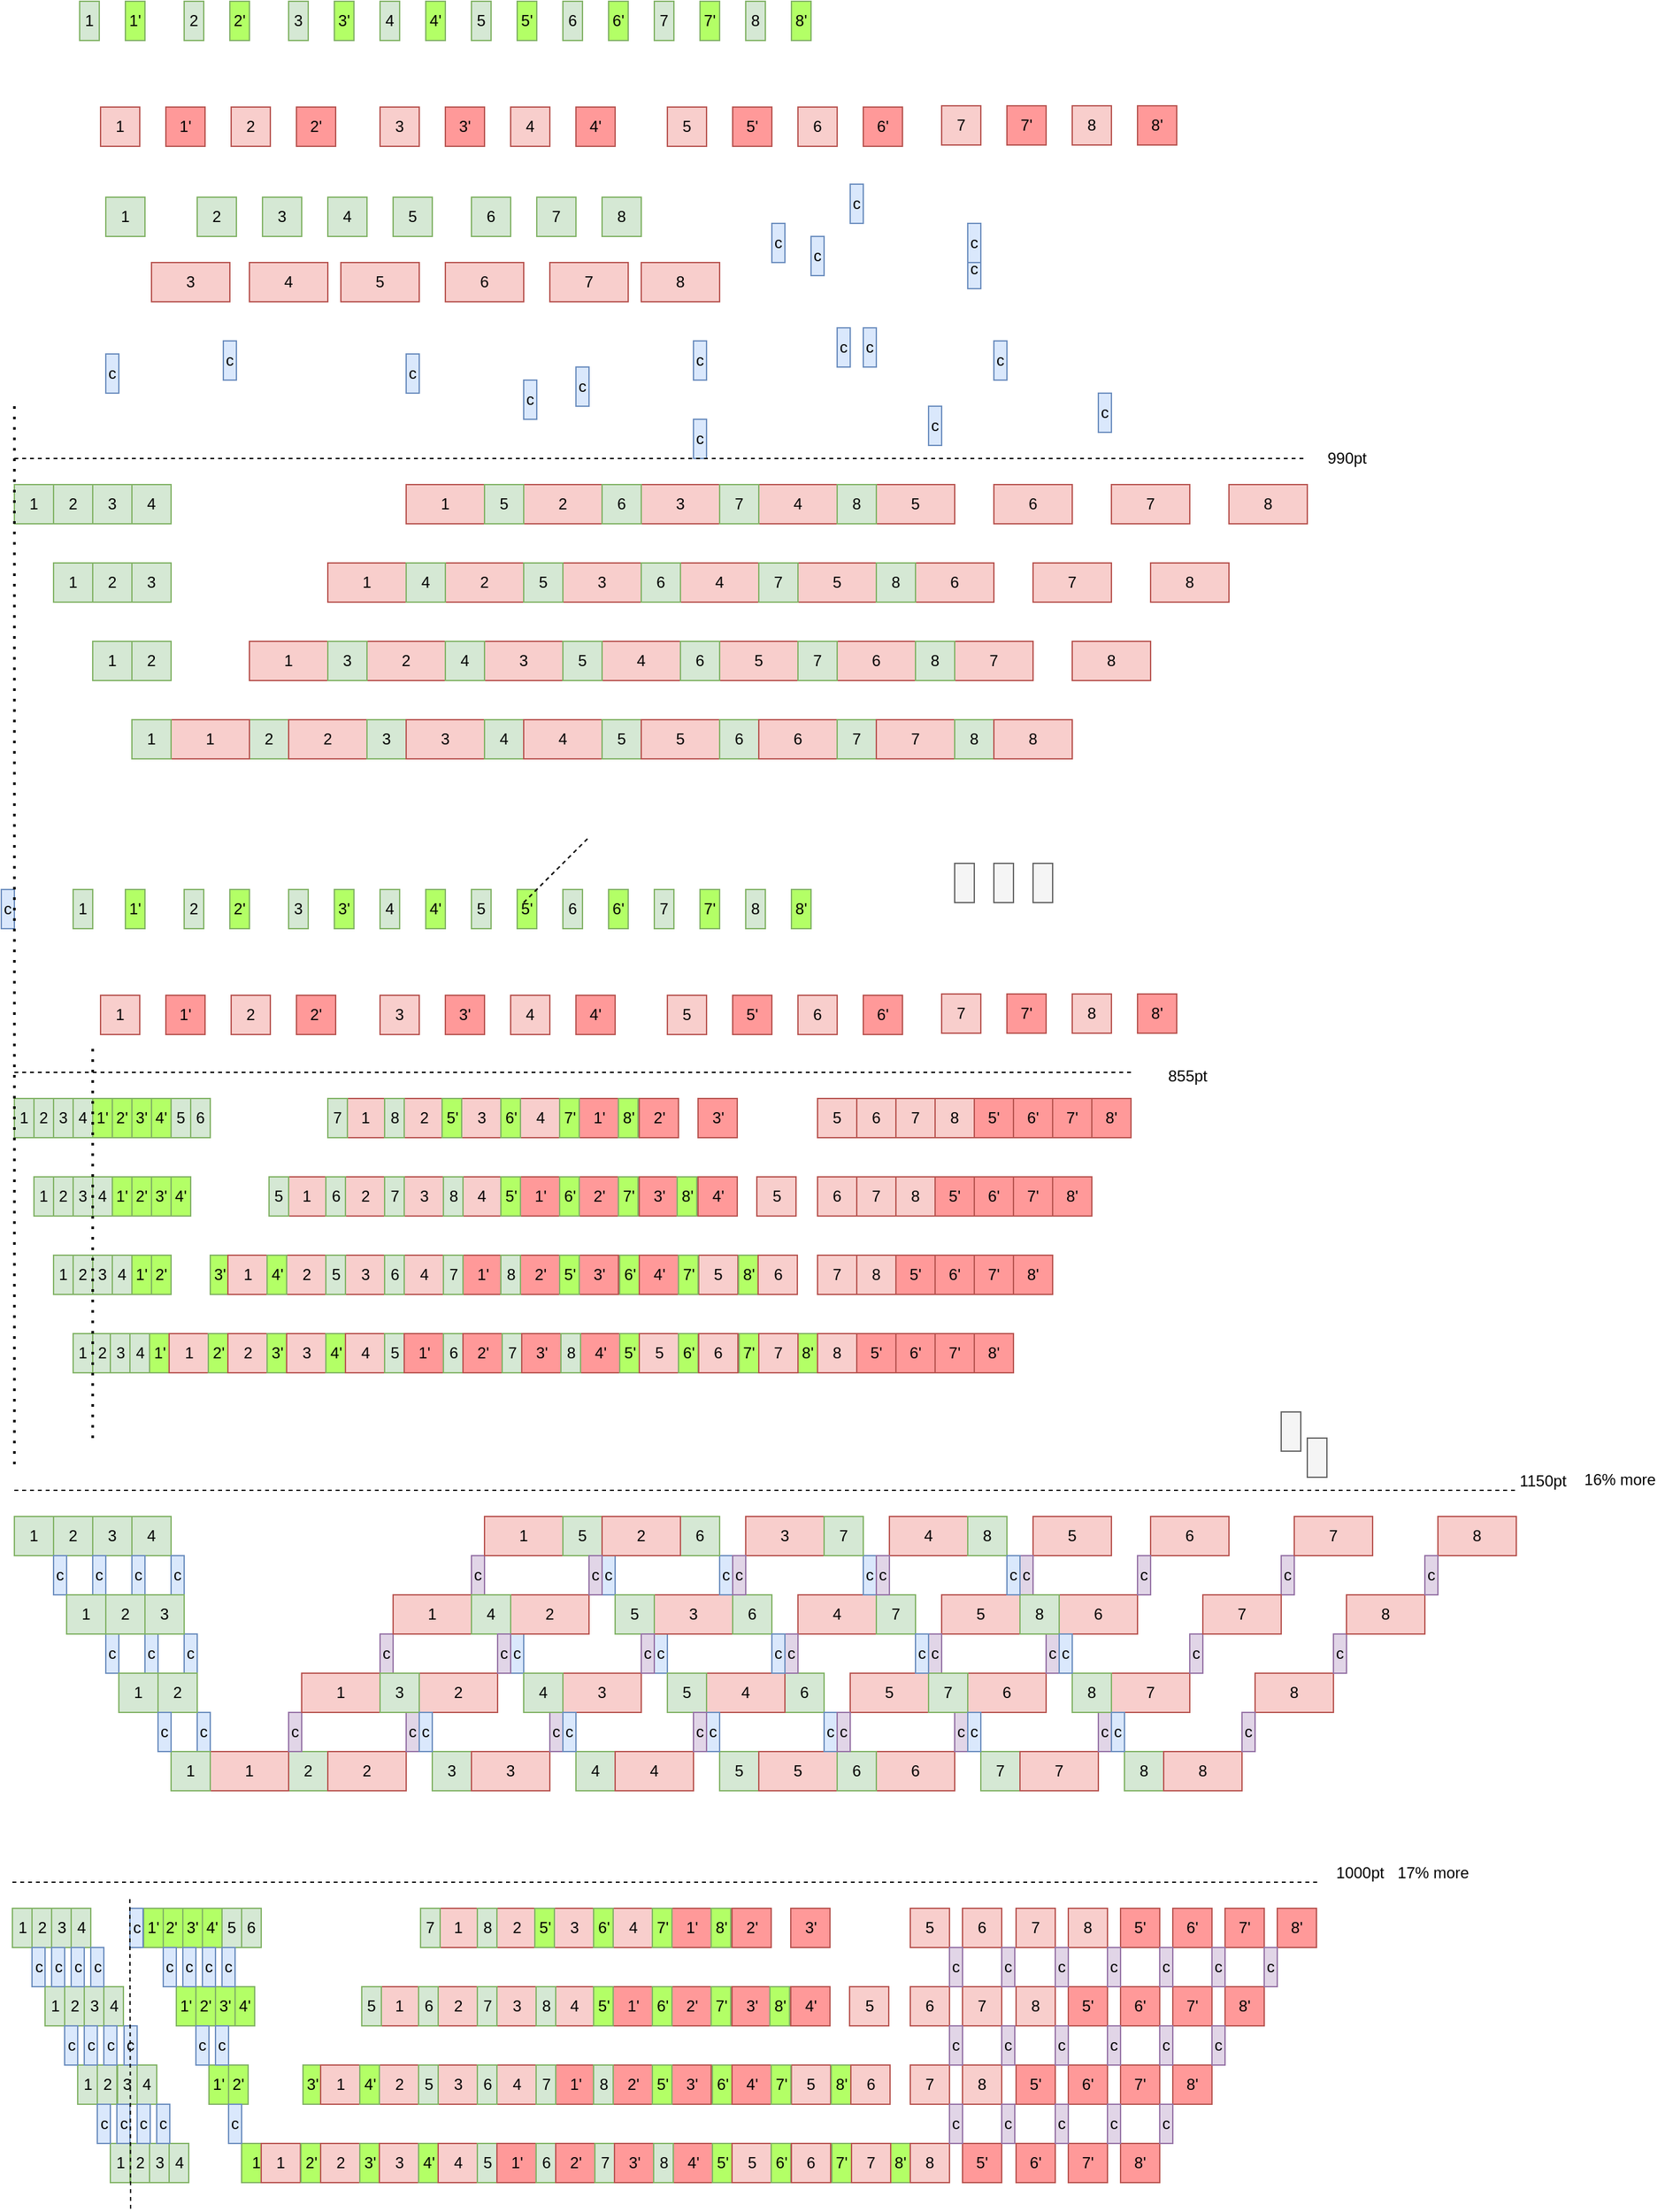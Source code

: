 <mxfile version="28.0.7">
  <diagram name="第 1 页" id="pMllJF0pcZEWlTqsBTXv">
    <mxGraphModel dx="1242" dy="1589" grid="1" gridSize="10" guides="1" tooltips="1" connect="1" arrows="1" fold="1" page="1" pageScale="1" pageWidth="1169" pageHeight="827" math="0" shadow="0">
      <root>
        <mxCell id="0" />
        <mxCell id="1" parent="0" />
        <mxCell id="LrBNzccLHDMQnCSg1hQT-1" value="2" style="rounded=0;whiteSpace=wrap;html=1;fillColor=#d5e8d4;strokeColor=#82b366;" vertex="1" parent="1">
          <mxGeometry x="220" y="430" width="30" height="30" as="geometry" />
        </mxCell>
        <mxCell id="LrBNzccLHDMQnCSg1hQT-2" value="1" style="rounded=0;whiteSpace=wrap;html=1;fillColor=#f8cecc;strokeColor=#b85450;" vertex="1" parent="1">
          <mxGeometry x="160" y="430" width="60" height="30" as="geometry" />
        </mxCell>
        <mxCell id="LrBNzccLHDMQnCSg1hQT-3" value="2" style="rounded=0;whiteSpace=wrap;html=1;fillColor=#f8cecc;strokeColor=#b85450;" vertex="1" parent="1">
          <mxGeometry x="250" y="430" width="60" height="30" as="geometry" />
        </mxCell>
        <mxCell id="LrBNzccLHDMQnCSg1hQT-4" value="1" style="rounded=0;whiteSpace=wrap;html=1;fillColor=#d5e8d4;strokeColor=#82b366;" vertex="1" parent="1">
          <mxGeometry x="40" y="250" width="30" height="30" as="geometry" />
        </mxCell>
        <mxCell id="LrBNzccLHDMQnCSg1hQT-5" value="2" style="rounded=0;whiteSpace=wrap;html=1;fillColor=#d5e8d4;strokeColor=#82b366;" vertex="1" parent="1">
          <mxGeometry x="70" y="250" width="30" height="30" as="geometry" />
        </mxCell>
        <mxCell id="LrBNzccLHDMQnCSg1hQT-6" value="3" style="rounded=0;whiteSpace=wrap;html=1;fillColor=#d5e8d4;strokeColor=#82b366;" vertex="1" parent="1">
          <mxGeometry x="100" y="250" width="30" height="30" as="geometry" />
        </mxCell>
        <mxCell id="LrBNzccLHDMQnCSg1hQT-7" value="4" style="rounded=0;whiteSpace=wrap;html=1;fillColor=#d5e8d4;strokeColor=#82b366;" vertex="1" parent="1">
          <mxGeometry x="130" y="250" width="30" height="30" as="geometry" />
        </mxCell>
        <mxCell id="LrBNzccLHDMQnCSg1hQT-8" value="1" style="rounded=0;whiteSpace=wrap;html=1;fillColor=#d5e8d4;strokeColor=#82b366;" vertex="1" parent="1">
          <mxGeometry x="70" y="310" width="30" height="30" as="geometry" />
        </mxCell>
        <mxCell id="LrBNzccLHDMQnCSg1hQT-9" value="2" style="rounded=0;whiteSpace=wrap;html=1;fillColor=#d5e8d4;strokeColor=#82b366;" vertex="1" parent="1">
          <mxGeometry x="100" y="310" width="30" height="30" as="geometry" />
        </mxCell>
        <mxCell id="LrBNzccLHDMQnCSg1hQT-10" value="3" style="rounded=0;whiteSpace=wrap;html=1;fillColor=#d5e8d4;strokeColor=#82b366;" vertex="1" parent="1">
          <mxGeometry x="130" y="310" width="30" height="30" as="geometry" />
        </mxCell>
        <mxCell id="LrBNzccLHDMQnCSg1hQT-11" value="1" style="rounded=0;whiteSpace=wrap;html=1;fillColor=#d5e8d4;strokeColor=#82b366;" vertex="1" parent="1">
          <mxGeometry x="100" y="370" width="30" height="30" as="geometry" />
        </mxCell>
        <mxCell id="LrBNzccLHDMQnCSg1hQT-12" value="2" style="rounded=0;whiteSpace=wrap;html=1;fillColor=#d5e8d4;strokeColor=#82b366;" vertex="1" parent="1">
          <mxGeometry x="130" y="370" width="30" height="30" as="geometry" />
        </mxCell>
        <mxCell id="LrBNzccLHDMQnCSg1hQT-13" value="1" style="rounded=0;whiteSpace=wrap;html=1;fillColor=#d5e8d4;strokeColor=#82b366;" vertex="1" parent="1">
          <mxGeometry x="130" y="430" width="30" height="30" as="geometry" />
        </mxCell>
        <mxCell id="LrBNzccLHDMQnCSg1hQT-14" value="3" style="rounded=0;whiteSpace=wrap;html=1;fillColor=#d5e8d4;strokeColor=#82b366;" vertex="1" parent="1">
          <mxGeometry x="310" y="430" width="30" height="30" as="geometry" />
        </mxCell>
        <mxCell id="LrBNzccLHDMQnCSg1hQT-15" value="3" style="rounded=0;whiteSpace=wrap;html=1;fillColor=#f8cecc;strokeColor=#b85450;" vertex="1" parent="1">
          <mxGeometry x="340" y="430" width="60" height="30" as="geometry" />
        </mxCell>
        <mxCell id="LrBNzccLHDMQnCSg1hQT-16" value="4" style="rounded=0;whiteSpace=wrap;html=1;fillColor=#d5e8d4;strokeColor=#82b366;" vertex="1" parent="1">
          <mxGeometry x="400" y="430" width="30" height="30" as="geometry" />
        </mxCell>
        <mxCell id="LrBNzccLHDMQnCSg1hQT-17" value="4" style="rounded=0;whiteSpace=wrap;html=1;fillColor=#f8cecc;strokeColor=#b85450;" vertex="1" parent="1">
          <mxGeometry x="430" y="430" width="60" height="30" as="geometry" />
        </mxCell>
        <mxCell id="LrBNzccLHDMQnCSg1hQT-18" value="5" style="rounded=0;whiteSpace=wrap;html=1;fillColor=#d5e8d4;strokeColor=#82b366;" vertex="1" parent="1">
          <mxGeometry x="490" y="430" width="30" height="30" as="geometry" />
        </mxCell>
        <mxCell id="LrBNzccLHDMQnCSg1hQT-19" value="5" style="rounded=0;whiteSpace=wrap;html=1;fillColor=#f8cecc;strokeColor=#b85450;" vertex="1" parent="1">
          <mxGeometry x="520" y="430" width="60" height="30" as="geometry" />
        </mxCell>
        <mxCell id="LrBNzccLHDMQnCSg1hQT-20" value="6" style="rounded=0;whiteSpace=wrap;html=1;fillColor=#d5e8d4;strokeColor=#82b366;" vertex="1" parent="1">
          <mxGeometry x="580" y="430" width="30" height="30" as="geometry" />
        </mxCell>
        <mxCell id="LrBNzccLHDMQnCSg1hQT-21" value="6" style="rounded=0;whiteSpace=wrap;html=1;fillColor=#f8cecc;strokeColor=#b85450;" vertex="1" parent="1">
          <mxGeometry x="610" y="430" width="60" height="30" as="geometry" />
        </mxCell>
        <mxCell id="LrBNzccLHDMQnCSg1hQT-22" value="7" style="rounded=0;whiteSpace=wrap;html=1;fillColor=#d5e8d4;strokeColor=#82b366;" vertex="1" parent="1">
          <mxGeometry x="670" y="430" width="30" height="30" as="geometry" />
        </mxCell>
        <mxCell id="LrBNzccLHDMQnCSg1hQT-23" value="7" style="rounded=0;whiteSpace=wrap;html=1;fillColor=#f8cecc;strokeColor=#b85450;" vertex="1" parent="1">
          <mxGeometry x="700" y="430" width="60" height="30" as="geometry" />
        </mxCell>
        <mxCell id="LrBNzccLHDMQnCSg1hQT-24" value="8" style="rounded=0;whiteSpace=wrap;html=1;fillColor=#d5e8d4;strokeColor=#82b366;" vertex="1" parent="1">
          <mxGeometry x="760" y="430" width="30" height="30" as="geometry" />
        </mxCell>
        <mxCell id="LrBNzccLHDMQnCSg1hQT-25" value="8" style="rounded=0;whiteSpace=wrap;html=1;fillColor=#f8cecc;strokeColor=#b85450;" vertex="1" parent="1">
          <mxGeometry x="790" y="430" width="60" height="30" as="geometry" />
        </mxCell>
        <mxCell id="LrBNzccLHDMQnCSg1hQT-26" value="8" style="rounded=0;whiteSpace=wrap;html=1;fillColor=#f8cecc;strokeColor=#b85450;" vertex="1" parent="1">
          <mxGeometry x="850" y="370" width="60" height="30" as="geometry" />
        </mxCell>
        <mxCell id="LrBNzccLHDMQnCSg1hQT-27" value="8" style="rounded=0;whiteSpace=wrap;html=1;fillColor=#f8cecc;strokeColor=#b85450;" vertex="1" parent="1">
          <mxGeometry x="910" y="310" width="60" height="30" as="geometry" />
        </mxCell>
        <mxCell id="LrBNzccLHDMQnCSg1hQT-28" value="8" style="rounded=0;whiteSpace=wrap;html=1;fillColor=#f8cecc;strokeColor=#b85450;" vertex="1" parent="1">
          <mxGeometry x="970" y="250" width="60" height="30" as="geometry" />
        </mxCell>
        <mxCell id="LrBNzccLHDMQnCSg1hQT-29" value="1" style="rounded=0;whiteSpace=wrap;html=1;fillColor=#f8cecc;strokeColor=#b85450;" vertex="1" parent="1">
          <mxGeometry x="220" y="370" width="60" height="30" as="geometry" />
        </mxCell>
        <mxCell id="LrBNzccLHDMQnCSg1hQT-30" value="1" style="rounded=0;whiteSpace=wrap;html=1;fillColor=#f8cecc;strokeColor=#b85450;" vertex="1" parent="1">
          <mxGeometry x="280" y="310" width="60" height="30" as="geometry" />
        </mxCell>
        <mxCell id="LrBNzccLHDMQnCSg1hQT-31" value="1" style="rounded=0;whiteSpace=wrap;html=1;fillColor=#f8cecc;strokeColor=#b85450;" vertex="1" parent="1">
          <mxGeometry x="340" y="250" width="60" height="30" as="geometry" />
        </mxCell>
        <mxCell id="LrBNzccLHDMQnCSg1hQT-32" value="2" style="rounded=0;whiteSpace=wrap;html=1;fillColor=#f8cecc;strokeColor=#b85450;" vertex="1" parent="1">
          <mxGeometry x="310" y="370" width="60" height="30" as="geometry" />
        </mxCell>
        <mxCell id="LrBNzccLHDMQnCSg1hQT-33" value="2" style="rounded=0;whiteSpace=wrap;html=1;fillColor=#f8cecc;strokeColor=#b85450;" vertex="1" parent="1">
          <mxGeometry x="370" y="310" width="60" height="30" as="geometry" />
        </mxCell>
        <mxCell id="LrBNzccLHDMQnCSg1hQT-34" value="2" style="rounded=0;whiteSpace=wrap;html=1;fillColor=#f8cecc;strokeColor=#b85450;" vertex="1" parent="1">
          <mxGeometry x="430" y="250" width="60" height="30" as="geometry" />
        </mxCell>
        <mxCell id="LrBNzccLHDMQnCSg1hQT-35" value="3" style="rounded=0;whiteSpace=wrap;html=1;fillColor=#f8cecc;strokeColor=#b85450;" vertex="1" parent="1">
          <mxGeometry x="400" y="370" width="60" height="30" as="geometry" />
        </mxCell>
        <mxCell id="LrBNzccLHDMQnCSg1hQT-36" value="3" style="rounded=0;whiteSpace=wrap;html=1;fillColor=#f8cecc;strokeColor=#b85450;" vertex="1" parent="1">
          <mxGeometry x="460" y="310" width="60" height="30" as="geometry" />
        </mxCell>
        <mxCell id="LrBNzccLHDMQnCSg1hQT-37" value="3" style="rounded=0;whiteSpace=wrap;html=1;fillColor=#f8cecc;strokeColor=#b85450;" vertex="1" parent="1">
          <mxGeometry x="520" y="250" width="60" height="30" as="geometry" />
        </mxCell>
        <mxCell id="LrBNzccLHDMQnCSg1hQT-38" value="4" style="rounded=0;whiteSpace=wrap;html=1;fillColor=#f8cecc;strokeColor=#b85450;" vertex="1" parent="1">
          <mxGeometry x="490" y="370" width="60" height="30" as="geometry" />
        </mxCell>
        <mxCell id="LrBNzccLHDMQnCSg1hQT-39" value="4" style="rounded=0;whiteSpace=wrap;html=1;fillColor=#f8cecc;strokeColor=#b85450;" vertex="1" parent="1">
          <mxGeometry x="550" y="310" width="60" height="30" as="geometry" />
        </mxCell>
        <mxCell id="LrBNzccLHDMQnCSg1hQT-40" value="4" style="rounded=0;whiteSpace=wrap;html=1;fillColor=#f8cecc;strokeColor=#b85450;" vertex="1" parent="1">
          <mxGeometry x="610" y="250" width="60" height="30" as="geometry" />
        </mxCell>
        <mxCell id="LrBNzccLHDMQnCSg1hQT-41" value="5" style="rounded=0;whiteSpace=wrap;html=1;fillColor=#f8cecc;strokeColor=#b85450;" vertex="1" parent="1">
          <mxGeometry x="580" y="370" width="60" height="30" as="geometry" />
        </mxCell>
        <mxCell id="LrBNzccLHDMQnCSg1hQT-42" value="5" style="rounded=0;whiteSpace=wrap;html=1;fillColor=#f8cecc;strokeColor=#b85450;" vertex="1" parent="1">
          <mxGeometry x="640" y="310" width="60" height="30" as="geometry" />
        </mxCell>
        <mxCell id="LrBNzccLHDMQnCSg1hQT-43" value="5" style="rounded=0;whiteSpace=wrap;html=1;fillColor=#f8cecc;strokeColor=#b85450;" vertex="1" parent="1">
          <mxGeometry x="700" y="250" width="60" height="30" as="geometry" />
        </mxCell>
        <mxCell id="LrBNzccLHDMQnCSg1hQT-44" value="6" style="rounded=0;whiteSpace=wrap;html=1;fillColor=#f8cecc;strokeColor=#b85450;" vertex="1" parent="1">
          <mxGeometry x="670" y="370" width="60" height="30" as="geometry" />
        </mxCell>
        <mxCell id="LrBNzccLHDMQnCSg1hQT-45" value="6" style="rounded=0;whiteSpace=wrap;html=1;fillColor=#f8cecc;strokeColor=#b85450;" vertex="1" parent="1">
          <mxGeometry x="730" y="310" width="60" height="30" as="geometry" />
        </mxCell>
        <mxCell id="LrBNzccLHDMQnCSg1hQT-46" value="6" style="rounded=0;whiteSpace=wrap;html=1;fillColor=#f8cecc;strokeColor=#b85450;" vertex="1" parent="1">
          <mxGeometry x="790" y="250" width="60" height="30" as="geometry" />
        </mxCell>
        <mxCell id="LrBNzccLHDMQnCSg1hQT-47" value="7" style="rounded=0;whiteSpace=wrap;html=1;fillColor=#f8cecc;strokeColor=#b85450;" vertex="1" parent="1">
          <mxGeometry x="760" y="370" width="60" height="30" as="geometry" />
        </mxCell>
        <mxCell id="LrBNzccLHDMQnCSg1hQT-48" value="7" style="rounded=0;whiteSpace=wrap;html=1;fillColor=#f8cecc;strokeColor=#b85450;" vertex="1" parent="1">
          <mxGeometry x="820" y="310" width="60" height="30" as="geometry" />
        </mxCell>
        <mxCell id="LrBNzccLHDMQnCSg1hQT-49" value="7" style="rounded=0;whiteSpace=wrap;html=1;fillColor=#f8cecc;strokeColor=#b85450;" vertex="1" parent="1">
          <mxGeometry x="880" y="250" width="60" height="30" as="geometry" />
        </mxCell>
        <mxCell id="LrBNzccLHDMQnCSg1hQT-50" value="4" style="rounded=0;whiteSpace=wrap;html=1;fillColor=#d5e8d4;strokeColor=#82b366;" vertex="1" parent="1">
          <mxGeometry x="340" y="310" width="30" height="30" as="geometry" />
        </mxCell>
        <mxCell id="LrBNzccLHDMQnCSg1hQT-51" value="5" style="rounded=0;whiteSpace=wrap;html=1;fillColor=#d5e8d4;strokeColor=#82b366;" vertex="1" parent="1">
          <mxGeometry x="430" y="310" width="30" height="30" as="geometry" />
        </mxCell>
        <mxCell id="LrBNzccLHDMQnCSg1hQT-52" value="6" style="rounded=0;whiteSpace=wrap;html=1;fillColor=#d5e8d4;strokeColor=#82b366;" vertex="1" parent="1">
          <mxGeometry x="520" y="310" width="30" height="30" as="geometry" />
        </mxCell>
        <mxCell id="LrBNzccLHDMQnCSg1hQT-53" value="7" style="rounded=0;whiteSpace=wrap;html=1;fillColor=#d5e8d4;strokeColor=#82b366;" vertex="1" parent="1">
          <mxGeometry x="610" y="310" width="30" height="30" as="geometry" />
        </mxCell>
        <mxCell id="LrBNzccLHDMQnCSg1hQT-54" value="8" style="rounded=0;whiteSpace=wrap;html=1;fillColor=#d5e8d4;strokeColor=#82b366;" vertex="1" parent="1">
          <mxGeometry x="700" y="310" width="30" height="30" as="geometry" />
        </mxCell>
        <mxCell id="LrBNzccLHDMQnCSg1hQT-55" value="4" style="rounded=0;whiteSpace=wrap;html=1;fillColor=#d5e8d4;strokeColor=#82b366;" vertex="1" parent="1">
          <mxGeometry x="370" y="370" width="30" height="30" as="geometry" />
        </mxCell>
        <mxCell id="LrBNzccLHDMQnCSg1hQT-56" value="5" style="rounded=0;whiteSpace=wrap;html=1;fillColor=#d5e8d4;strokeColor=#82b366;" vertex="1" parent="1">
          <mxGeometry x="460" y="370" width="30" height="30" as="geometry" />
        </mxCell>
        <mxCell id="LrBNzccLHDMQnCSg1hQT-57" value="6" style="rounded=0;whiteSpace=wrap;html=1;fillColor=#d5e8d4;strokeColor=#82b366;" vertex="1" parent="1">
          <mxGeometry x="550" y="370" width="30" height="30" as="geometry" />
        </mxCell>
        <mxCell id="LrBNzccLHDMQnCSg1hQT-58" value="7" style="rounded=0;whiteSpace=wrap;html=1;fillColor=#d5e8d4;strokeColor=#82b366;" vertex="1" parent="1">
          <mxGeometry x="640" y="370" width="30" height="30" as="geometry" />
        </mxCell>
        <mxCell id="LrBNzccLHDMQnCSg1hQT-59" value="8" style="rounded=0;whiteSpace=wrap;html=1;fillColor=#d5e8d4;strokeColor=#82b366;" vertex="1" parent="1">
          <mxGeometry x="730" y="370" width="30" height="30" as="geometry" />
        </mxCell>
        <mxCell id="LrBNzccLHDMQnCSg1hQT-60" value="5" style="rounded=0;whiteSpace=wrap;html=1;fillColor=#d5e8d4;strokeColor=#82b366;" vertex="1" parent="1">
          <mxGeometry x="400" y="250" width="30" height="30" as="geometry" />
        </mxCell>
        <mxCell id="LrBNzccLHDMQnCSg1hQT-61" value="6" style="rounded=0;whiteSpace=wrap;html=1;fillColor=#d5e8d4;strokeColor=#82b366;" vertex="1" parent="1">
          <mxGeometry x="490" y="250" width="30" height="30" as="geometry" />
        </mxCell>
        <mxCell id="LrBNzccLHDMQnCSg1hQT-62" value="7" style="rounded=0;whiteSpace=wrap;html=1;fillColor=#d5e8d4;strokeColor=#82b366;" vertex="1" parent="1">
          <mxGeometry x="580" y="250" width="30" height="30" as="geometry" />
        </mxCell>
        <mxCell id="LrBNzccLHDMQnCSg1hQT-63" value="8" style="rounded=0;whiteSpace=wrap;html=1;fillColor=#d5e8d4;strokeColor=#82b366;" vertex="1" parent="1">
          <mxGeometry x="670" y="250" width="30" height="30" as="geometry" />
        </mxCell>
        <mxCell id="LrBNzccLHDMQnCSg1hQT-64" value="1" style="rounded=0;whiteSpace=wrap;html=1;fillColor=#d5e8d4;strokeColor=#82b366;" vertex="1" parent="1">
          <mxGeometry x="110" y="30" width="30" height="30" as="geometry" />
        </mxCell>
        <mxCell id="LrBNzccLHDMQnCSg1hQT-65" value="3" style="rounded=0;whiteSpace=wrap;html=1;fillColor=#d5e8d4;strokeColor=#82b366;" vertex="1" parent="1">
          <mxGeometry x="230" y="30" width="30" height="30" as="geometry" />
        </mxCell>
        <mxCell id="LrBNzccLHDMQnCSg1hQT-66" value="4" style="rounded=0;whiteSpace=wrap;html=1;fillColor=#d5e8d4;strokeColor=#82b366;" vertex="1" parent="1">
          <mxGeometry x="280" y="30" width="30" height="30" as="geometry" />
        </mxCell>
        <mxCell id="LrBNzccLHDMQnCSg1hQT-67" value="5" style="rounded=0;whiteSpace=wrap;html=1;fillColor=#d5e8d4;strokeColor=#82b366;" vertex="1" parent="1">
          <mxGeometry x="330" y="30" width="30" height="30" as="geometry" />
        </mxCell>
        <mxCell id="LrBNzccLHDMQnCSg1hQT-68" value="6" style="rounded=0;whiteSpace=wrap;html=1;fillColor=#d5e8d4;strokeColor=#82b366;" vertex="1" parent="1">
          <mxGeometry x="390" y="30" width="30" height="30" as="geometry" />
        </mxCell>
        <mxCell id="LrBNzccLHDMQnCSg1hQT-69" value="7" style="rounded=0;whiteSpace=wrap;html=1;fillColor=#d5e8d4;strokeColor=#82b366;" vertex="1" parent="1">
          <mxGeometry x="440" y="30" width="30" height="30" as="geometry" />
        </mxCell>
        <mxCell id="LrBNzccLHDMQnCSg1hQT-70" value="8" style="rounded=0;whiteSpace=wrap;html=1;fillColor=#d5e8d4;strokeColor=#82b366;" vertex="1" parent="1">
          <mxGeometry x="490" y="30" width="30" height="30" as="geometry" />
        </mxCell>
        <mxCell id="LrBNzccLHDMQnCSg1hQT-71" value="3" style="rounded=0;whiteSpace=wrap;html=1;fillColor=#f8cecc;strokeColor=#b85450;" vertex="1" parent="1">
          <mxGeometry x="145" y="80" width="60" height="30" as="geometry" />
        </mxCell>
        <mxCell id="LrBNzccLHDMQnCSg1hQT-72" value="4" style="rounded=0;whiteSpace=wrap;html=1;fillColor=#f8cecc;strokeColor=#b85450;" vertex="1" parent="1">
          <mxGeometry x="220" y="80" width="60" height="30" as="geometry" />
        </mxCell>
        <mxCell id="LrBNzccLHDMQnCSg1hQT-73" value="5" style="rounded=0;whiteSpace=wrap;html=1;fillColor=#f8cecc;strokeColor=#b85450;" vertex="1" parent="1">
          <mxGeometry x="290" y="80" width="60" height="30" as="geometry" />
        </mxCell>
        <mxCell id="LrBNzccLHDMQnCSg1hQT-74" value="6" style="rounded=0;whiteSpace=wrap;html=1;fillColor=#f8cecc;strokeColor=#b85450;" vertex="1" parent="1">
          <mxGeometry x="370" y="80" width="60" height="30" as="geometry" />
        </mxCell>
        <mxCell id="LrBNzccLHDMQnCSg1hQT-75" value="7" style="rounded=0;whiteSpace=wrap;html=1;fillColor=#f8cecc;strokeColor=#b85450;" vertex="1" parent="1">
          <mxGeometry x="450" y="80" width="60" height="30" as="geometry" />
        </mxCell>
        <mxCell id="LrBNzccLHDMQnCSg1hQT-76" value="8" style="rounded=0;whiteSpace=wrap;html=1;fillColor=#f8cecc;strokeColor=#b85450;" vertex="1" parent="1">
          <mxGeometry x="520" y="80" width="60" height="30" as="geometry" />
        </mxCell>
        <mxCell id="LrBNzccLHDMQnCSg1hQT-77" value="c" style="rounded=0;whiteSpace=wrap;html=1;fillColor=#dae8fc;strokeColor=#6c8ebf;" vertex="1" parent="1">
          <mxGeometry x="560" y="200" width="10" height="30" as="geometry" />
        </mxCell>
        <mxCell id="LrBNzccLHDMQnCSg1hQT-78" value="c" style="rounded=0;whiteSpace=wrap;html=1;fillColor=#dae8fc;strokeColor=#6c8ebf;" vertex="1" parent="1">
          <mxGeometry x="560" y="200" width="10" height="30" as="geometry" />
        </mxCell>
        <mxCell id="LrBNzccLHDMQnCSg1hQT-79" value="c" style="rounded=0;whiteSpace=wrap;html=1;fillColor=#dae8fc;strokeColor=#6c8ebf;" vertex="1" parent="1">
          <mxGeometry x="740" y="190" width="10" height="30" as="geometry" />
        </mxCell>
        <mxCell id="LrBNzccLHDMQnCSg1hQT-80" value="c" style="rounded=0;whiteSpace=wrap;html=1;fillColor=#dae8fc;strokeColor=#6c8ebf;" vertex="1" parent="1">
          <mxGeometry x="790" y="140" width="10" height="30" as="geometry" />
        </mxCell>
        <mxCell id="LrBNzccLHDMQnCSg1hQT-81" value="c" style="rounded=0;whiteSpace=wrap;html=1;fillColor=#dae8fc;strokeColor=#6c8ebf;" vertex="1" parent="1">
          <mxGeometry x="870" y="180" width="10" height="30" as="geometry" />
        </mxCell>
        <mxCell id="LrBNzccLHDMQnCSg1hQT-82" value="c" style="rounded=0;whiteSpace=wrap;html=1;fillColor=#dae8fc;strokeColor=#6c8ebf;" vertex="1" parent="1">
          <mxGeometry x="470" y="160" width="10" height="30" as="geometry" />
        </mxCell>
        <mxCell id="LrBNzccLHDMQnCSg1hQT-83" value="c" style="rounded=0;whiteSpace=wrap;html=1;fillColor=#dae8fc;strokeColor=#6c8ebf;" vertex="1" parent="1">
          <mxGeometry x="430" y="170" width="10" height="30" as="geometry" />
        </mxCell>
        <mxCell id="LrBNzccLHDMQnCSg1hQT-84" value="c" style="rounded=0;whiteSpace=wrap;html=1;fillColor=#dae8fc;strokeColor=#6c8ebf;" vertex="1" parent="1">
          <mxGeometry x="340" y="150" width="10" height="30" as="geometry" />
        </mxCell>
        <mxCell id="LrBNzccLHDMQnCSg1hQT-85" value="c" style="rounded=0;whiteSpace=wrap;html=1;fillColor=#dae8fc;strokeColor=#6c8ebf;" vertex="1" parent="1">
          <mxGeometry x="200" y="140" width="10" height="30" as="geometry" />
        </mxCell>
        <mxCell id="LrBNzccLHDMQnCSg1hQT-86" value="c" style="rounded=0;whiteSpace=wrap;html=1;fillColor=#dae8fc;strokeColor=#6c8ebf;" vertex="1" parent="1">
          <mxGeometry x="110" y="150" width="10" height="30" as="geometry" />
        </mxCell>
        <mxCell id="LrBNzccLHDMQnCSg1hQT-87" value="c" style="rounded=0;whiteSpace=wrap;html=1;fillColor=#dae8fc;strokeColor=#6c8ebf;" vertex="1" parent="1">
          <mxGeometry x="560" y="140" width="10" height="30" as="geometry" />
        </mxCell>
        <mxCell id="LrBNzccLHDMQnCSg1hQT-88" value="c" style="rounded=0;whiteSpace=wrap;html=1;fillColor=#dae8fc;strokeColor=#6c8ebf;" vertex="1" parent="1">
          <mxGeometry x="670" y="130" width="10" height="30" as="geometry" />
        </mxCell>
        <mxCell id="LrBNzccLHDMQnCSg1hQT-89" value="c" style="rounded=0;whiteSpace=wrap;html=1;fillColor=#dae8fc;strokeColor=#6c8ebf;" vertex="1" parent="1">
          <mxGeometry x="690" y="130" width="10" height="30" as="geometry" />
        </mxCell>
        <mxCell id="LrBNzccLHDMQnCSg1hQT-90" value="c" style="rounded=0;whiteSpace=wrap;html=1;fillColor=#dae8fc;strokeColor=#6c8ebf;" vertex="1" parent="1">
          <mxGeometry x="770" y="70" width="10" height="30" as="geometry" />
        </mxCell>
        <mxCell id="LrBNzccLHDMQnCSg1hQT-91" value="c" style="rounded=0;whiteSpace=wrap;html=1;fillColor=#dae8fc;strokeColor=#6c8ebf;" vertex="1" parent="1">
          <mxGeometry x="770" y="50" width="10" height="30" as="geometry" />
        </mxCell>
        <mxCell id="LrBNzccLHDMQnCSg1hQT-92" value="c" style="rounded=0;whiteSpace=wrap;html=1;fillColor=#dae8fc;strokeColor=#6c8ebf;" vertex="1" parent="1">
          <mxGeometry x="680" y="20" width="10" height="30" as="geometry" />
        </mxCell>
        <mxCell id="LrBNzccLHDMQnCSg1hQT-93" value="c" style="rounded=0;whiteSpace=wrap;html=1;fillColor=#dae8fc;strokeColor=#6c8ebf;" vertex="1" parent="1">
          <mxGeometry x="650" y="60" width="10" height="30" as="geometry" />
        </mxCell>
        <mxCell id="LrBNzccLHDMQnCSg1hQT-94" value="c" style="rounded=0;whiteSpace=wrap;html=1;fillColor=#dae8fc;strokeColor=#6c8ebf;" vertex="1" parent="1">
          <mxGeometry x="620" y="50" width="10" height="30" as="geometry" />
        </mxCell>
        <mxCell id="LrBNzccLHDMQnCSg1hQT-95" value="2" style="rounded=0;whiteSpace=wrap;html=1;fillColor=#d5e8d4;strokeColor=#82b366;" vertex="1" parent="1">
          <mxGeometry x="180" y="30" width="30" height="30" as="geometry" />
        </mxCell>
        <mxCell id="LrBNzccLHDMQnCSg1hQT-96" value="1" style="rounded=0;whiteSpace=wrap;html=1;fillColor=#d5e8d4;strokeColor=#82b366;" vertex="1" parent="1">
          <mxGeometry x="90" y="-120" width="15" height="30" as="geometry" />
        </mxCell>
        <mxCell id="LrBNzccLHDMQnCSg1hQT-98" value="1&#39;" style="rounded=0;whiteSpace=wrap;html=1;fillColor=#B3FF66;strokeColor=#82b366;fillStyle=auto;" vertex="1" parent="1">
          <mxGeometry x="125" y="-120" width="15" height="30" as="geometry" />
        </mxCell>
        <mxCell id="LrBNzccLHDMQnCSg1hQT-101" value="2" style="rounded=0;whiteSpace=wrap;html=1;fillColor=#d5e8d4;strokeColor=#82b366;" vertex="1" parent="1">
          <mxGeometry x="170" y="-120" width="15" height="30" as="geometry" />
        </mxCell>
        <mxCell id="LrBNzccLHDMQnCSg1hQT-102" value="2&#39;" style="rounded=0;whiteSpace=wrap;html=1;fillColor=#B3FF66;strokeColor=#82b366;fillStyle=auto;" vertex="1" parent="1">
          <mxGeometry x="205" y="-120" width="15" height="30" as="geometry" />
        </mxCell>
        <mxCell id="LrBNzccLHDMQnCSg1hQT-103" value="3" style="rounded=0;whiteSpace=wrap;html=1;fillColor=#d5e8d4;strokeColor=#82b366;" vertex="1" parent="1">
          <mxGeometry x="250" y="-120" width="15" height="30" as="geometry" />
        </mxCell>
        <mxCell id="LrBNzccLHDMQnCSg1hQT-104" value="3&#39;" style="rounded=0;whiteSpace=wrap;html=1;fillColor=#B3FF66;strokeColor=#82b366;fillStyle=auto;" vertex="1" parent="1">
          <mxGeometry x="285" y="-120" width="15" height="30" as="geometry" />
        </mxCell>
        <mxCell id="LrBNzccLHDMQnCSg1hQT-105" value="4" style="rounded=0;whiteSpace=wrap;html=1;fillColor=#d5e8d4;strokeColor=#82b366;" vertex="1" parent="1">
          <mxGeometry x="320" y="-120" width="15" height="30" as="geometry" />
        </mxCell>
        <mxCell id="LrBNzccLHDMQnCSg1hQT-106" value="4&#39;" style="rounded=0;whiteSpace=wrap;html=1;fillColor=#B3FF66;strokeColor=#82b366;fillStyle=auto;" vertex="1" parent="1">
          <mxGeometry x="355" y="-120" width="15" height="30" as="geometry" />
        </mxCell>
        <mxCell id="LrBNzccLHDMQnCSg1hQT-107" value="5" style="rounded=0;whiteSpace=wrap;html=1;fillColor=#d5e8d4;strokeColor=#82b366;" vertex="1" parent="1">
          <mxGeometry x="390" y="-120" width="15" height="30" as="geometry" />
        </mxCell>
        <mxCell id="LrBNzccLHDMQnCSg1hQT-108" value="5&#39;" style="rounded=0;whiteSpace=wrap;html=1;fillColor=#B3FF66;strokeColor=#82b366;fillStyle=auto;" vertex="1" parent="1">
          <mxGeometry x="425" y="-120" width="15" height="30" as="geometry" />
        </mxCell>
        <mxCell id="LrBNzccLHDMQnCSg1hQT-109" value="6" style="rounded=0;whiteSpace=wrap;html=1;fillColor=#d5e8d4;strokeColor=#82b366;" vertex="1" parent="1">
          <mxGeometry x="460" y="-120" width="15" height="30" as="geometry" />
        </mxCell>
        <mxCell id="LrBNzccLHDMQnCSg1hQT-110" value="6&#39;" style="rounded=0;whiteSpace=wrap;html=1;fillColor=#B3FF66;strokeColor=#82b366;fillStyle=auto;" vertex="1" parent="1">
          <mxGeometry x="495" y="-120" width="15" height="30" as="geometry" />
        </mxCell>
        <mxCell id="LrBNzccLHDMQnCSg1hQT-111" value="7" style="rounded=0;whiteSpace=wrap;html=1;fillColor=#d5e8d4;strokeColor=#82b366;" vertex="1" parent="1">
          <mxGeometry x="530" y="-120" width="15" height="30" as="geometry" />
        </mxCell>
        <mxCell id="LrBNzccLHDMQnCSg1hQT-112" value="7&#39;" style="rounded=0;whiteSpace=wrap;html=1;fillColor=#B3FF66;strokeColor=#82b366;fillStyle=auto;" vertex="1" parent="1">
          <mxGeometry x="565" y="-120" width="15" height="30" as="geometry" />
        </mxCell>
        <mxCell id="LrBNzccLHDMQnCSg1hQT-113" value="8" style="rounded=0;whiteSpace=wrap;html=1;fillColor=#d5e8d4;strokeColor=#82b366;" vertex="1" parent="1">
          <mxGeometry x="600" y="-120" width="15" height="30" as="geometry" />
        </mxCell>
        <mxCell id="LrBNzccLHDMQnCSg1hQT-114" value="8&#39;" style="rounded=0;whiteSpace=wrap;html=1;fillColor=#B3FF66;strokeColor=#82b366;fillStyle=auto;" vertex="1" parent="1">
          <mxGeometry x="635" y="-120" width="15" height="30" as="geometry" />
        </mxCell>
        <mxCell id="LrBNzccLHDMQnCSg1hQT-115" value="3" style="rounded=0;whiteSpace=wrap;html=1;fillColor=#f8cecc;strokeColor=#b85450;" vertex="1" parent="1">
          <mxGeometry x="320" y="-39" width="30" height="30" as="geometry" />
        </mxCell>
        <mxCell id="LrBNzccLHDMQnCSg1hQT-116" value="3&#39;" style="rounded=0;whiteSpace=wrap;html=1;fillColor=#FF9999;strokeColor=#b85450;" vertex="1" parent="1">
          <mxGeometry x="370" y="-39" width="30" height="30" as="geometry" />
        </mxCell>
        <mxCell id="LrBNzccLHDMQnCSg1hQT-117" value="4" style="rounded=0;whiteSpace=wrap;html=1;fillColor=#f8cecc;strokeColor=#b85450;" vertex="1" parent="1">
          <mxGeometry x="420" y="-39" width="30" height="30" as="geometry" />
        </mxCell>
        <mxCell id="LrBNzccLHDMQnCSg1hQT-118" value="4&#39;" style="rounded=0;whiteSpace=wrap;html=1;fillColor=#FF9999;strokeColor=#b85450;" vertex="1" parent="1">
          <mxGeometry x="470" y="-39" width="30" height="30" as="geometry" />
        </mxCell>
        <mxCell id="LrBNzccLHDMQnCSg1hQT-119" value="5" style="rounded=0;whiteSpace=wrap;html=1;fillColor=#f8cecc;strokeColor=#b85450;" vertex="1" parent="1">
          <mxGeometry x="540" y="-39" width="30" height="30" as="geometry" />
        </mxCell>
        <mxCell id="LrBNzccLHDMQnCSg1hQT-120" value="5&#39;" style="rounded=0;whiteSpace=wrap;html=1;fillColor=#FF9999;strokeColor=#b85450;" vertex="1" parent="1">
          <mxGeometry x="590" y="-39" width="30" height="30" as="geometry" />
        </mxCell>
        <mxCell id="LrBNzccLHDMQnCSg1hQT-121" value="6" style="rounded=0;whiteSpace=wrap;html=1;fillColor=#f8cecc;strokeColor=#b85450;" vertex="1" parent="1">
          <mxGeometry x="640" y="-39" width="30" height="30" as="geometry" />
        </mxCell>
        <mxCell id="LrBNzccLHDMQnCSg1hQT-122" value="6&#39;" style="rounded=0;whiteSpace=wrap;html=1;fillColor=#FF9999;strokeColor=#b85450;" vertex="1" parent="1">
          <mxGeometry x="690" y="-39" width="30" height="30" as="geometry" />
        </mxCell>
        <mxCell id="LrBNzccLHDMQnCSg1hQT-123" value="7" style="rounded=0;whiteSpace=wrap;html=1;fillColor=#f8cecc;strokeColor=#b85450;" vertex="1" parent="1">
          <mxGeometry x="750" y="-40" width="30" height="30" as="geometry" />
        </mxCell>
        <mxCell id="LrBNzccLHDMQnCSg1hQT-124" value="7&#39;" style="rounded=0;whiteSpace=wrap;html=1;fillColor=#FF9999;strokeColor=#b85450;" vertex="1" parent="1">
          <mxGeometry x="800" y="-40" width="30" height="30" as="geometry" />
        </mxCell>
        <mxCell id="LrBNzccLHDMQnCSg1hQT-125" value="8" style="rounded=0;whiteSpace=wrap;html=1;fillColor=#f8cecc;strokeColor=#b85450;" vertex="1" parent="1">
          <mxGeometry x="850" y="-40" width="30" height="30" as="geometry" />
        </mxCell>
        <mxCell id="LrBNzccLHDMQnCSg1hQT-126" value="8&#39;" style="rounded=0;whiteSpace=wrap;html=1;fillColor=#FF9999;strokeColor=#b85450;" vertex="1" parent="1">
          <mxGeometry x="900" y="-40" width="30" height="30" as="geometry" />
        </mxCell>
        <mxCell id="LrBNzccLHDMQnCSg1hQT-127" value="1" style="rounded=0;whiteSpace=wrap;html=1;fillColor=#f8cecc;strokeColor=#b85450;" vertex="1" parent="1">
          <mxGeometry x="106" y="-39" width="30" height="30" as="geometry" />
        </mxCell>
        <mxCell id="LrBNzccLHDMQnCSg1hQT-128" value="1&#39;" style="rounded=0;whiteSpace=wrap;html=1;fillColor=#FF9999;strokeColor=#b85450;" vertex="1" parent="1">
          <mxGeometry x="156" y="-39" width="30" height="30" as="geometry" />
        </mxCell>
        <mxCell id="LrBNzccLHDMQnCSg1hQT-129" value="2" style="rounded=0;whiteSpace=wrap;html=1;fillColor=#f8cecc;strokeColor=#b85450;" vertex="1" parent="1">
          <mxGeometry x="206" y="-39" width="30" height="30" as="geometry" />
        </mxCell>
        <mxCell id="LrBNzccLHDMQnCSg1hQT-130" value="2&#39;" style="rounded=0;whiteSpace=wrap;html=1;fillColor=#FF9999;strokeColor=#b85450;" vertex="1" parent="1">
          <mxGeometry x="256" y="-39" width="30" height="30" as="geometry" />
        </mxCell>
        <mxCell id="LrBNzccLHDMQnCSg1hQT-132" value="1" style="rounded=0;whiteSpace=wrap;html=1;fillColor=#d5e8d4;strokeColor=#82b366;" vertex="1" parent="1">
          <mxGeometry x="55" y="780" width="15" height="30" as="geometry" />
        </mxCell>
        <mxCell id="LrBNzccLHDMQnCSg1hQT-133" value="1&#39;" style="rounded=0;whiteSpace=wrap;html=1;fillColor=#B3FF66;strokeColor=#82b366;fillStyle=auto;" vertex="1" parent="1">
          <mxGeometry x="125" y="560" width="15" height="30" as="geometry" />
        </mxCell>
        <mxCell id="LrBNzccLHDMQnCSg1hQT-134" value="2" style="rounded=0;whiteSpace=wrap;html=1;fillColor=#d5e8d4;strokeColor=#82b366;" vertex="1" parent="1">
          <mxGeometry x="170" y="560" width="15" height="30" as="geometry" />
        </mxCell>
        <mxCell id="LrBNzccLHDMQnCSg1hQT-135" value="2&#39;" style="rounded=0;whiteSpace=wrap;html=1;fillColor=#B3FF66;strokeColor=#82b366;fillStyle=auto;" vertex="1" parent="1">
          <mxGeometry x="205" y="560" width="15" height="30" as="geometry" />
        </mxCell>
        <mxCell id="LrBNzccLHDMQnCSg1hQT-136" value="3" style="rounded=0;whiteSpace=wrap;html=1;fillColor=#d5e8d4;strokeColor=#82b366;" vertex="1" parent="1">
          <mxGeometry x="250" y="560" width="15" height="30" as="geometry" />
        </mxCell>
        <mxCell id="LrBNzccLHDMQnCSg1hQT-137" value="3&#39;" style="rounded=0;whiteSpace=wrap;html=1;fillColor=#B3FF66;strokeColor=#82b366;fillStyle=auto;" vertex="1" parent="1">
          <mxGeometry x="285" y="560" width="15" height="30" as="geometry" />
        </mxCell>
        <mxCell id="LrBNzccLHDMQnCSg1hQT-138" value="4" style="rounded=0;whiteSpace=wrap;html=1;fillColor=#d5e8d4;strokeColor=#82b366;" vertex="1" parent="1">
          <mxGeometry x="320" y="560" width="15" height="30" as="geometry" />
        </mxCell>
        <mxCell id="LrBNzccLHDMQnCSg1hQT-139" value="4&#39;" style="rounded=0;whiteSpace=wrap;html=1;fillColor=#B3FF66;strokeColor=#82b366;fillStyle=auto;" vertex="1" parent="1">
          <mxGeometry x="355" y="560" width="15" height="30" as="geometry" />
        </mxCell>
        <mxCell id="LrBNzccLHDMQnCSg1hQT-140" value="5" style="rounded=0;whiteSpace=wrap;html=1;fillColor=#d5e8d4;strokeColor=#82b366;" vertex="1" parent="1">
          <mxGeometry x="390" y="560" width="15" height="30" as="geometry" />
        </mxCell>
        <mxCell id="LrBNzccLHDMQnCSg1hQT-141" value="5&#39;" style="rounded=0;whiteSpace=wrap;html=1;fillColor=#B3FF66;strokeColor=#82b366;fillStyle=auto;" vertex="1" parent="1">
          <mxGeometry x="425" y="560" width="15" height="30" as="geometry" />
        </mxCell>
        <mxCell id="LrBNzccLHDMQnCSg1hQT-142" value="6" style="rounded=0;whiteSpace=wrap;html=1;fillColor=#d5e8d4;strokeColor=#82b366;" vertex="1" parent="1">
          <mxGeometry x="460" y="560" width="15" height="30" as="geometry" />
        </mxCell>
        <mxCell id="LrBNzccLHDMQnCSg1hQT-143" value="6&#39;" style="rounded=0;whiteSpace=wrap;html=1;fillColor=#B3FF66;strokeColor=#82b366;fillStyle=auto;" vertex="1" parent="1">
          <mxGeometry x="495" y="560" width="15" height="30" as="geometry" />
        </mxCell>
        <mxCell id="LrBNzccLHDMQnCSg1hQT-144" value="7" style="rounded=0;whiteSpace=wrap;html=1;fillColor=#d5e8d4;strokeColor=#82b366;" vertex="1" parent="1">
          <mxGeometry x="530" y="560" width="15" height="30" as="geometry" />
        </mxCell>
        <mxCell id="LrBNzccLHDMQnCSg1hQT-145" value="7&#39;" style="rounded=0;whiteSpace=wrap;html=1;fillColor=#B3FF66;strokeColor=#82b366;fillStyle=auto;" vertex="1" parent="1">
          <mxGeometry x="565" y="560" width="15" height="30" as="geometry" />
        </mxCell>
        <mxCell id="LrBNzccLHDMQnCSg1hQT-146" value="8" style="rounded=0;whiteSpace=wrap;html=1;fillColor=#d5e8d4;strokeColor=#82b366;" vertex="1" parent="1">
          <mxGeometry x="600" y="560" width="15" height="30" as="geometry" />
        </mxCell>
        <mxCell id="LrBNzccLHDMQnCSg1hQT-147" value="8&#39;" style="rounded=0;whiteSpace=wrap;html=1;fillColor=#B3FF66;strokeColor=#82b366;fillStyle=auto;" vertex="1" parent="1">
          <mxGeometry x="635" y="560" width="15" height="30" as="geometry" />
        </mxCell>
        <mxCell id="LrBNzccLHDMQnCSg1hQT-148" value="3" style="rounded=0;whiteSpace=wrap;html=1;fillColor=#f8cecc;strokeColor=#b85450;" vertex="1" parent="1">
          <mxGeometry x="320" y="641" width="30" height="30" as="geometry" />
        </mxCell>
        <mxCell id="LrBNzccLHDMQnCSg1hQT-149" value="3&#39;" style="rounded=0;whiteSpace=wrap;html=1;fillColor=#FF9999;strokeColor=#b85450;" vertex="1" parent="1">
          <mxGeometry x="370" y="641" width="30" height="30" as="geometry" />
        </mxCell>
        <mxCell id="LrBNzccLHDMQnCSg1hQT-150" value="4" style="rounded=0;whiteSpace=wrap;html=1;fillColor=#f8cecc;strokeColor=#b85450;" vertex="1" parent="1">
          <mxGeometry x="420" y="641" width="30" height="30" as="geometry" />
        </mxCell>
        <mxCell id="LrBNzccLHDMQnCSg1hQT-151" value="4&#39;" style="rounded=0;whiteSpace=wrap;html=1;fillColor=#FF9999;strokeColor=#b85450;" vertex="1" parent="1">
          <mxGeometry x="470" y="641" width="30" height="30" as="geometry" />
        </mxCell>
        <mxCell id="LrBNzccLHDMQnCSg1hQT-152" value="5" style="rounded=0;whiteSpace=wrap;html=1;fillColor=#f8cecc;strokeColor=#b85450;" vertex="1" parent="1">
          <mxGeometry x="540" y="641" width="30" height="30" as="geometry" />
        </mxCell>
        <mxCell id="LrBNzccLHDMQnCSg1hQT-153" value="5&#39;" style="rounded=0;whiteSpace=wrap;html=1;fillColor=#FF9999;strokeColor=#b85450;" vertex="1" parent="1">
          <mxGeometry x="590" y="641" width="30" height="30" as="geometry" />
        </mxCell>
        <mxCell id="LrBNzccLHDMQnCSg1hQT-154" value="6" style="rounded=0;whiteSpace=wrap;html=1;fillColor=#f8cecc;strokeColor=#b85450;" vertex="1" parent="1">
          <mxGeometry x="640" y="641" width="30" height="30" as="geometry" />
        </mxCell>
        <mxCell id="LrBNzccLHDMQnCSg1hQT-155" value="6&#39;" style="rounded=0;whiteSpace=wrap;html=1;fillColor=#FF9999;strokeColor=#b85450;" vertex="1" parent="1">
          <mxGeometry x="690" y="641" width="30" height="30" as="geometry" />
        </mxCell>
        <mxCell id="LrBNzccLHDMQnCSg1hQT-156" value="7" style="rounded=0;whiteSpace=wrap;html=1;fillColor=#f8cecc;strokeColor=#b85450;" vertex="1" parent="1">
          <mxGeometry x="750" y="640" width="30" height="30" as="geometry" />
        </mxCell>
        <mxCell id="LrBNzccLHDMQnCSg1hQT-157" value="7&#39;" style="rounded=0;whiteSpace=wrap;html=1;fillColor=#FF9999;strokeColor=#b85450;" vertex="1" parent="1">
          <mxGeometry x="800" y="640" width="30" height="30" as="geometry" />
        </mxCell>
        <mxCell id="LrBNzccLHDMQnCSg1hQT-158" value="8" style="rounded=0;whiteSpace=wrap;html=1;fillColor=#f8cecc;strokeColor=#b85450;" vertex="1" parent="1">
          <mxGeometry x="850" y="640" width="30" height="30" as="geometry" />
        </mxCell>
        <mxCell id="LrBNzccLHDMQnCSg1hQT-159" value="8&#39;" style="rounded=0;whiteSpace=wrap;html=1;fillColor=#FF9999;strokeColor=#b85450;" vertex="1" parent="1">
          <mxGeometry x="900" y="640" width="30" height="30" as="geometry" />
        </mxCell>
        <mxCell id="LrBNzccLHDMQnCSg1hQT-160" value="1" style="rounded=0;whiteSpace=wrap;html=1;fillColor=#f8cecc;strokeColor=#b85450;" vertex="1" parent="1">
          <mxGeometry x="106" y="641" width="30" height="30" as="geometry" />
        </mxCell>
        <mxCell id="LrBNzccLHDMQnCSg1hQT-161" value="1&#39;" style="rounded=0;whiteSpace=wrap;html=1;fillColor=#FF9999;strokeColor=#b85450;" vertex="1" parent="1">
          <mxGeometry x="156" y="641" width="30" height="30" as="geometry" />
        </mxCell>
        <mxCell id="LrBNzccLHDMQnCSg1hQT-162" value="2" style="rounded=0;whiteSpace=wrap;html=1;fillColor=#f8cecc;strokeColor=#b85450;" vertex="1" parent="1">
          <mxGeometry x="206" y="641" width="30" height="30" as="geometry" />
        </mxCell>
        <mxCell id="LrBNzccLHDMQnCSg1hQT-163" value="2&#39;" style="rounded=0;whiteSpace=wrap;html=1;fillColor=#FF9999;strokeColor=#b85450;" vertex="1" parent="1">
          <mxGeometry x="256" y="641" width="30" height="30" as="geometry" />
        </mxCell>
        <mxCell id="LrBNzccLHDMQnCSg1hQT-164" value="1" style="rounded=0;whiteSpace=wrap;html=1;fillColor=#d5e8d4;strokeColor=#82b366;" vertex="1" parent="1">
          <mxGeometry x="40" y="720" width="15" height="30" as="geometry" />
        </mxCell>
        <mxCell id="LrBNzccLHDMQnCSg1hQT-166" value="1" style="rounded=0;whiteSpace=wrap;html=1;fillColor=#d5e8d4;strokeColor=#82b366;" vertex="1" parent="1">
          <mxGeometry x="85" y="900" width="15" height="30" as="geometry" />
        </mxCell>
        <mxCell id="LrBNzccLHDMQnCSg1hQT-167" value="1" style="rounded=0;whiteSpace=wrap;html=1;fillColor=#d5e8d4;strokeColor=#82b366;" vertex="1" parent="1">
          <mxGeometry x="70" y="840" width="15" height="30" as="geometry" />
        </mxCell>
        <mxCell id="LrBNzccLHDMQnCSg1hQT-168" value="1" style="rounded=0;whiteSpace=wrap;html=1;fillColor=#d5e8d4;strokeColor=#82b366;" vertex="1" parent="1">
          <mxGeometry x="85" y="560" width="15" height="30" as="geometry" />
        </mxCell>
        <mxCell id="LrBNzccLHDMQnCSg1hQT-169" value="c" style="rounded=0;whiteSpace=wrap;html=1;fillColor=#dae8fc;strokeColor=#6c8ebf;" vertex="1" parent="1">
          <mxGeometry x="30" y="560" width="10" height="30" as="geometry" />
        </mxCell>
        <mxCell id="LrBNzccLHDMQnCSg1hQT-171" value="2" style="rounded=0;whiteSpace=wrap;html=1;fillColor=#d5e8d4;strokeColor=#82b366;" vertex="1" parent="1">
          <mxGeometry x="55" y="720" width="15" height="30" as="geometry" />
        </mxCell>
        <mxCell id="LrBNzccLHDMQnCSg1hQT-172" value="2" style="rounded=0;whiteSpace=wrap;html=1;fillColor=#d5e8d4;strokeColor=#82b366;" vertex="1" parent="1">
          <mxGeometry x="70" y="780" width="15" height="30" as="geometry" />
        </mxCell>
        <mxCell id="LrBNzccLHDMQnCSg1hQT-173" value="2" style="rounded=0;whiteSpace=wrap;html=1;fillColor=#d5e8d4;strokeColor=#82b366;" vertex="1" parent="1">
          <mxGeometry x="85" y="840" width="15" height="30" as="geometry" />
        </mxCell>
        <mxCell id="LrBNzccLHDMQnCSg1hQT-174" value="2" style="rounded=0;whiteSpace=wrap;html=1;fillColor=#d5e8d4;strokeColor=#82b366;" vertex="1" parent="1">
          <mxGeometry x="100" y="900" width="15" height="30" as="geometry" />
        </mxCell>
        <mxCell id="LrBNzccLHDMQnCSg1hQT-175" value="3" style="rounded=0;whiteSpace=wrap;html=1;fillColor=#d5e8d4;strokeColor=#82b366;" vertex="1" parent="1">
          <mxGeometry x="70" y="720" width="15" height="30" as="geometry" />
        </mxCell>
        <mxCell id="LrBNzccLHDMQnCSg1hQT-176" value="3" style="rounded=0;whiteSpace=wrap;html=1;fillColor=#d5e8d4;strokeColor=#82b366;" vertex="1" parent="1">
          <mxGeometry x="85" y="780" width="15" height="30" as="geometry" />
        </mxCell>
        <mxCell id="LrBNzccLHDMQnCSg1hQT-177" value="3" style="rounded=0;whiteSpace=wrap;html=1;fillColor=#d5e8d4;strokeColor=#82b366;" vertex="1" parent="1">
          <mxGeometry x="100" y="840" width="15" height="30" as="geometry" />
        </mxCell>
        <mxCell id="LrBNzccLHDMQnCSg1hQT-178" value="3" style="rounded=0;whiteSpace=wrap;html=1;fillColor=#d5e8d4;strokeColor=#82b366;" vertex="1" parent="1">
          <mxGeometry x="113.5" y="900" width="15" height="30" as="geometry" />
        </mxCell>
        <mxCell id="LrBNzccLHDMQnCSg1hQT-179" value="4" style="rounded=0;whiteSpace=wrap;html=1;fillColor=#d5e8d4;strokeColor=#82b366;" vertex="1" parent="1">
          <mxGeometry x="85" y="720" width="15" height="30" as="geometry" />
        </mxCell>
        <mxCell id="LrBNzccLHDMQnCSg1hQT-180" value="4" style="rounded=0;whiteSpace=wrap;html=1;fillColor=#d5e8d4;strokeColor=#82b366;" vertex="1" parent="1">
          <mxGeometry x="100" y="780" width="15" height="30" as="geometry" />
        </mxCell>
        <mxCell id="LrBNzccLHDMQnCSg1hQT-181" value="4" style="rounded=0;whiteSpace=wrap;html=1;fillColor=#d5e8d4;strokeColor=#82b366;" vertex="1" parent="1">
          <mxGeometry x="115" y="840" width="15" height="30" as="geometry" />
        </mxCell>
        <mxCell id="LrBNzccLHDMQnCSg1hQT-182" value="4" style="rounded=0;whiteSpace=wrap;html=1;fillColor=#d5e8d4;strokeColor=#82b366;" vertex="1" parent="1">
          <mxGeometry x="128.5" y="900" width="15" height="30" as="geometry" />
        </mxCell>
        <mxCell id="LrBNzccLHDMQnCSg1hQT-183" value="1&#39;" style="rounded=0;whiteSpace=wrap;html=1;fillColor=#B3FF66;strokeColor=#82b366;fillStyle=auto;" vertex="1" parent="1">
          <mxGeometry x="100" y="720" width="15" height="30" as="geometry" />
        </mxCell>
        <mxCell id="LrBNzccLHDMQnCSg1hQT-184" value="1&#39;" style="rounded=0;whiteSpace=wrap;html=1;fillColor=#B3FF66;strokeColor=#82b366;fillStyle=auto;" vertex="1" parent="1">
          <mxGeometry x="115" y="780" width="15" height="30" as="geometry" />
        </mxCell>
        <mxCell id="LrBNzccLHDMQnCSg1hQT-185" value="1&#39;" style="rounded=0;whiteSpace=wrap;html=1;fillColor=#B3FF66;strokeColor=#82b366;fillStyle=auto;" vertex="1" parent="1">
          <mxGeometry x="130" y="840" width="15" height="30" as="geometry" />
        </mxCell>
        <mxCell id="LrBNzccLHDMQnCSg1hQT-186" value="1&#39;" style="rounded=0;whiteSpace=wrap;html=1;fillColor=#B3FF66;strokeColor=#82b366;fillStyle=auto;" vertex="1" parent="1">
          <mxGeometry x="143.5" y="900" width="15" height="30" as="geometry" />
        </mxCell>
        <mxCell id="LrBNzccLHDMQnCSg1hQT-187" value="1" style="rounded=0;whiteSpace=wrap;html=1;fillColor=#f8cecc;strokeColor=#b85450;" vertex="1" parent="1">
          <mxGeometry x="158.5" y="900" width="30" height="30" as="geometry" />
        </mxCell>
        <mxCell id="LrBNzccLHDMQnCSg1hQT-188" value="" style="endArrow=none;dashed=1;html=1;dashPattern=1 3;strokeWidth=2;rounded=0;" edge="1" parent="1">
          <mxGeometry width="50" height="50" relative="1" as="geometry">
            <mxPoint x="100" y="980" as="sourcePoint" />
            <mxPoint x="100" y="680" as="targetPoint" />
            <Array as="points">
              <mxPoint x="100.0" y="760" />
            </Array>
          </mxGeometry>
        </mxCell>
        <mxCell id="LrBNzccLHDMQnCSg1hQT-189" value="2&#39;" style="rounded=0;whiteSpace=wrap;html=1;fillColor=#B3FF66;strokeColor=#82b366;fillStyle=auto;" vertex="1" parent="1">
          <mxGeometry x="115" y="720" width="15" height="30" as="geometry" />
        </mxCell>
        <mxCell id="LrBNzccLHDMQnCSg1hQT-190" value="2&#39;" style="rounded=0;whiteSpace=wrap;html=1;fillColor=#B3FF66;strokeColor=#82b366;fillStyle=auto;" vertex="1" parent="1">
          <mxGeometry x="130" y="780" width="15" height="30" as="geometry" />
        </mxCell>
        <mxCell id="LrBNzccLHDMQnCSg1hQT-191" value="2&#39;" style="rounded=0;whiteSpace=wrap;html=1;fillColor=#B3FF66;strokeColor=#82b366;fillStyle=auto;" vertex="1" parent="1">
          <mxGeometry x="145" y="840" width="15" height="30" as="geometry" />
        </mxCell>
        <mxCell id="LrBNzccLHDMQnCSg1hQT-192" value="2&#39;" style="rounded=0;whiteSpace=wrap;html=1;fillColor=#B3FF66;strokeColor=#82b366;fillStyle=auto;" vertex="1" parent="1">
          <mxGeometry x="188.5" y="900" width="15" height="30" as="geometry" />
        </mxCell>
        <mxCell id="LrBNzccLHDMQnCSg1hQT-193" value="2" style="rounded=0;whiteSpace=wrap;html=1;fillColor=#f8cecc;strokeColor=#b85450;" vertex="1" parent="1">
          <mxGeometry x="203.5" y="900" width="30" height="30" as="geometry" />
        </mxCell>
        <mxCell id="LrBNzccLHDMQnCSg1hQT-194" value="3&#39;" style="rounded=0;whiteSpace=wrap;html=1;fillColor=#B3FF66;strokeColor=#82b366;fillStyle=auto;" vertex="1" parent="1">
          <mxGeometry x="130" y="720" width="15" height="30" as="geometry" />
        </mxCell>
        <mxCell id="LrBNzccLHDMQnCSg1hQT-195" value="3&#39;" style="rounded=0;whiteSpace=wrap;html=1;fillColor=#B3FF66;strokeColor=#82b366;fillStyle=auto;" vertex="1" parent="1">
          <mxGeometry x="145" y="780" width="15" height="30" as="geometry" />
        </mxCell>
        <mxCell id="LrBNzccLHDMQnCSg1hQT-196" value="3&#39;" style="rounded=0;whiteSpace=wrap;html=1;fillColor=#B3FF66;strokeColor=#82b366;fillStyle=auto;" vertex="1" parent="1">
          <mxGeometry x="190" y="840" width="15" height="30" as="geometry" />
        </mxCell>
        <mxCell id="LrBNzccLHDMQnCSg1hQT-197" value="3&#39;" style="rounded=0;whiteSpace=wrap;html=1;fillColor=#B3FF66;strokeColor=#82b366;fillStyle=auto;" vertex="1" parent="1">
          <mxGeometry x="233.5" y="900" width="15" height="30" as="geometry" />
        </mxCell>
        <mxCell id="LrBNzccLHDMQnCSg1hQT-198" value="3" style="rounded=0;whiteSpace=wrap;html=1;fillColor=#f8cecc;strokeColor=#b85450;" vertex="1" parent="1">
          <mxGeometry x="248.5" y="900" width="30" height="30" as="geometry" />
        </mxCell>
        <mxCell id="LrBNzccLHDMQnCSg1hQT-199" value="4&#39;" style="rounded=0;whiteSpace=wrap;html=1;fillColor=#B3FF66;strokeColor=#82b366;fillStyle=auto;" vertex="1" parent="1">
          <mxGeometry x="278.5" y="900" width="15" height="30" as="geometry" />
        </mxCell>
        <mxCell id="LrBNzccLHDMQnCSg1hQT-200" value="4" style="rounded=0;whiteSpace=wrap;html=1;fillColor=#f8cecc;strokeColor=#b85450;" vertex="1" parent="1">
          <mxGeometry x="293.5" y="900" width="30" height="30" as="geometry" />
        </mxCell>
        <mxCell id="LrBNzccLHDMQnCSg1hQT-202" value="1" style="rounded=0;whiteSpace=wrap;html=1;fillColor=#f8cecc;strokeColor=#b85450;" vertex="1" parent="1">
          <mxGeometry x="203.5" y="840" width="30" height="30" as="geometry" />
        </mxCell>
        <mxCell id="LrBNzccLHDMQnCSg1hQT-204" value="1" style="rounded=0;whiteSpace=wrap;html=1;fillColor=#f8cecc;strokeColor=#b85450;" vertex="1" parent="1">
          <mxGeometry x="248.5" y="780" width="30" height="30" as="geometry" />
        </mxCell>
        <mxCell id="LrBNzccLHDMQnCSg1hQT-206" value="1" style="rounded=0;whiteSpace=wrap;html=1;fillColor=#f8cecc;strokeColor=#b85450;" vertex="1" parent="1">
          <mxGeometry x="293.5" y="720" width="30" height="30" as="geometry" />
        </mxCell>
        <mxCell id="LrBNzccLHDMQnCSg1hQT-207" value="2" style="rounded=0;whiteSpace=wrap;html=1;fillColor=#f8cecc;strokeColor=#b85450;" vertex="1" parent="1">
          <mxGeometry x="248.5" y="840" width="30" height="30" as="geometry" />
        </mxCell>
        <mxCell id="LrBNzccLHDMQnCSg1hQT-208" value="2" style="rounded=0;whiteSpace=wrap;html=1;fillColor=#f8cecc;strokeColor=#b85450;" vertex="1" parent="1">
          <mxGeometry x="293.5" y="780" width="30" height="30" as="geometry" />
        </mxCell>
        <mxCell id="LrBNzccLHDMQnCSg1hQT-209" value="2" style="rounded=0;whiteSpace=wrap;html=1;fillColor=#f8cecc;strokeColor=#b85450;" vertex="1" parent="1">
          <mxGeometry x="338.5" y="720" width="30" height="30" as="geometry" />
        </mxCell>
        <mxCell id="LrBNzccLHDMQnCSg1hQT-210" value="4&#39;" style="rounded=0;whiteSpace=wrap;html=1;fillColor=#B3FF66;strokeColor=#82b366;fillStyle=auto;" vertex="1" parent="1">
          <mxGeometry x="233.5" y="840" width="15" height="30" as="geometry" />
        </mxCell>
        <mxCell id="LrBNzccLHDMQnCSg1hQT-211" value="4&#39;" style="rounded=0;whiteSpace=wrap;html=1;fillColor=#B3FF66;strokeColor=#82b366;fillStyle=auto;" vertex="1" parent="1">
          <mxGeometry x="160" y="780" width="15" height="30" as="geometry" />
        </mxCell>
        <mxCell id="LrBNzccLHDMQnCSg1hQT-212" value="4&#39;" style="rounded=0;whiteSpace=wrap;html=1;fillColor=#B3FF66;strokeColor=#82b366;fillStyle=auto;" vertex="1" parent="1">
          <mxGeometry x="145" y="720" width="15" height="30" as="geometry" />
        </mxCell>
        <mxCell id="LrBNzccLHDMQnCSg1hQT-214" value="3" style="rounded=0;whiteSpace=wrap;html=1;fillColor=#f8cecc;strokeColor=#b85450;" vertex="1" parent="1">
          <mxGeometry x="293.5" y="840" width="30" height="30" as="geometry" />
        </mxCell>
        <mxCell id="LrBNzccLHDMQnCSg1hQT-215" value="3" style="rounded=0;whiteSpace=wrap;html=1;fillColor=#f8cecc;strokeColor=#b85450;" vertex="1" parent="1">
          <mxGeometry x="338.5" y="780" width="30" height="30" as="geometry" />
        </mxCell>
        <mxCell id="LrBNzccLHDMQnCSg1hQT-216" value="3" style="rounded=0;whiteSpace=wrap;html=1;fillColor=#f8cecc;strokeColor=#b85450;" vertex="1" parent="1">
          <mxGeometry x="382.5" y="720" width="30" height="30" as="geometry" />
        </mxCell>
        <mxCell id="LrBNzccLHDMQnCSg1hQT-217" value="" style="rounded=0;whiteSpace=wrap;html=1;fillColor=#f5f5f5;strokeColor=#666666;fillStyle=auto;fontColor=#333333;" vertex="1" parent="1">
          <mxGeometry x="760" y="540" width="15" height="30" as="geometry" />
        </mxCell>
        <mxCell id="LrBNzccLHDMQnCSg1hQT-220" value="" style="rounded=0;whiteSpace=wrap;html=1;fillColor=#f5f5f5;strokeColor=#666666;fillStyle=auto;fontColor=#333333;" vertex="1" parent="1">
          <mxGeometry x="790" y="540" width="15" height="30" as="geometry" />
        </mxCell>
        <mxCell id="LrBNzccLHDMQnCSg1hQT-221" value="" style="rounded=0;whiteSpace=wrap;html=1;fillColor=#f5f5f5;strokeColor=#666666;fillStyle=auto;fontColor=#333333;" vertex="1" parent="1">
          <mxGeometry x="1060" y="1040" width="15" height="30" as="geometry" />
        </mxCell>
        <mxCell id="LrBNzccLHDMQnCSg1hQT-222" value="4" style="rounded=0;whiteSpace=wrap;html=1;fillColor=#f8cecc;strokeColor=#b85450;" vertex="1" parent="1">
          <mxGeometry x="338.5" y="840" width="30" height="30" as="geometry" />
        </mxCell>
        <mxCell id="LrBNzccLHDMQnCSg1hQT-223" value="4" style="rounded=0;whiteSpace=wrap;html=1;fillColor=#f8cecc;strokeColor=#b85450;" vertex="1" parent="1">
          <mxGeometry x="382.5" y="780" width="30" height="30" as="geometry" />
        </mxCell>
        <mxCell id="LrBNzccLHDMQnCSg1hQT-224" value="4" style="rounded=0;whiteSpace=wrap;html=1;fillColor=#f8cecc;strokeColor=#b85450;" vertex="1" parent="1">
          <mxGeometry x="427.5" y="720" width="30" height="30" as="geometry" />
        </mxCell>
        <mxCell id="LrBNzccLHDMQnCSg1hQT-225" value="5" style="rounded=0;whiteSpace=wrap;html=1;fillColor=#d5e8d4;strokeColor=#82b366;" vertex="1" parent="1">
          <mxGeometry x="278.5" y="840" width="15" height="30" as="geometry" />
        </mxCell>
        <mxCell id="LrBNzccLHDMQnCSg1hQT-226" value="5" style="rounded=0;whiteSpace=wrap;html=1;fillColor=#d5e8d4;strokeColor=#82b366;" vertex="1" parent="1">
          <mxGeometry x="323.5" y="900" width="15" height="30" as="geometry" />
        </mxCell>
        <mxCell id="LrBNzccLHDMQnCSg1hQT-227" value="5" style="rounded=0;whiteSpace=wrap;html=1;fillColor=#d5e8d4;strokeColor=#82b366;" vertex="1" parent="1">
          <mxGeometry x="235" y="780" width="15" height="30" as="geometry" />
        </mxCell>
        <mxCell id="LrBNzccLHDMQnCSg1hQT-228" value="5" style="rounded=0;whiteSpace=wrap;html=1;fillColor=#d5e8d4;strokeColor=#82b366;" vertex="1" parent="1">
          <mxGeometry x="160" y="720" width="15" height="30" as="geometry" />
        </mxCell>
        <mxCell id="LrBNzccLHDMQnCSg1hQT-229" value="1&#39;" style="rounded=0;whiteSpace=wrap;html=1;fillColor=#FF9999;strokeColor=#b85450;" vertex="1" parent="1">
          <mxGeometry x="338.5" y="900" width="30" height="30" as="geometry" />
        </mxCell>
        <mxCell id="LrBNzccLHDMQnCSg1hQT-230" value="6" style="rounded=0;whiteSpace=wrap;html=1;fillColor=#d5e8d4;strokeColor=#82b366;" vertex="1" parent="1">
          <mxGeometry x="368.5" y="900" width="15" height="30" as="geometry" />
        </mxCell>
        <mxCell id="LrBNzccLHDMQnCSg1hQT-231" value="6" style="rounded=0;whiteSpace=wrap;html=1;fillColor=#d5e8d4;strokeColor=#82b366;" vertex="1" parent="1">
          <mxGeometry x="323.5" y="840" width="15" height="30" as="geometry" />
        </mxCell>
        <mxCell id="LrBNzccLHDMQnCSg1hQT-232" value="6" style="rounded=0;whiteSpace=wrap;html=1;fillColor=#d5e8d4;strokeColor=#82b366;" vertex="1" parent="1">
          <mxGeometry x="278.5" y="780" width="15" height="30" as="geometry" />
        </mxCell>
        <mxCell id="LrBNzccLHDMQnCSg1hQT-233" value="6" style="rounded=0;whiteSpace=wrap;html=1;fillColor=#d5e8d4;strokeColor=#82b366;" vertex="1" parent="1">
          <mxGeometry x="175" y="720" width="15" height="30" as="geometry" />
        </mxCell>
        <mxCell id="LrBNzccLHDMQnCSg1hQT-234" value="2&#39;" style="rounded=0;whiteSpace=wrap;html=1;fillColor=#FF9999;strokeColor=#b85450;" vertex="1" parent="1">
          <mxGeometry x="383.5" y="900" width="30" height="30" as="geometry" />
        </mxCell>
        <mxCell id="LrBNzccLHDMQnCSg1hQT-236" value="1&#39;" style="rounded=0;whiteSpace=wrap;html=1;fillColor=#FF9999;strokeColor=#b85450;" vertex="1" parent="1">
          <mxGeometry x="383.5" y="840" width="30" height="30" as="geometry" />
        </mxCell>
        <mxCell id="LrBNzccLHDMQnCSg1hQT-237" value="1&#39;" style="rounded=0;whiteSpace=wrap;html=1;fillColor=#FF9999;strokeColor=#b85450;" vertex="1" parent="1">
          <mxGeometry x="427.5" y="780" width="30" height="30" as="geometry" />
        </mxCell>
        <mxCell id="LrBNzccLHDMQnCSg1hQT-238" value="7" style="rounded=0;whiteSpace=wrap;html=1;fillColor=#d5e8d4;strokeColor=#82b366;" vertex="1" parent="1">
          <mxGeometry x="413.5" y="900" width="15" height="30" as="geometry" />
        </mxCell>
        <mxCell id="LrBNzccLHDMQnCSg1hQT-239" value="7" style="rounded=0;whiteSpace=wrap;html=1;fillColor=#d5e8d4;strokeColor=#82b366;" vertex="1" parent="1">
          <mxGeometry x="368.5" y="840" width="15" height="30" as="geometry" />
        </mxCell>
        <mxCell id="LrBNzccLHDMQnCSg1hQT-240" value="7" style="rounded=0;whiteSpace=wrap;html=1;fillColor=#d5e8d4;strokeColor=#82b366;" vertex="1" parent="1">
          <mxGeometry x="323.5" y="780" width="15" height="30" as="geometry" />
        </mxCell>
        <mxCell id="LrBNzccLHDMQnCSg1hQT-241" value="7" style="rounded=0;whiteSpace=wrap;html=1;fillColor=#d5e8d4;strokeColor=#82b366;" vertex="1" parent="1">
          <mxGeometry x="280" y="720" width="15" height="30" as="geometry" />
        </mxCell>
        <mxCell id="LrBNzccLHDMQnCSg1hQT-242" value="2&#39;" style="rounded=0;whiteSpace=wrap;html=1;fillColor=#FF9999;strokeColor=#b85450;" vertex="1" parent="1">
          <mxGeometry x="427.5" y="840" width="30" height="30" as="geometry" />
        </mxCell>
        <mxCell id="LrBNzccLHDMQnCSg1hQT-243" value="3&#39;" style="rounded=0;whiteSpace=wrap;html=1;fillColor=#FF9999;strokeColor=#b85450;" vertex="1" parent="1">
          <mxGeometry x="428.5" y="900" width="30" height="30" as="geometry" />
        </mxCell>
        <mxCell id="LrBNzccLHDMQnCSg1hQT-244" value="2&#39;" style="rounded=0;whiteSpace=wrap;html=1;fillColor=#FF9999;strokeColor=#b85450;" vertex="1" parent="1">
          <mxGeometry x="472.5" y="780" width="30" height="30" as="geometry" />
        </mxCell>
        <mxCell id="LrBNzccLHDMQnCSg1hQT-246" value="1&#39;" style="rounded=0;whiteSpace=wrap;html=1;fillColor=#FF9999;strokeColor=#b85450;" vertex="1" parent="1">
          <mxGeometry x="472.5" y="720" width="30" height="30" as="geometry" />
        </mxCell>
        <mxCell id="LrBNzccLHDMQnCSg1hQT-247" value="2&#39;" style="rounded=0;whiteSpace=wrap;html=1;fillColor=#FF9999;strokeColor=#b85450;" vertex="1" parent="1">
          <mxGeometry x="518.5" y="720" width="30" height="30" as="geometry" />
        </mxCell>
        <mxCell id="LrBNzccLHDMQnCSg1hQT-248" value="" style="rounded=0;whiteSpace=wrap;html=1;fillColor=#f5f5f5;strokeColor=#666666;fillStyle=auto;fontColor=#333333;" vertex="1" parent="1">
          <mxGeometry x="1030" y="980" width="15" height="30" as="geometry" />
        </mxCell>
        <mxCell id="LrBNzccLHDMQnCSg1hQT-249" value="" style="rounded=0;whiteSpace=wrap;html=1;fillColor=#f5f5f5;strokeColor=#666666;fillStyle=auto;fontColor=#333333;" vertex="1" parent="1">
          <mxGeometry x="1010" y="960" width="15" height="30" as="geometry" />
        </mxCell>
        <mxCell id="LrBNzccLHDMQnCSg1hQT-250" value="" style="rounded=0;whiteSpace=wrap;html=1;fillColor=#f5f5f5;strokeColor=#666666;fillStyle=auto;fontColor=#333333;" vertex="1" parent="1">
          <mxGeometry x="820" y="540" width="15" height="30" as="geometry" />
        </mxCell>
        <mxCell id="LrBNzccLHDMQnCSg1hQT-251" value="3&#39;" style="rounded=0;whiteSpace=wrap;html=1;fillColor=#FF9999;strokeColor=#b85450;" vertex="1" parent="1">
          <mxGeometry x="472.5" y="840" width="30" height="30" as="geometry" />
        </mxCell>
        <mxCell id="LrBNzccLHDMQnCSg1hQT-252" value="3&#39;" style="rounded=0;whiteSpace=wrap;html=1;fillColor=#FF9999;strokeColor=#b85450;" vertex="1" parent="1">
          <mxGeometry x="518.5" y="780" width="30" height="30" as="geometry" />
        </mxCell>
        <mxCell id="LrBNzccLHDMQnCSg1hQT-253" value="3&#39;" style="rounded=0;whiteSpace=wrap;html=1;fillColor=#FF9999;strokeColor=#b85450;" vertex="1" parent="1">
          <mxGeometry x="563.5" y="720" width="30" height="30" as="geometry" />
        </mxCell>
        <mxCell id="LrBNzccLHDMQnCSg1hQT-255" value="8" style="rounded=0;whiteSpace=wrap;html=1;fillColor=#d5e8d4;strokeColor=#82b366;" vertex="1" parent="1">
          <mxGeometry x="323.5" y="720" width="15" height="30" as="geometry" />
        </mxCell>
        <mxCell id="LrBNzccLHDMQnCSg1hQT-256" value="8" style="rounded=0;whiteSpace=wrap;html=1;fillColor=#d5e8d4;strokeColor=#82b366;" vertex="1" parent="1">
          <mxGeometry x="368.5" y="780" width="15" height="30" as="geometry" />
        </mxCell>
        <mxCell id="LrBNzccLHDMQnCSg1hQT-257" value="8" style="rounded=0;whiteSpace=wrap;html=1;fillColor=#d5e8d4;strokeColor=#82b366;" vertex="1" parent="1">
          <mxGeometry x="412.5" y="840" width="15" height="30" as="geometry" />
        </mxCell>
        <mxCell id="LrBNzccLHDMQnCSg1hQT-259" value="4&#39;" style="rounded=0;whiteSpace=wrap;html=1;fillColor=#FF9999;strokeColor=#b85450;" vertex="1" parent="1">
          <mxGeometry x="473.5" y="900" width="30" height="30" as="geometry" />
        </mxCell>
        <mxCell id="LrBNzccLHDMQnCSg1hQT-260" value="8" style="rounded=0;whiteSpace=wrap;html=1;fillColor=#d5e8d4;strokeColor=#82b366;" vertex="1" parent="1">
          <mxGeometry x="458.5" y="900" width="15" height="30" as="geometry" />
        </mxCell>
        <mxCell id="LrBNzccLHDMQnCSg1hQT-261" value="5&#39;" style="rounded=0;whiteSpace=wrap;html=1;fillColor=#B3FF66;strokeColor=#82b366;fillStyle=auto;" vertex="1" parent="1">
          <mxGeometry x="367.5" y="720" width="15" height="30" as="geometry" />
        </mxCell>
        <mxCell id="LrBNzccLHDMQnCSg1hQT-262" value="5&#39;" style="rounded=0;whiteSpace=wrap;html=1;fillColor=#B3FF66;strokeColor=#82b366;fillStyle=auto;" vertex="1" parent="1">
          <mxGeometry x="412.5" y="780" width="15" height="30" as="geometry" />
        </mxCell>
        <mxCell id="LrBNzccLHDMQnCSg1hQT-263" value="5&#39;" style="rounded=0;whiteSpace=wrap;html=1;fillColor=#B3FF66;strokeColor=#82b366;fillStyle=auto;" vertex="1" parent="1">
          <mxGeometry x="457.5" y="840" width="15" height="30" as="geometry" />
        </mxCell>
        <mxCell id="LrBNzccLHDMQnCSg1hQT-264" value="5&#39;" style="rounded=0;whiteSpace=wrap;html=1;fillColor=#B3FF66;strokeColor=#82b366;fillStyle=auto;" vertex="1" parent="1">
          <mxGeometry x="503.5" y="900" width="15" height="30" as="geometry" />
        </mxCell>
        <mxCell id="LrBNzccLHDMQnCSg1hQT-265" value="6&#39;" style="rounded=0;whiteSpace=wrap;html=1;fillColor=#B3FF66;strokeColor=#82b366;fillStyle=auto;" vertex="1" parent="1">
          <mxGeometry x="412.5" y="720" width="15" height="30" as="geometry" />
        </mxCell>
        <mxCell id="LrBNzccLHDMQnCSg1hQT-266" value="6&#39;" style="rounded=0;whiteSpace=wrap;html=1;fillColor=#B3FF66;strokeColor=#82b366;fillStyle=auto;" vertex="1" parent="1">
          <mxGeometry x="457.5" y="780" width="15" height="30" as="geometry" />
        </mxCell>
        <mxCell id="LrBNzccLHDMQnCSg1hQT-269" value="6&#39;" style="rounded=0;whiteSpace=wrap;html=1;fillColor=#B3FF66;strokeColor=#82b366;fillStyle=auto;" vertex="1" parent="1">
          <mxGeometry x="503.5" y="840" width="15" height="30" as="geometry" />
        </mxCell>
        <mxCell id="LrBNzccLHDMQnCSg1hQT-270" value="5" style="rounded=0;whiteSpace=wrap;html=1;fillColor=#f8cecc;strokeColor=#b85450;" vertex="1" parent="1">
          <mxGeometry x="518.5" y="900" width="30" height="30" as="geometry" />
        </mxCell>
        <mxCell id="LrBNzccLHDMQnCSg1hQT-271" value="6&#39;" style="rounded=0;whiteSpace=wrap;html=1;fillColor=#B3FF66;strokeColor=#82b366;fillStyle=auto;" vertex="1" parent="1">
          <mxGeometry x="548.5" y="900" width="15" height="30" as="geometry" />
        </mxCell>
        <mxCell id="LrBNzccLHDMQnCSg1hQT-272" value="7&#39;" style="rounded=0;whiteSpace=wrap;html=1;fillColor=#B3FF66;strokeColor=#82b366;fillStyle=auto;" vertex="1" parent="1">
          <mxGeometry x="457.5" y="720" width="15" height="30" as="geometry" />
        </mxCell>
        <mxCell id="LrBNzccLHDMQnCSg1hQT-273" value="7&#39;" style="rounded=0;whiteSpace=wrap;html=1;fillColor=#B3FF66;strokeColor=#82b366;fillStyle=auto;" vertex="1" parent="1">
          <mxGeometry x="502.5" y="780" width="15" height="30" as="geometry" />
        </mxCell>
        <mxCell id="LrBNzccLHDMQnCSg1hQT-274" value="4&#39;" style="rounded=0;whiteSpace=wrap;html=1;fillColor=#FF9999;strokeColor=#b85450;" vertex="1" parent="1">
          <mxGeometry x="518.5" y="840" width="30" height="30" as="geometry" />
        </mxCell>
        <mxCell id="LrBNzccLHDMQnCSg1hQT-275" value="8&#39;" style="rounded=0;whiteSpace=wrap;html=1;fillColor=#B3FF66;strokeColor=#82b366;fillStyle=auto;" vertex="1" parent="1">
          <mxGeometry x="502.5" y="720" width="15" height="30" as="geometry" />
        </mxCell>
        <mxCell id="LrBNzccLHDMQnCSg1hQT-276" value="8&#39;" style="rounded=0;whiteSpace=wrap;html=1;fillColor=#B3FF66;strokeColor=#82b366;fillStyle=auto;" vertex="1" parent="1">
          <mxGeometry x="547.5" y="780" width="15" height="30" as="geometry" />
        </mxCell>
        <mxCell id="LrBNzccLHDMQnCSg1hQT-277" value="4&#39;" style="rounded=0;whiteSpace=wrap;html=1;fillColor=#FF9999;strokeColor=#b85450;" vertex="1" parent="1">
          <mxGeometry x="563.5" y="780" width="30" height="30" as="geometry" />
        </mxCell>
        <mxCell id="LrBNzccLHDMQnCSg1hQT-278" value="5" style="rounded=0;whiteSpace=wrap;html=1;fillColor=#f8cecc;strokeColor=#b85450;" vertex="1" parent="1">
          <mxGeometry x="564" y="840" width="30" height="30" as="geometry" />
        </mxCell>
        <mxCell id="LrBNzccLHDMQnCSg1hQT-279" value="7&#39;" style="rounded=0;whiteSpace=wrap;html=1;fillColor=#B3FF66;strokeColor=#82b366;fillStyle=auto;" vertex="1" parent="1">
          <mxGeometry x="548.5" y="840" width="15" height="30" as="geometry" />
        </mxCell>
        <mxCell id="LrBNzccLHDMQnCSg1hQT-280" value="7&#39;" style="rounded=0;whiteSpace=wrap;html=1;fillColor=#B3FF66;strokeColor=#82b366;fillStyle=auto;" vertex="1" parent="1">
          <mxGeometry x="595" y="900" width="15" height="30" as="geometry" />
        </mxCell>
        <mxCell id="LrBNzccLHDMQnCSg1hQT-282" value="8&#39;" style="rounded=0;whiteSpace=wrap;html=1;fillColor=#B3FF66;strokeColor=#82b366;fillStyle=auto;" vertex="1" parent="1">
          <mxGeometry x="594.5" y="840" width="15" height="30" as="geometry" />
        </mxCell>
        <mxCell id="LrBNzccLHDMQnCSg1hQT-283" value="8&#39;" style="rounded=0;whiteSpace=wrap;html=1;fillColor=#B3FF66;strokeColor=#82b366;fillStyle=auto;" vertex="1" parent="1">
          <mxGeometry x="640" y="900" width="15" height="30" as="geometry" />
        </mxCell>
        <mxCell id="LrBNzccLHDMQnCSg1hQT-284" value="7" style="rounded=0;whiteSpace=wrap;html=1;fillColor=#f8cecc;strokeColor=#b85450;" vertex="1" parent="1">
          <mxGeometry x="610" y="900" width="30" height="30" as="geometry" />
        </mxCell>
        <mxCell id="LrBNzccLHDMQnCSg1hQT-285" value="8" style="rounded=0;whiteSpace=wrap;html=1;fillColor=#f8cecc;strokeColor=#b85450;" vertex="1" parent="1">
          <mxGeometry x="655" y="900" width="30" height="30" as="geometry" />
        </mxCell>
        <mxCell id="LrBNzccLHDMQnCSg1hQT-286" value="5" style="rounded=0;whiteSpace=wrap;html=1;fillColor=#f8cecc;strokeColor=#b85450;" vertex="1" parent="1">
          <mxGeometry x="608.5" y="780" width="30" height="30" as="geometry" />
        </mxCell>
        <mxCell id="LrBNzccLHDMQnCSg1hQT-287" value="5" style="rounded=0;whiteSpace=wrap;html=1;fillColor=#f8cecc;strokeColor=#b85450;" vertex="1" parent="1">
          <mxGeometry x="655" y="720" width="30" height="30" as="geometry" />
        </mxCell>
        <mxCell id="LrBNzccLHDMQnCSg1hQT-288" value="6" style="rounded=0;whiteSpace=wrap;html=1;fillColor=#f8cecc;strokeColor=#b85450;" vertex="1" parent="1">
          <mxGeometry x="564" y="900" width="30" height="30" as="geometry" />
        </mxCell>
        <mxCell id="LrBNzccLHDMQnCSg1hQT-289" value="7" style="rounded=0;whiteSpace=wrap;html=1;fillColor=#f8cecc;strokeColor=#b85450;" vertex="1" parent="1">
          <mxGeometry x="655" y="840" width="30" height="30" as="geometry" />
        </mxCell>
        <mxCell id="LrBNzccLHDMQnCSg1hQT-290" value="6" style="rounded=0;whiteSpace=wrap;html=1;fillColor=#f8cecc;strokeColor=#b85450;" vertex="1" parent="1">
          <mxGeometry x="609.5" y="840" width="30" height="30" as="geometry" />
        </mxCell>
        <mxCell id="LrBNzccLHDMQnCSg1hQT-291" value="6" style="rounded=0;whiteSpace=wrap;html=1;fillColor=#f8cecc;strokeColor=#b85450;" vertex="1" parent="1">
          <mxGeometry x="655" y="780" width="30" height="30" as="geometry" />
        </mxCell>
        <mxCell id="LrBNzccLHDMQnCSg1hQT-292" value="6" style="rounded=0;whiteSpace=wrap;html=1;fillColor=#f8cecc;strokeColor=#b85450;" vertex="1" parent="1">
          <mxGeometry x="685" y="720" width="30" height="30" as="geometry" />
        </mxCell>
        <mxCell id="LrBNzccLHDMQnCSg1hQT-293" value="7" style="rounded=0;whiteSpace=wrap;html=1;fillColor=#f8cecc;strokeColor=#b85450;" vertex="1" parent="1">
          <mxGeometry x="685" y="780" width="30" height="30" as="geometry" />
        </mxCell>
        <mxCell id="LrBNzccLHDMQnCSg1hQT-294" value="8" style="rounded=0;whiteSpace=wrap;html=1;fillColor=#f8cecc;strokeColor=#b85450;" vertex="1" parent="1">
          <mxGeometry x="685" y="840" width="30" height="30" as="geometry" />
        </mxCell>
        <mxCell id="LrBNzccLHDMQnCSg1hQT-295" value="8" style="rounded=0;whiteSpace=wrap;html=1;fillColor=#f8cecc;strokeColor=#b85450;" vertex="1" parent="1">
          <mxGeometry x="715" y="780" width="30" height="30" as="geometry" />
        </mxCell>
        <mxCell id="LrBNzccLHDMQnCSg1hQT-296" value="8" style="rounded=0;whiteSpace=wrap;html=1;fillColor=#f8cecc;strokeColor=#b85450;" vertex="1" parent="1">
          <mxGeometry x="745" y="720" width="30" height="30" as="geometry" />
        </mxCell>
        <mxCell id="LrBNzccLHDMQnCSg1hQT-297" value="7" style="rounded=0;whiteSpace=wrap;html=1;fillColor=#f8cecc;strokeColor=#b85450;" vertex="1" parent="1">
          <mxGeometry x="715" y="720" width="30" height="30" as="geometry" />
        </mxCell>
        <mxCell id="LrBNzccLHDMQnCSg1hQT-299" value="5&#39;" style="rounded=0;whiteSpace=wrap;html=1;fillColor=#FF9999;strokeColor=#b85450;" vertex="1" parent="1">
          <mxGeometry x="685" y="900" width="30" height="30" as="geometry" />
        </mxCell>
        <mxCell id="LrBNzccLHDMQnCSg1hQT-300" value="5&#39;" style="rounded=0;whiteSpace=wrap;html=1;fillColor=#FF9999;strokeColor=#b85450;" vertex="1" parent="1">
          <mxGeometry x="715" y="840" width="30" height="30" as="geometry" />
        </mxCell>
        <mxCell id="LrBNzccLHDMQnCSg1hQT-301" value="5&#39;" style="rounded=0;whiteSpace=wrap;html=1;fillColor=#FF9999;strokeColor=#b85450;" vertex="1" parent="1">
          <mxGeometry x="745" y="780" width="30" height="30" as="geometry" />
        </mxCell>
        <mxCell id="LrBNzccLHDMQnCSg1hQT-302" value="5&#39;" style="rounded=0;whiteSpace=wrap;html=1;fillColor=#FF9999;strokeColor=#b85450;" vertex="1" parent="1">
          <mxGeometry x="775" y="720" width="30" height="30" as="geometry" />
        </mxCell>
        <mxCell id="LrBNzccLHDMQnCSg1hQT-303" value="6&#39;" style="rounded=0;whiteSpace=wrap;html=1;fillColor=#FF9999;strokeColor=#b85450;" vertex="1" parent="1">
          <mxGeometry x="715" y="900" width="30" height="30" as="geometry" />
        </mxCell>
        <mxCell id="LrBNzccLHDMQnCSg1hQT-304" value="6&#39;" style="rounded=0;whiteSpace=wrap;html=1;fillColor=#FF9999;strokeColor=#b85450;" vertex="1" parent="1">
          <mxGeometry x="745" y="840" width="30" height="30" as="geometry" />
        </mxCell>
        <mxCell id="LrBNzccLHDMQnCSg1hQT-305" value="6&#39;" style="rounded=0;whiteSpace=wrap;html=1;fillColor=#FF9999;strokeColor=#b85450;" vertex="1" parent="1">
          <mxGeometry x="775" y="780" width="30" height="30" as="geometry" />
        </mxCell>
        <mxCell id="LrBNzccLHDMQnCSg1hQT-306" value="6&#39;" style="rounded=0;whiteSpace=wrap;html=1;fillColor=#FF9999;strokeColor=#b85450;" vertex="1" parent="1">
          <mxGeometry x="805" y="720" width="30" height="30" as="geometry" />
        </mxCell>
        <mxCell id="LrBNzccLHDMQnCSg1hQT-307" value="7&#39;" style="rounded=0;whiteSpace=wrap;html=1;fillColor=#FF9999;strokeColor=#b85450;" vertex="1" parent="1">
          <mxGeometry x="745" y="900" width="30" height="30" as="geometry" />
        </mxCell>
        <mxCell id="LrBNzccLHDMQnCSg1hQT-308" value="7&#39;" style="rounded=0;whiteSpace=wrap;html=1;fillColor=#FF9999;strokeColor=#b85450;" vertex="1" parent="1">
          <mxGeometry x="775" y="840" width="30" height="30" as="geometry" />
        </mxCell>
        <mxCell id="LrBNzccLHDMQnCSg1hQT-309" value="7&#39;" style="rounded=0;whiteSpace=wrap;html=1;fillColor=#FF9999;strokeColor=#b85450;" vertex="1" parent="1">
          <mxGeometry x="805" y="780" width="30" height="30" as="geometry" />
        </mxCell>
        <mxCell id="LrBNzccLHDMQnCSg1hQT-310" value="7&#39;" style="rounded=0;whiteSpace=wrap;html=1;fillColor=#FF9999;strokeColor=#b85450;" vertex="1" parent="1">
          <mxGeometry x="835" y="720" width="30" height="30" as="geometry" />
        </mxCell>
        <mxCell id="LrBNzccLHDMQnCSg1hQT-311" value="8&#39;" style="rounded=0;whiteSpace=wrap;html=1;fillColor=#FF9999;strokeColor=#b85450;" vertex="1" parent="1">
          <mxGeometry x="775" y="900" width="30" height="30" as="geometry" />
        </mxCell>
        <mxCell id="LrBNzccLHDMQnCSg1hQT-312" value="8&#39;" style="rounded=0;whiteSpace=wrap;html=1;fillColor=#FF9999;strokeColor=#b85450;" vertex="1" parent="1">
          <mxGeometry x="805" y="840" width="30" height="30" as="geometry" />
        </mxCell>
        <mxCell id="LrBNzccLHDMQnCSg1hQT-313" value="8&#39;" style="rounded=0;whiteSpace=wrap;html=1;fillColor=#FF9999;strokeColor=#b85450;" vertex="1" parent="1">
          <mxGeometry x="835" y="780" width="30" height="30" as="geometry" />
        </mxCell>
        <mxCell id="LrBNzccLHDMQnCSg1hQT-314" value="8&#39;" style="rounded=0;whiteSpace=wrap;html=1;fillColor=#FF9999;strokeColor=#b85450;" vertex="1" parent="1">
          <mxGeometry x="865" y="720" width="30" height="30" as="geometry" />
        </mxCell>
        <mxCell id="LrBNzccLHDMQnCSg1hQT-317" value="" style="endArrow=none;dashed=1;html=1;dashPattern=1 3;strokeWidth=2;rounded=0;" edge="1" parent="1">
          <mxGeometry width="50" height="50" relative="1" as="geometry">
            <mxPoint x="40" y="1000" as="sourcePoint" />
            <mxPoint x="40" y="190" as="targetPoint" />
            <Array as="points">
              <mxPoint x="40" y="375" />
            </Array>
          </mxGeometry>
        </mxCell>
        <mxCell id="LrBNzccLHDMQnCSg1hQT-318" value="2" style="rounded=0;whiteSpace=wrap;html=1;fillColor=#d5e8d4;strokeColor=#82b366;" vertex="1" parent="1">
          <mxGeometry x="250" y="1220" width="30" height="30" as="geometry" />
        </mxCell>
        <mxCell id="LrBNzccLHDMQnCSg1hQT-319" value="1" style="rounded=0;whiteSpace=wrap;html=1;fillColor=#f8cecc;strokeColor=#b85450;" vertex="1" parent="1">
          <mxGeometry x="190" y="1220" width="60" height="30" as="geometry" />
        </mxCell>
        <mxCell id="LrBNzccLHDMQnCSg1hQT-320" value="2" style="rounded=0;whiteSpace=wrap;html=1;fillColor=#f8cecc;strokeColor=#b85450;" vertex="1" parent="1">
          <mxGeometry x="280" y="1220" width="60" height="30" as="geometry" />
        </mxCell>
        <mxCell id="LrBNzccLHDMQnCSg1hQT-321" value="1" style="rounded=0;whiteSpace=wrap;html=1;fillColor=#d5e8d4;strokeColor=#82b366;" vertex="1" parent="1">
          <mxGeometry x="40" y="1040" width="30" height="30" as="geometry" />
        </mxCell>
        <mxCell id="LrBNzccLHDMQnCSg1hQT-322" value="2" style="rounded=0;whiteSpace=wrap;html=1;fillColor=#d5e8d4;strokeColor=#82b366;" vertex="1" parent="1">
          <mxGeometry x="70" y="1040" width="30" height="30" as="geometry" />
        </mxCell>
        <mxCell id="LrBNzccLHDMQnCSg1hQT-323" value="3" style="rounded=0;whiteSpace=wrap;html=1;fillColor=#d5e8d4;strokeColor=#82b366;" vertex="1" parent="1">
          <mxGeometry x="100" y="1040" width="30" height="30" as="geometry" />
        </mxCell>
        <mxCell id="LrBNzccLHDMQnCSg1hQT-324" value="4" style="rounded=0;whiteSpace=wrap;html=1;fillColor=#d5e8d4;strokeColor=#82b366;" vertex="1" parent="1">
          <mxGeometry x="130" y="1040" width="30" height="30" as="geometry" />
        </mxCell>
        <mxCell id="LrBNzccLHDMQnCSg1hQT-325" value="c" style="rounded=0;whiteSpace=wrap;html=1;fillColor=#dae8fc;strokeColor=#6c8ebf;" vertex="1" parent="1">
          <mxGeometry x="130" y="1070" width="10" height="30" as="geometry" />
        </mxCell>
        <mxCell id="LrBNzccLHDMQnCSg1hQT-326" value="c" style="rounded=0;whiteSpace=wrap;html=1;fillColor=#dae8fc;strokeColor=#6c8ebf;" vertex="1" parent="1">
          <mxGeometry x="70" y="1070" width="10" height="30" as="geometry" />
        </mxCell>
        <mxCell id="LrBNzccLHDMQnCSg1hQT-327" value="c" style="rounded=0;whiteSpace=wrap;html=1;fillColor=#dae8fc;strokeColor=#6c8ebf;" vertex="1" parent="1">
          <mxGeometry x="160" y="1070" width="10" height="30" as="geometry" />
        </mxCell>
        <mxCell id="LrBNzccLHDMQnCSg1hQT-328" value="c" style="rounded=0;whiteSpace=wrap;html=1;fillColor=#dae8fc;strokeColor=#6c8ebf;" vertex="1" parent="1">
          <mxGeometry x="110" y="1130" width="10" height="30" as="geometry" />
        </mxCell>
        <mxCell id="LrBNzccLHDMQnCSg1hQT-329" value="c" style="rounded=0;whiteSpace=wrap;html=1;fillColor=#dae8fc;strokeColor=#6c8ebf;" vertex="1" parent="1">
          <mxGeometry x="180" y="1190" width="10" height="30" as="geometry" />
        </mxCell>
        <mxCell id="LrBNzccLHDMQnCSg1hQT-330" value="c" style="rounded=0;whiteSpace=wrap;html=1;fillColor=#dae8fc;strokeColor=#6c8ebf;" vertex="1" parent="1">
          <mxGeometry x="140" y="1130" width="10" height="30" as="geometry" />
        </mxCell>
        <mxCell id="LrBNzccLHDMQnCSg1hQT-331" value="c" style="rounded=0;whiteSpace=wrap;html=1;fillColor=#dae8fc;strokeColor=#6c8ebf;" vertex="1" parent="1">
          <mxGeometry x="170" y="1130" width="10" height="30" as="geometry" />
        </mxCell>
        <mxCell id="LrBNzccLHDMQnCSg1hQT-332" value="c" style="rounded=0;whiteSpace=wrap;html=1;fillColor=#dae8fc;strokeColor=#6c8ebf;" vertex="1" parent="1">
          <mxGeometry x="100" y="1070" width="10" height="30" as="geometry" />
        </mxCell>
        <mxCell id="LrBNzccLHDMQnCSg1hQT-333" value="1" style="rounded=0;whiteSpace=wrap;html=1;fillColor=#d5e8d4;strokeColor=#82b366;" vertex="1" parent="1">
          <mxGeometry x="80" y="1100" width="30" height="30" as="geometry" />
        </mxCell>
        <mxCell id="LrBNzccLHDMQnCSg1hQT-334" value="2" style="rounded=0;whiteSpace=wrap;html=1;fillColor=#d5e8d4;strokeColor=#82b366;" vertex="1" parent="1">
          <mxGeometry x="110" y="1100" width="30" height="30" as="geometry" />
        </mxCell>
        <mxCell id="LrBNzccLHDMQnCSg1hQT-335" value="3" style="rounded=0;whiteSpace=wrap;html=1;fillColor=#d5e8d4;strokeColor=#82b366;" vertex="1" parent="1">
          <mxGeometry x="140" y="1100" width="30" height="30" as="geometry" />
        </mxCell>
        <mxCell id="LrBNzccLHDMQnCSg1hQT-336" value="1" style="rounded=0;whiteSpace=wrap;html=1;fillColor=#d5e8d4;strokeColor=#82b366;" vertex="1" parent="1">
          <mxGeometry x="120" y="1160" width="30" height="30" as="geometry" />
        </mxCell>
        <mxCell id="LrBNzccLHDMQnCSg1hQT-337" value="2" style="rounded=0;whiteSpace=wrap;html=1;fillColor=#d5e8d4;strokeColor=#82b366;" vertex="1" parent="1">
          <mxGeometry x="150" y="1160" width="30" height="30" as="geometry" />
        </mxCell>
        <mxCell id="LrBNzccLHDMQnCSg1hQT-338" value="1" style="rounded=0;whiteSpace=wrap;html=1;fillColor=#d5e8d4;strokeColor=#82b366;" vertex="1" parent="1">
          <mxGeometry x="160" y="1220" width="30" height="30" as="geometry" />
        </mxCell>
        <mxCell id="LrBNzccLHDMQnCSg1hQT-339" value="c" style="rounded=0;whiteSpace=wrap;html=1;fillColor=#dae8fc;strokeColor=#6c8ebf;" vertex="1" parent="1">
          <mxGeometry x="150" y="1190" width="10" height="30" as="geometry" />
        </mxCell>
        <mxCell id="LrBNzccLHDMQnCSg1hQT-340" value="3" style="rounded=0;whiteSpace=wrap;html=1;fillColor=#d5e8d4;strokeColor=#82b366;" vertex="1" parent="1">
          <mxGeometry x="360" y="1220" width="30" height="30" as="geometry" />
        </mxCell>
        <mxCell id="LrBNzccLHDMQnCSg1hQT-341" value="3" style="rounded=0;whiteSpace=wrap;html=1;fillColor=#f8cecc;strokeColor=#b85450;" vertex="1" parent="1">
          <mxGeometry x="390" y="1220" width="60" height="30" as="geometry" />
        </mxCell>
        <mxCell id="LrBNzccLHDMQnCSg1hQT-342" value="4" style="rounded=0;whiteSpace=wrap;html=1;fillColor=#d5e8d4;strokeColor=#82b366;" vertex="1" parent="1">
          <mxGeometry x="470" y="1220" width="30" height="30" as="geometry" />
        </mxCell>
        <mxCell id="LrBNzccLHDMQnCSg1hQT-343" value="4" style="rounded=0;whiteSpace=wrap;html=1;fillColor=#f8cecc;strokeColor=#b85450;" vertex="1" parent="1">
          <mxGeometry x="500" y="1220" width="60" height="30" as="geometry" />
        </mxCell>
        <mxCell id="LrBNzccLHDMQnCSg1hQT-344" value="5" style="rounded=0;whiteSpace=wrap;html=1;fillColor=#d5e8d4;strokeColor=#82b366;" vertex="1" parent="1">
          <mxGeometry x="580" y="1220" width="30" height="30" as="geometry" />
        </mxCell>
        <mxCell id="LrBNzccLHDMQnCSg1hQT-345" value="5" style="rounded=0;whiteSpace=wrap;html=1;fillColor=#f8cecc;strokeColor=#b85450;" vertex="1" parent="1">
          <mxGeometry x="610" y="1220" width="60" height="30" as="geometry" />
        </mxCell>
        <mxCell id="LrBNzccLHDMQnCSg1hQT-346" value="6" style="rounded=0;whiteSpace=wrap;html=1;fillColor=#d5e8d4;strokeColor=#82b366;" vertex="1" parent="1">
          <mxGeometry x="630" y="1160" width="30" height="30" as="geometry" />
        </mxCell>
        <mxCell id="LrBNzccLHDMQnCSg1hQT-347" value="6" style="rounded=0;whiteSpace=wrap;html=1;fillColor=#f8cecc;strokeColor=#b85450;" vertex="1" parent="1">
          <mxGeometry x="700" y="1220" width="60" height="30" as="geometry" />
        </mxCell>
        <mxCell id="LrBNzccLHDMQnCSg1hQT-348" value="7" style="rounded=0;whiteSpace=wrap;html=1;fillColor=#d5e8d4;strokeColor=#82b366;" vertex="1" parent="1">
          <mxGeometry x="780" y="1220" width="30" height="30" as="geometry" />
        </mxCell>
        <mxCell id="LrBNzccLHDMQnCSg1hQT-349" value="7" style="rounded=0;whiteSpace=wrap;html=1;fillColor=#f8cecc;strokeColor=#b85450;" vertex="1" parent="1">
          <mxGeometry x="810" y="1220" width="60" height="30" as="geometry" />
        </mxCell>
        <mxCell id="LrBNzccLHDMQnCSg1hQT-350" value="8" style="rounded=0;whiteSpace=wrap;html=1;fillColor=#d5e8d4;strokeColor=#82b366;" vertex="1" parent="1">
          <mxGeometry x="890" y="1220" width="30" height="30" as="geometry" />
        </mxCell>
        <mxCell id="LrBNzccLHDMQnCSg1hQT-351" value="8" style="rounded=0;whiteSpace=wrap;html=1;fillColor=#f8cecc;strokeColor=#b85450;" vertex="1" parent="1">
          <mxGeometry x="920" y="1220" width="60" height="30" as="geometry" />
        </mxCell>
        <mxCell id="LrBNzccLHDMQnCSg1hQT-352" value="c" style="rounded=0;whiteSpace=wrap;html=1;fillColor=#e1d5e7;strokeColor=#9673a6;" vertex="1" parent="1">
          <mxGeometry x="760" y="1190" width="10" height="30" as="geometry" />
        </mxCell>
        <mxCell id="LrBNzccLHDMQnCSg1hQT-353" value="8" style="rounded=0;whiteSpace=wrap;html=1;fillColor=#f8cecc;strokeColor=#b85450;" vertex="1" parent="1">
          <mxGeometry x="990" y="1160" width="60" height="30" as="geometry" />
        </mxCell>
        <mxCell id="LrBNzccLHDMQnCSg1hQT-354" value="c" style="rounded=0;whiteSpace=wrap;html=1;fillColor=#e1d5e7;strokeColor=#9673a6;" vertex="1" parent="1">
          <mxGeometry x="1050" y="1130" width="10" height="30" as="geometry" />
        </mxCell>
        <mxCell id="LrBNzccLHDMQnCSg1hQT-355" value="8" style="rounded=0;whiteSpace=wrap;html=1;fillColor=#f8cecc;strokeColor=#b85450;" vertex="1" parent="1">
          <mxGeometry x="1060" y="1100" width="60" height="30" as="geometry" />
        </mxCell>
        <mxCell id="LrBNzccLHDMQnCSg1hQT-356" value="c" style="rounded=0;whiteSpace=wrap;html=1;fillColor=#e1d5e7;strokeColor=#9673a6;" vertex="1" parent="1">
          <mxGeometry x="1010" y="1070" width="10" height="30" as="geometry" />
        </mxCell>
        <mxCell id="LrBNzccLHDMQnCSg1hQT-357" value="8" style="rounded=0;whiteSpace=wrap;html=1;fillColor=#f8cecc;strokeColor=#b85450;" vertex="1" parent="1">
          <mxGeometry x="1130" y="1040" width="60" height="30" as="geometry" />
        </mxCell>
        <mxCell id="LrBNzccLHDMQnCSg1hQT-358" value="c" style="rounded=0;whiteSpace=wrap;html=1;fillColor=#e1d5e7;strokeColor=#9673a6;" vertex="1" parent="1">
          <mxGeometry x="250" y="1190" width="10" height="30" as="geometry" />
        </mxCell>
        <mxCell id="LrBNzccLHDMQnCSg1hQT-359" value="1" style="rounded=0;whiteSpace=wrap;html=1;fillColor=#f8cecc;strokeColor=#b85450;" vertex="1" parent="1">
          <mxGeometry x="260" y="1160" width="60" height="30" as="geometry" />
        </mxCell>
        <mxCell id="LrBNzccLHDMQnCSg1hQT-360" value="c" style="rounded=0;whiteSpace=wrap;html=1;fillColor=#e1d5e7;strokeColor=#9673a6;" vertex="1" parent="1">
          <mxGeometry x="320" y="1130" width="10" height="30" as="geometry" />
        </mxCell>
        <mxCell id="LrBNzccLHDMQnCSg1hQT-361" value="1" style="rounded=0;whiteSpace=wrap;html=1;fillColor=#f8cecc;strokeColor=#b85450;" vertex="1" parent="1">
          <mxGeometry x="330" y="1100" width="60" height="30" as="geometry" />
        </mxCell>
        <mxCell id="LrBNzccLHDMQnCSg1hQT-362" value="c" style="rounded=0;whiteSpace=wrap;html=1;fillColor=#e1d5e7;strokeColor=#9673a6;" vertex="1" parent="1">
          <mxGeometry x="390" y="1070" width="10" height="30" as="geometry" />
        </mxCell>
        <mxCell id="LrBNzccLHDMQnCSg1hQT-363" value="1" style="rounded=0;whiteSpace=wrap;html=1;fillColor=#f8cecc;strokeColor=#b85450;" vertex="1" parent="1">
          <mxGeometry x="400" y="1040" width="60" height="30" as="geometry" />
        </mxCell>
        <mxCell id="LrBNzccLHDMQnCSg1hQT-364" value="c" style="rounded=0;whiteSpace=wrap;html=1;fillColor=#e1d5e7;strokeColor=#9673a6;" vertex="1" parent="1">
          <mxGeometry x="340" y="1190" width="10" height="30" as="geometry" />
        </mxCell>
        <mxCell id="LrBNzccLHDMQnCSg1hQT-365" value="2" style="rounded=0;whiteSpace=wrap;html=1;fillColor=#f8cecc;strokeColor=#b85450;" vertex="1" parent="1">
          <mxGeometry x="350" y="1160" width="60" height="30" as="geometry" />
        </mxCell>
        <mxCell id="LrBNzccLHDMQnCSg1hQT-366" value="c" style="rounded=0;whiteSpace=wrap;html=1;fillColor=#dae8fc;strokeColor=#6c8ebf;" vertex="1" parent="1">
          <mxGeometry x="420" y="1130" width="10" height="30" as="geometry" />
        </mxCell>
        <mxCell id="LrBNzccLHDMQnCSg1hQT-367" value="2" style="rounded=0;whiteSpace=wrap;html=1;fillColor=#f8cecc;strokeColor=#b85450;" vertex="1" parent="1">
          <mxGeometry x="420" y="1100" width="60" height="30" as="geometry" />
        </mxCell>
        <mxCell id="LrBNzccLHDMQnCSg1hQT-368" value="c" style="rounded=0;whiteSpace=wrap;html=1;fillColor=#dae8fc;strokeColor=#6c8ebf;" vertex="1" parent="1">
          <mxGeometry x="490" y="1070" width="10" height="30" as="geometry" />
        </mxCell>
        <mxCell id="LrBNzccLHDMQnCSg1hQT-369" value="c" style="rounded=0;whiteSpace=wrap;html=1;fillColor=#e1d5e7;strokeColor=#9673a6;" vertex="1" parent="1">
          <mxGeometry x="450" y="1190" width="10" height="30" as="geometry" />
        </mxCell>
        <mxCell id="LrBNzccLHDMQnCSg1hQT-370" value="3" style="rounded=0;whiteSpace=wrap;html=1;fillColor=#f8cecc;strokeColor=#b85450;" vertex="1" parent="1">
          <mxGeometry x="460" y="1160" width="60" height="30" as="geometry" />
        </mxCell>
        <mxCell id="LrBNzccLHDMQnCSg1hQT-371" value="c" style="rounded=0;whiteSpace=wrap;html=1;fillColor=#dae8fc;strokeColor=#6c8ebf;" vertex="1" parent="1">
          <mxGeometry x="530" y="1130" width="10" height="30" as="geometry" />
        </mxCell>
        <mxCell id="LrBNzccLHDMQnCSg1hQT-372" value="3" style="rounded=0;whiteSpace=wrap;html=1;fillColor=#f8cecc;strokeColor=#b85450;" vertex="1" parent="1">
          <mxGeometry x="530" y="1100" width="60" height="30" as="geometry" />
        </mxCell>
        <mxCell id="LrBNzccLHDMQnCSg1hQT-373" value="c" style="rounded=0;whiteSpace=wrap;html=1;fillColor=#dae8fc;strokeColor=#6c8ebf;" vertex="1" parent="1">
          <mxGeometry x="580" y="1070" width="10" height="30" as="geometry" />
        </mxCell>
        <mxCell id="LrBNzccLHDMQnCSg1hQT-374" value="3" style="rounded=0;whiteSpace=wrap;html=1;fillColor=#f8cecc;strokeColor=#b85450;" vertex="1" parent="1">
          <mxGeometry x="600" y="1040" width="60" height="30" as="geometry" />
        </mxCell>
        <mxCell id="LrBNzccLHDMQnCSg1hQT-375" value="c" style="rounded=0;whiteSpace=wrap;html=1;fillColor=#dae8fc;strokeColor=#6c8ebf;" vertex="1" parent="1">
          <mxGeometry x="570" y="1190" width="10" height="30" as="geometry" />
        </mxCell>
        <mxCell id="LrBNzccLHDMQnCSg1hQT-376" value="4" style="rounded=0;whiteSpace=wrap;html=1;fillColor=#f8cecc;strokeColor=#b85450;" vertex="1" parent="1">
          <mxGeometry x="570" y="1160" width="60" height="30" as="geometry" />
        </mxCell>
        <mxCell id="LrBNzccLHDMQnCSg1hQT-377" value="c" style="rounded=0;whiteSpace=wrap;html=1;fillColor=#e1d5e7;strokeColor=#9673a6;" vertex="1" parent="1">
          <mxGeometry x="1120" y="1070" width="10" height="30" as="geometry" />
        </mxCell>
        <mxCell id="LrBNzccLHDMQnCSg1hQT-378" value="4" style="rounded=0;whiteSpace=wrap;html=1;fillColor=#f8cecc;strokeColor=#b85450;" vertex="1" parent="1">
          <mxGeometry x="640" y="1100" width="60" height="30" as="geometry" />
        </mxCell>
        <mxCell id="LrBNzccLHDMQnCSg1hQT-379" value="c" style="rounded=0;whiteSpace=wrap;html=1;fillColor=#dae8fc;strokeColor=#6c8ebf;" vertex="1" parent="1">
          <mxGeometry x="690" y="1070" width="10" height="30" as="geometry" />
        </mxCell>
        <mxCell id="LrBNzccLHDMQnCSg1hQT-380" value="4" style="rounded=0;whiteSpace=wrap;html=1;fillColor=#f8cecc;strokeColor=#b85450;" vertex="1" parent="1">
          <mxGeometry x="710" y="1040" width="60" height="30" as="geometry" />
        </mxCell>
        <mxCell id="LrBNzccLHDMQnCSg1hQT-381" value="c" style="rounded=0;whiteSpace=wrap;html=1;fillColor=#dae8fc;strokeColor=#6c8ebf;" vertex="1" parent="1">
          <mxGeometry x="660" y="1190" width="10" height="30" as="geometry" />
        </mxCell>
        <mxCell id="LrBNzccLHDMQnCSg1hQT-382" value="5" style="rounded=0;whiteSpace=wrap;html=1;fillColor=#f8cecc;strokeColor=#b85450;" vertex="1" parent="1">
          <mxGeometry x="680" y="1160" width="60" height="30" as="geometry" />
        </mxCell>
        <mxCell id="LrBNzccLHDMQnCSg1hQT-383" value="5" style="rounded=0;whiteSpace=wrap;html=1;fillColor=#f8cecc;strokeColor=#b85450;" vertex="1" parent="1">
          <mxGeometry x="750" y="1100" width="60" height="30" as="geometry" />
        </mxCell>
        <mxCell id="LrBNzccLHDMQnCSg1hQT-384" value="5" style="rounded=0;whiteSpace=wrap;html=1;fillColor=#f8cecc;strokeColor=#b85450;" vertex="1" parent="1">
          <mxGeometry x="820" y="1040" width="60" height="30" as="geometry" />
        </mxCell>
        <mxCell id="LrBNzccLHDMQnCSg1hQT-385" value="c" style="rounded=0;whiteSpace=wrap;html=1;fillColor=#e1d5e7;strokeColor=#9673a6;" vertex="1" parent="1">
          <mxGeometry x="870" y="1190" width="10" height="30" as="geometry" />
        </mxCell>
        <mxCell id="LrBNzccLHDMQnCSg1hQT-386" value="6" style="rounded=0;whiteSpace=wrap;html=1;fillColor=#f8cecc;strokeColor=#b85450;" vertex="1" parent="1">
          <mxGeometry x="770" y="1160" width="60" height="30" as="geometry" />
        </mxCell>
        <mxCell id="LrBNzccLHDMQnCSg1hQT-387" value="c" style="rounded=0;whiteSpace=wrap;html=1;fillColor=#e1d5e7;strokeColor=#9673a6;" vertex="1" parent="1">
          <mxGeometry x="830" y="1130" width="10" height="30" as="geometry" />
        </mxCell>
        <mxCell id="LrBNzccLHDMQnCSg1hQT-388" value="6" style="rounded=0;whiteSpace=wrap;html=1;fillColor=#f8cecc;strokeColor=#b85450;" vertex="1" parent="1">
          <mxGeometry x="840" y="1100" width="60" height="30" as="geometry" />
        </mxCell>
        <mxCell id="LrBNzccLHDMQnCSg1hQT-389" value="6" style="rounded=0;whiteSpace=wrap;html=1;fillColor=#f8cecc;strokeColor=#b85450;" vertex="1" parent="1">
          <mxGeometry x="910" y="1040" width="60" height="30" as="geometry" />
        </mxCell>
        <mxCell id="LrBNzccLHDMQnCSg1hQT-390" value="c" style="rounded=0;whiteSpace=wrap;html=1;fillColor=#e1d5e7;strokeColor=#9673a6;" vertex="1" parent="1">
          <mxGeometry x="810" y="1070" width="10" height="30" as="geometry" />
        </mxCell>
        <mxCell id="LrBNzccLHDMQnCSg1hQT-391" value="7" style="rounded=0;whiteSpace=wrap;html=1;fillColor=#f8cecc;strokeColor=#b85450;" vertex="1" parent="1">
          <mxGeometry x="880" y="1160" width="60" height="30" as="geometry" />
        </mxCell>
        <mxCell id="LrBNzccLHDMQnCSg1hQT-392" value="c" style="rounded=0;whiteSpace=wrap;html=1;fillColor=#e1d5e7;strokeColor=#9673a6;direction=west;" vertex="1" parent="1">
          <mxGeometry x="940" y="1130" width="10" height="30" as="geometry" />
        </mxCell>
        <mxCell id="LrBNzccLHDMQnCSg1hQT-393" value="7" style="rounded=0;whiteSpace=wrap;html=1;fillColor=#f8cecc;strokeColor=#b85450;" vertex="1" parent="1">
          <mxGeometry x="950" y="1100" width="60" height="30" as="geometry" />
        </mxCell>
        <mxCell id="LrBNzccLHDMQnCSg1hQT-394" value="c" style="rounded=0;whiteSpace=wrap;html=1;fillColor=#e1d5e7;strokeColor=#9673a6;" vertex="1" parent="1">
          <mxGeometry x="900" y="1070" width="10" height="30" as="geometry" />
        </mxCell>
        <mxCell id="LrBNzccLHDMQnCSg1hQT-395" value="7" style="rounded=0;whiteSpace=wrap;html=1;fillColor=#f8cecc;strokeColor=#b85450;" vertex="1" parent="1">
          <mxGeometry x="1020" y="1040" width="60" height="30" as="geometry" />
        </mxCell>
        <mxCell id="LrBNzccLHDMQnCSg1hQT-396" value="4" style="rounded=0;whiteSpace=wrap;html=1;fillColor=#d5e8d4;strokeColor=#82b366;" vertex="1" parent="1">
          <mxGeometry x="390" y="1100" width="30" height="30" as="geometry" />
        </mxCell>
        <mxCell id="LrBNzccLHDMQnCSg1hQT-397" value="5" style="rounded=0;whiteSpace=wrap;html=1;fillColor=#d5e8d4;strokeColor=#82b366;" vertex="1" parent="1">
          <mxGeometry x="500" y="1100" width="30" height="30" as="geometry" />
        </mxCell>
        <mxCell id="LrBNzccLHDMQnCSg1hQT-398" value="6" style="rounded=0;whiteSpace=wrap;html=1;fillColor=#d5e8d4;strokeColor=#82b366;" vertex="1" parent="1">
          <mxGeometry x="590" y="1100" width="30" height="30" as="geometry" />
        </mxCell>
        <mxCell id="LrBNzccLHDMQnCSg1hQT-399" value="7" style="rounded=0;whiteSpace=wrap;html=1;fillColor=#d5e8d4;strokeColor=#82b366;" vertex="1" parent="1">
          <mxGeometry x="700" y="1100" width="30" height="30" as="geometry" />
        </mxCell>
        <mxCell id="LrBNzccLHDMQnCSg1hQT-400" value="8" style="rounded=0;whiteSpace=wrap;html=1;fillColor=#d5e8d4;strokeColor=#82b366;" vertex="1" parent="1">
          <mxGeometry x="810" y="1100" width="30" height="30" as="geometry" />
        </mxCell>
        <mxCell id="LrBNzccLHDMQnCSg1hQT-401" value="4" style="rounded=0;whiteSpace=wrap;html=1;fillColor=#d5e8d4;strokeColor=#82b366;" vertex="1" parent="1">
          <mxGeometry x="430" y="1160" width="30" height="30" as="geometry" />
        </mxCell>
        <mxCell id="LrBNzccLHDMQnCSg1hQT-402" value="5" style="rounded=0;whiteSpace=wrap;html=1;fillColor=#d5e8d4;strokeColor=#82b366;" vertex="1" parent="1">
          <mxGeometry x="460" y="1040" width="30" height="30" as="geometry" />
        </mxCell>
        <mxCell id="LrBNzccLHDMQnCSg1hQT-403" value="5" style="rounded=0;whiteSpace=wrap;html=1;fillColor=#d5e8d4;strokeColor=#82b366;" vertex="1" parent="1">
          <mxGeometry x="540" y="1160" width="30" height="30" as="geometry" />
        </mxCell>
        <mxCell id="LrBNzccLHDMQnCSg1hQT-404" value="6" style="rounded=0;whiteSpace=wrap;html=1;fillColor=#d5e8d4;strokeColor=#82b366;" vertex="1" parent="1">
          <mxGeometry x="550" y="1040" width="30" height="30" as="geometry" />
        </mxCell>
        <mxCell id="LrBNzccLHDMQnCSg1hQT-405" value="2" style="rounded=0;whiteSpace=wrap;html=1;fillColor=#f8cecc;strokeColor=#b85450;" vertex="1" parent="1">
          <mxGeometry x="490" y="1040" width="60" height="30" as="geometry" />
        </mxCell>
        <mxCell id="LrBNzccLHDMQnCSg1hQT-406" value="c" style="rounded=0;whiteSpace=wrap;html=1;fillColor=#e1d5e7;strokeColor=#9673a6;" vertex="1" parent="1">
          <mxGeometry x="630" y="1130" width="10" height="30" as="geometry" />
        </mxCell>
        <mxCell id="LrBNzccLHDMQnCSg1hQT-407" value="c" style="rounded=0;whiteSpace=wrap;html=1;fillColor=#e1d5e7;strokeColor=#9673a6;" vertex="1" parent="1">
          <mxGeometry x="700" y="1070" width="10" height="30" as="geometry" />
        </mxCell>
        <mxCell id="LrBNzccLHDMQnCSg1hQT-408" value="6" style="rounded=0;whiteSpace=wrap;html=1;fillColor=#d5e8d4;strokeColor=#82b366;" vertex="1" parent="1">
          <mxGeometry x="670" y="1220" width="30" height="30" as="geometry" />
        </mxCell>
        <mxCell id="LrBNzccLHDMQnCSg1hQT-409" value="c" style="rounded=0;whiteSpace=wrap;html=1;fillColor=#dae8fc;strokeColor=#6c8ebf;" vertex="1" parent="1">
          <mxGeometry x="620" y="1130" width="10" height="30" as="geometry" />
        </mxCell>
        <mxCell id="LrBNzccLHDMQnCSg1hQT-410" value="c" style="rounded=0;whiteSpace=wrap;html=1;fillColor=#e1d5e7;strokeColor=#9673a6;" vertex="1" parent="1">
          <mxGeometry x="670" y="1190" width="10" height="30" as="geometry" />
        </mxCell>
        <mxCell id="LrBNzccLHDMQnCSg1hQT-411" value="c" style="rounded=0;whiteSpace=wrap;html=1;fillColor=#e1d5e7;strokeColor=#9673a6;" vertex="1" parent="1">
          <mxGeometry x="740" y="1130" width="10" height="30" as="geometry" />
        </mxCell>
        <mxCell id="LrBNzccLHDMQnCSg1hQT-412" value="7" style="rounded=0;whiteSpace=wrap;html=1;fillColor=#d5e8d4;strokeColor=#82b366;" vertex="1" parent="1">
          <mxGeometry x="660" y="1040" width="30" height="30" as="geometry" />
        </mxCell>
        <mxCell id="LrBNzccLHDMQnCSg1hQT-413" value="7" style="rounded=0;whiteSpace=wrap;html=1;fillColor=#d5e8d4;strokeColor=#82b366;" vertex="1" parent="1">
          <mxGeometry x="740" y="1160" width="30" height="30" as="geometry" />
        </mxCell>
        <mxCell id="LrBNzccLHDMQnCSg1hQT-414" value="c" style="rounded=0;whiteSpace=wrap;html=1;fillColor=#dae8fc;strokeColor=#6c8ebf;" vertex="1" parent="1">
          <mxGeometry x="730" y="1130" width="10" height="30" as="geometry" />
        </mxCell>
        <mxCell id="LrBNzccLHDMQnCSg1hQT-415" value="c" style="rounded=0;whiteSpace=wrap;html=1;fillColor=#dae8fc;strokeColor=#6c8ebf;" vertex="1" parent="1">
          <mxGeometry x="770" y="1190" width="10" height="30" as="geometry" />
        </mxCell>
        <mxCell id="LrBNzccLHDMQnCSg1hQT-416" value="8" style="rounded=0;whiteSpace=wrap;html=1;fillColor=#d5e8d4;strokeColor=#82b366;" vertex="1" parent="1">
          <mxGeometry x="770" y="1040" width="30" height="30" as="geometry" />
        </mxCell>
        <mxCell id="LrBNzccLHDMQnCSg1hQT-417" value="c" style="rounded=0;whiteSpace=wrap;html=1;fillColor=#dae8fc;strokeColor=#6c8ebf;" vertex="1" parent="1">
          <mxGeometry x="800" y="1070" width="10" height="30" as="geometry" />
        </mxCell>
        <mxCell id="LrBNzccLHDMQnCSg1hQT-418" value="8" style="rounded=0;whiteSpace=wrap;html=1;fillColor=#d5e8d4;strokeColor=#82b366;" vertex="1" parent="1">
          <mxGeometry x="850" y="1160" width="30" height="30" as="geometry" />
        </mxCell>
        <mxCell id="LrBNzccLHDMQnCSg1hQT-419" value="c" style="rounded=0;whiteSpace=wrap;html=1;fillColor=#dae8fc;strokeColor=#6c8ebf;" vertex="1" parent="1">
          <mxGeometry x="840" y="1130" width="10" height="30" as="geometry" />
        </mxCell>
        <mxCell id="LrBNzccLHDMQnCSg1hQT-420" value="c" style="rounded=0;whiteSpace=wrap;html=1;fillColor=#e1d5e7;strokeColor=#9673a6;" vertex="1" parent="1">
          <mxGeometry x="980" y="1190" width="10" height="30" as="geometry" />
        </mxCell>
        <mxCell id="LrBNzccLHDMQnCSg1hQT-421" value="c" style="rounded=0;whiteSpace=wrap;html=1;fillColor=#dae8fc;strokeColor=#6c8ebf;" vertex="1" parent="1">
          <mxGeometry x="460" y="1190" width="10" height="30" as="geometry" />
        </mxCell>
        <mxCell id="LrBNzccLHDMQnCSg1hQT-422" value="c" style="rounded=0;whiteSpace=wrap;html=1;fillColor=#e1d5e7;strokeColor=#9673a6;" vertex="1" parent="1">
          <mxGeometry x="520" y="1130" width="10" height="30" as="geometry" />
        </mxCell>
        <mxCell id="LrBNzccLHDMQnCSg1hQT-423" value="c" style="rounded=0;whiteSpace=wrap;html=1;fillColor=#e1d5e7;strokeColor=#9673a6;" vertex="1" parent="1">
          <mxGeometry x="410" y="1130" width="10" height="30" as="geometry" />
        </mxCell>
        <mxCell id="LrBNzccLHDMQnCSg1hQT-424" value="c" style="rounded=0;whiteSpace=wrap;html=1;fillColor=#dae8fc;strokeColor=#6c8ebf;" vertex="1" parent="1">
          <mxGeometry x="570" y="1190" width="10" height="30" as="geometry" />
        </mxCell>
        <mxCell id="LrBNzccLHDMQnCSg1hQT-425" value="c" style="rounded=0;whiteSpace=wrap;html=1;fillColor=#e1d5e7;strokeColor=#9673a6;" vertex="1" parent="1">
          <mxGeometry x="560" y="1190" width="10" height="30" as="geometry" />
        </mxCell>
        <mxCell id="LrBNzccLHDMQnCSg1hQT-426" value="c" style="rounded=0;whiteSpace=wrap;html=1;fillColor=#dae8fc;strokeColor=#6c8ebf;" vertex="1" parent="1">
          <mxGeometry x="880" y="1190" width="10" height="30" as="geometry" />
        </mxCell>
        <mxCell id="LrBNzccLHDMQnCSg1hQT-427" value="c" style="rounded=0;whiteSpace=wrap;html=1;fillColor=#e1d5e7;strokeColor=#9673a6;" vertex="1" parent="1">
          <mxGeometry x="480" y="1070" width="10" height="30" as="geometry" />
        </mxCell>
        <mxCell id="LrBNzccLHDMQnCSg1hQT-428" value="c" style="rounded=0;whiteSpace=wrap;html=1;fillColor=#e1d5e7;strokeColor=#9673a6;" vertex="1" parent="1">
          <mxGeometry x="590" y="1070" width="10" height="30" as="geometry" />
        </mxCell>
        <mxCell id="LrBNzccLHDMQnCSg1hQT-429" value="3" style="rounded=0;whiteSpace=wrap;html=1;fillColor=#d5e8d4;strokeColor=#82b366;" vertex="1" parent="1">
          <mxGeometry x="320" y="1160" width="30" height="30" as="geometry" />
        </mxCell>
        <mxCell id="LrBNzccLHDMQnCSg1hQT-430" value="c" style="rounded=0;whiteSpace=wrap;html=1;fillColor=#dae8fc;strokeColor=#6c8ebf;" vertex="1" parent="1">
          <mxGeometry x="350" y="1190" width="10" height="30" as="geometry" />
        </mxCell>
        <mxCell id="LrBNzccLHDMQnCSg1hQT-431" value="3" style="rounded=0;whiteSpace=wrap;html=1;fillColor=#d5e8d4;strokeColor=#82b366;" vertex="1" parent="1">
          <mxGeometry x="280" y="370" width="30" height="30" as="geometry" />
        </mxCell>
        <mxCell id="LrBNzccLHDMQnCSg1hQT-432" value="1" style="rounded=0;whiteSpace=wrap;html=1;fillColor=#d5e8d4;strokeColor=#82b366;" vertex="1" parent="1">
          <mxGeometry x="63.5" y="1400" width="15" height="30" as="geometry" />
        </mxCell>
        <mxCell id="LrBNzccLHDMQnCSg1hQT-433" value="1" style="rounded=0;whiteSpace=wrap;html=1;fillColor=#d5e8d4;strokeColor=#82b366;" vertex="1" parent="1">
          <mxGeometry x="38.5" y="1340" width="15" height="30" as="geometry" />
        </mxCell>
        <mxCell id="LrBNzccLHDMQnCSg1hQT-434" value="1" style="rounded=0;whiteSpace=wrap;html=1;fillColor=#d5e8d4;strokeColor=#82b366;" vertex="1" parent="1">
          <mxGeometry x="113.5" y="1520" width="15" height="30" as="geometry" />
        </mxCell>
        <mxCell id="LrBNzccLHDMQnCSg1hQT-435" value="1" style="rounded=0;whiteSpace=wrap;html=1;fillColor=#d5e8d4;strokeColor=#82b366;" vertex="1" parent="1">
          <mxGeometry x="88.5" y="1460" width="15" height="30" as="geometry" />
        </mxCell>
        <mxCell id="LrBNzccLHDMQnCSg1hQT-436" value="2" style="rounded=0;whiteSpace=wrap;html=1;fillColor=#d5e8d4;strokeColor=#82b366;direction=west;" vertex="1" parent="1">
          <mxGeometry x="53.5" y="1340" width="15" height="30" as="geometry" />
        </mxCell>
        <mxCell id="LrBNzccLHDMQnCSg1hQT-437" value="2" style="rounded=0;whiteSpace=wrap;html=1;fillColor=#d5e8d4;strokeColor=#82b366;" vertex="1" parent="1">
          <mxGeometry x="78.5" y="1400" width="15" height="30" as="geometry" />
        </mxCell>
        <mxCell id="LrBNzccLHDMQnCSg1hQT-438" value="2" style="rounded=0;whiteSpace=wrap;html=1;fillColor=#d5e8d4;strokeColor=#82b366;" vertex="1" parent="1">
          <mxGeometry x="103.5" y="1460" width="15" height="30" as="geometry" />
        </mxCell>
        <mxCell id="LrBNzccLHDMQnCSg1hQT-439" value="2" style="rounded=0;whiteSpace=wrap;html=1;fillColor=#d5e8d4;strokeColor=#82b366;" vertex="1" parent="1">
          <mxGeometry x="129" y="1520" width="15" height="30" as="geometry" />
        </mxCell>
        <mxCell id="LrBNzccLHDMQnCSg1hQT-440" value="3" style="rounded=0;whiteSpace=wrap;html=1;fillColor=#d5e8d4;strokeColor=#82b366;" vertex="1" parent="1">
          <mxGeometry x="68.5" y="1340" width="15" height="30" as="geometry" />
        </mxCell>
        <mxCell id="LrBNzccLHDMQnCSg1hQT-441" value="3" style="rounded=0;whiteSpace=wrap;html=1;fillColor=#d5e8d4;strokeColor=#82b366;" vertex="1" parent="1">
          <mxGeometry x="93.5" y="1400" width="15" height="30" as="geometry" />
        </mxCell>
        <mxCell id="LrBNzccLHDMQnCSg1hQT-442" value="3" style="rounded=0;whiteSpace=wrap;html=1;fillColor=#d5e8d4;strokeColor=#82b366;" vertex="1" parent="1">
          <mxGeometry x="119" y="1460" width="15" height="30" as="geometry" />
        </mxCell>
        <mxCell id="LrBNzccLHDMQnCSg1hQT-443" value="3" style="rounded=0;whiteSpace=wrap;html=1;fillColor=#d5e8d4;strokeColor=#82b366;" vertex="1" parent="1">
          <mxGeometry x="143.5" y="1520" width="15" height="30" as="geometry" />
        </mxCell>
        <mxCell id="LrBNzccLHDMQnCSg1hQT-444" value="4" style="rounded=0;whiteSpace=wrap;html=1;fillColor=#d5e8d4;strokeColor=#82b366;" vertex="1" parent="1">
          <mxGeometry x="83.5" y="1340" width="15" height="30" as="geometry" />
        </mxCell>
        <mxCell id="LrBNzccLHDMQnCSg1hQT-445" value="4" style="rounded=0;whiteSpace=wrap;html=1;fillColor=#d5e8d4;strokeColor=#82b366;" vertex="1" parent="1">
          <mxGeometry x="108.5" y="1400" width="15" height="30" as="geometry" />
        </mxCell>
        <mxCell id="LrBNzccLHDMQnCSg1hQT-446" value="4" style="rounded=0;whiteSpace=wrap;html=1;fillColor=#d5e8d4;strokeColor=#82b366;" vertex="1" parent="1">
          <mxGeometry x="134" y="1460" width="15" height="30" as="geometry" />
        </mxCell>
        <mxCell id="LrBNzccLHDMQnCSg1hQT-447" value="4" style="rounded=0;whiteSpace=wrap;html=1;fillColor=#d5e8d4;strokeColor=#82b366;" vertex="1" parent="1">
          <mxGeometry x="158.5" y="1520" width="15" height="30" as="geometry" />
        </mxCell>
        <mxCell id="LrBNzccLHDMQnCSg1hQT-448" value="1&#39;" style="rounded=0;whiteSpace=wrap;html=1;fillColor=#B3FF66;strokeColor=#82b366;fillStyle=auto;" vertex="1" parent="1">
          <mxGeometry x="139" y="1340" width="15" height="30" as="geometry" />
        </mxCell>
        <mxCell id="LrBNzccLHDMQnCSg1hQT-449" value="1&#39;" style="rounded=0;whiteSpace=wrap;html=1;fillColor=#B3FF66;strokeColor=#82b366;fillStyle=auto;" vertex="1" parent="1">
          <mxGeometry x="164" y="1400" width="15" height="30" as="geometry" />
        </mxCell>
        <mxCell id="LrBNzccLHDMQnCSg1hQT-450" value="1&#39;" style="rounded=0;whiteSpace=wrap;html=1;fillColor=#B3FF66;strokeColor=#82b366;fillStyle=auto;" vertex="1" parent="1">
          <mxGeometry x="189" y="1460" width="15" height="30" as="geometry" />
        </mxCell>
        <mxCell id="LrBNzccLHDMQnCSg1hQT-451" value="1&#39;" style="rounded=0;whiteSpace=wrap;html=1;fillColor=#B3FF66;strokeColor=#82b366;fillStyle=auto;" vertex="1" parent="1">
          <mxGeometry x="214" y="1520" width="24.5" height="30" as="geometry" />
        </mxCell>
        <mxCell id="LrBNzccLHDMQnCSg1hQT-452" value="1" style="rounded=0;whiteSpace=wrap;html=1;fillColor=#f8cecc;strokeColor=#b85450;" vertex="1" parent="1">
          <mxGeometry x="229" y="1520" width="30" height="30" as="geometry" />
        </mxCell>
        <mxCell id="LrBNzccLHDMQnCSg1hQT-453" value="&lt;div align=&quot;left&quot;&gt;2&#39;&lt;/div&gt;" style="rounded=0;whiteSpace=wrap;html=1;fillColor=#B3FF66;strokeColor=#82b366;fillStyle=auto;align=left;" vertex="1" parent="1">
          <mxGeometry x="154" y="1340" width="25" height="30" as="geometry" />
        </mxCell>
        <mxCell id="LrBNzccLHDMQnCSg1hQT-454" value="2&#39;" style="rounded=0;whiteSpace=wrap;html=1;fillColor=#B3FF66;strokeColor=#82b366;fillStyle=auto;" vertex="1" parent="1">
          <mxGeometry x="179" y="1400" width="15" height="30" as="geometry" />
        </mxCell>
        <mxCell id="LrBNzccLHDMQnCSg1hQT-455" value="2&#39;" style="rounded=0;whiteSpace=wrap;html=1;fillColor=#B3FF66;strokeColor=#82b366;fillStyle=auto;" vertex="1" parent="1">
          <mxGeometry x="204" y="1460" width="15" height="30" as="geometry" />
        </mxCell>
        <mxCell id="LrBNzccLHDMQnCSg1hQT-456" value="2&#39;" style="rounded=0;whiteSpace=wrap;html=1;fillColor=#B3FF66;strokeColor=#82b366;fillStyle=auto;" vertex="1" parent="1">
          <mxGeometry x="259.5" y="1520" width="15" height="30" as="geometry" />
        </mxCell>
        <mxCell id="LrBNzccLHDMQnCSg1hQT-457" value="2" style="rounded=0;whiteSpace=wrap;html=1;fillColor=#f8cecc;strokeColor=#b85450;" vertex="1" parent="1">
          <mxGeometry x="274.5" y="1520" width="30" height="30" as="geometry" />
        </mxCell>
        <mxCell id="LrBNzccLHDMQnCSg1hQT-458" value="3&#39;" style="rounded=0;whiteSpace=wrap;html=1;fillColor=#B3FF66;strokeColor=#82b366;fillStyle=auto;" vertex="1" parent="1">
          <mxGeometry x="169" y="1340" width="15" height="30" as="geometry" />
        </mxCell>
        <mxCell id="LrBNzccLHDMQnCSg1hQT-459" value="3&#39;" style="rounded=0;whiteSpace=wrap;html=1;fillColor=#B3FF66;strokeColor=#82b366;fillStyle=auto;" vertex="1" parent="1">
          <mxGeometry x="194" y="1400" width="15" height="30" as="geometry" />
        </mxCell>
        <mxCell id="LrBNzccLHDMQnCSg1hQT-460" value="3&#39;" style="rounded=0;whiteSpace=wrap;html=1;fillColor=#B3FF66;strokeColor=#82b366;fillStyle=auto;" vertex="1" parent="1">
          <mxGeometry x="261" y="1460" width="15" height="30" as="geometry" />
        </mxCell>
        <mxCell id="LrBNzccLHDMQnCSg1hQT-461" value="3&#39;" style="rounded=0;whiteSpace=wrap;html=1;fillColor=#B3FF66;strokeColor=#82b366;fillStyle=auto;" vertex="1" parent="1">
          <mxGeometry x="304.5" y="1520" width="15" height="30" as="geometry" />
        </mxCell>
        <mxCell id="LrBNzccLHDMQnCSg1hQT-462" value="3" style="rounded=0;whiteSpace=wrap;html=1;fillColor=#f8cecc;strokeColor=#b85450;" vertex="1" parent="1">
          <mxGeometry x="319.5" y="1520" width="30" height="30" as="geometry" />
        </mxCell>
        <mxCell id="LrBNzccLHDMQnCSg1hQT-463" value="4&#39;" style="rounded=0;whiteSpace=wrap;html=1;fillColor=#B3FF66;strokeColor=#82b366;fillStyle=auto;" vertex="1" parent="1">
          <mxGeometry x="349.5" y="1520" width="15" height="30" as="geometry" />
        </mxCell>
        <mxCell id="LrBNzccLHDMQnCSg1hQT-464" value="4" style="rounded=0;whiteSpace=wrap;html=1;fillColor=#f8cecc;strokeColor=#b85450;" vertex="1" parent="1">
          <mxGeometry x="364.5" y="1520" width="30" height="30" as="geometry" />
        </mxCell>
        <mxCell id="LrBNzccLHDMQnCSg1hQT-465" value="1" style="rounded=0;whiteSpace=wrap;html=1;fillColor=#f8cecc;strokeColor=#b85450;" vertex="1" parent="1">
          <mxGeometry x="274.5" y="1460" width="30" height="30" as="geometry" />
        </mxCell>
        <mxCell id="LrBNzccLHDMQnCSg1hQT-466" value="1" style="rounded=0;whiteSpace=wrap;html=1;fillColor=#f8cecc;strokeColor=#b85450;" vertex="1" parent="1">
          <mxGeometry x="319.5" y="1400" width="30" height="30" as="geometry" />
        </mxCell>
        <mxCell id="LrBNzccLHDMQnCSg1hQT-467" value="1" style="rounded=0;whiteSpace=wrap;html=1;fillColor=#f8cecc;strokeColor=#b85450;" vertex="1" parent="1">
          <mxGeometry x="364.5" y="1340" width="30" height="30" as="geometry" />
        </mxCell>
        <mxCell id="LrBNzccLHDMQnCSg1hQT-468" value="2" style="rounded=0;whiteSpace=wrap;html=1;fillColor=#f8cecc;strokeColor=#b85450;" vertex="1" parent="1">
          <mxGeometry x="319.5" y="1460" width="30" height="30" as="geometry" />
        </mxCell>
        <mxCell id="LrBNzccLHDMQnCSg1hQT-469" value="2" style="rounded=0;whiteSpace=wrap;html=1;fillColor=#f8cecc;strokeColor=#b85450;" vertex="1" parent="1">
          <mxGeometry x="364.5" y="1400" width="30" height="30" as="geometry" />
        </mxCell>
        <mxCell id="LrBNzccLHDMQnCSg1hQT-470" value="2" style="rounded=0;whiteSpace=wrap;html=1;fillColor=#f8cecc;strokeColor=#b85450;" vertex="1" parent="1">
          <mxGeometry x="409.5" y="1340" width="30" height="30" as="geometry" />
        </mxCell>
        <mxCell id="LrBNzccLHDMQnCSg1hQT-471" value="4&#39;" style="rounded=0;whiteSpace=wrap;html=1;fillColor=#B3FF66;strokeColor=#82b366;fillStyle=auto;" vertex="1" parent="1">
          <mxGeometry x="304.5" y="1460" width="15" height="30" as="geometry" />
        </mxCell>
        <mxCell id="LrBNzccLHDMQnCSg1hQT-472" value="4&#39;" style="rounded=0;whiteSpace=wrap;html=1;fillColor=#B3FF66;strokeColor=#82b366;fillStyle=auto;" vertex="1" parent="1">
          <mxGeometry x="209" y="1400" width="15" height="30" as="geometry" />
        </mxCell>
        <mxCell id="LrBNzccLHDMQnCSg1hQT-473" value="4&#39;" style="rounded=0;whiteSpace=wrap;html=1;fillColor=#B3FF66;strokeColor=#82b366;fillStyle=auto;" vertex="1" parent="1">
          <mxGeometry x="184" y="1340" width="15" height="30" as="geometry" />
        </mxCell>
        <mxCell id="LrBNzccLHDMQnCSg1hQT-474" value="3" style="rounded=0;whiteSpace=wrap;html=1;fillColor=#f8cecc;strokeColor=#b85450;" vertex="1" parent="1">
          <mxGeometry x="364.5" y="1460" width="30" height="30" as="geometry" />
        </mxCell>
        <mxCell id="LrBNzccLHDMQnCSg1hQT-475" value="3" style="rounded=0;whiteSpace=wrap;html=1;fillColor=#f8cecc;strokeColor=#b85450;" vertex="1" parent="1">
          <mxGeometry x="409.5" y="1400" width="30" height="30" as="geometry" />
        </mxCell>
        <mxCell id="LrBNzccLHDMQnCSg1hQT-476" value="3" style="rounded=0;whiteSpace=wrap;html=1;fillColor=#f8cecc;strokeColor=#b85450;" vertex="1" parent="1">
          <mxGeometry x="453.5" y="1340" width="30" height="30" as="geometry" />
        </mxCell>
        <mxCell id="LrBNzccLHDMQnCSg1hQT-477" value="4" style="rounded=0;whiteSpace=wrap;html=1;fillColor=#f8cecc;strokeColor=#b85450;" vertex="1" parent="1">
          <mxGeometry x="409.5" y="1460" width="30" height="30" as="geometry" />
        </mxCell>
        <mxCell id="LrBNzccLHDMQnCSg1hQT-478" value="4" style="rounded=0;whiteSpace=wrap;html=1;fillColor=#f8cecc;strokeColor=#b85450;" vertex="1" parent="1">
          <mxGeometry x="453.5" y="1400" width="30" height="30" as="geometry" />
        </mxCell>
        <mxCell id="LrBNzccLHDMQnCSg1hQT-479" value="4" style="rounded=0;whiteSpace=wrap;html=1;fillColor=#f8cecc;strokeColor=#b85450;" vertex="1" parent="1">
          <mxGeometry x="498.5" y="1340" width="30" height="30" as="geometry" />
        </mxCell>
        <mxCell id="LrBNzccLHDMQnCSg1hQT-480" value="5" style="rounded=0;whiteSpace=wrap;html=1;fillColor=#d5e8d4;strokeColor=#82b366;" vertex="1" parent="1">
          <mxGeometry x="349.5" y="1460" width="15" height="30" as="geometry" />
        </mxCell>
        <mxCell id="LrBNzccLHDMQnCSg1hQT-481" value="5" style="rounded=0;whiteSpace=wrap;html=1;fillColor=#d5e8d4;strokeColor=#82b366;" vertex="1" parent="1">
          <mxGeometry x="394.5" y="1520" width="15" height="30" as="geometry" />
        </mxCell>
        <mxCell id="LrBNzccLHDMQnCSg1hQT-482" value="5" style="rounded=0;whiteSpace=wrap;html=1;fillColor=#d5e8d4;strokeColor=#82b366;" vertex="1" parent="1">
          <mxGeometry x="306" y="1400" width="15" height="30" as="geometry" />
        </mxCell>
        <mxCell id="LrBNzccLHDMQnCSg1hQT-483" value="5" style="rounded=0;whiteSpace=wrap;html=1;fillColor=#d5e8d4;strokeColor=#82b366;" vertex="1" parent="1">
          <mxGeometry x="199" y="1340" width="15" height="30" as="geometry" />
        </mxCell>
        <mxCell id="LrBNzccLHDMQnCSg1hQT-484" value="1&#39;" style="rounded=0;whiteSpace=wrap;html=1;fillColor=#FF9999;strokeColor=#b85450;" vertex="1" parent="1">
          <mxGeometry x="409.5" y="1520" width="30" height="30" as="geometry" />
        </mxCell>
        <mxCell id="LrBNzccLHDMQnCSg1hQT-485" value="6" style="rounded=0;whiteSpace=wrap;html=1;fillColor=#d5e8d4;strokeColor=#82b366;" vertex="1" parent="1">
          <mxGeometry x="439.5" y="1520" width="15" height="30" as="geometry" />
        </mxCell>
        <mxCell id="LrBNzccLHDMQnCSg1hQT-486" value="6" style="rounded=0;whiteSpace=wrap;html=1;fillColor=#d5e8d4;strokeColor=#82b366;" vertex="1" parent="1">
          <mxGeometry x="394.5" y="1460" width="15" height="30" as="geometry" />
        </mxCell>
        <mxCell id="LrBNzccLHDMQnCSg1hQT-487" value="6" style="rounded=0;whiteSpace=wrap;html=1;fillColor=#d5e8d4;strokeColor=#82b366;" vertex="1" parent="1">
          <mxGeometry x="349.5" y="1400" width="15" height="30" as="geometry" />
        </mxCell>
        <mxCell id="LrBNzccLHDMQnCSg1hQT-488" value="6" style="rounded=0;whiteSpace=wrap;html=1;fillColor=#d5e8d4;strokeColor=#82b366;" vertex="1" parent="1">
          <mxGeometry x="214" y="1340" width="15" height="30" as="geometry" />
        </mxCell>
        <mxCell id="LrBNzccLHDMQnCSg1hQT-489" value="2&#39;" style="rounded=0;whiteSpace=wrap;html=1;fillColor=#FF9999;strokeColor=#b85450;" vertex="1" parent="1">
          <mxGeometry x="454.5" y="1520" width="30" height="30" as="geometry" />
        </mxCell>
        <mxCell id="LrBNzccLHDMQnCSg1hQT-490" value="1&#39;" style="rounded=0;whiteSpace=wrap;html=1;fillColor=#FF9999;strokeColor=#b85450;" vertex="1" parent="1">
          <mxGeometry x="454.5" y="1460" width="30" height="30" as="geometry" />
        </mxCell>
        <mxCell id="LrBNzccLHDMQnCSg1hQT-491" value="1&#39;" style="rounded=0;whiteSpace=wrap;html=1;fillColor=#FF9999;strokeColor=#b85450;" vertex="1" parent="1">
          <mxGeometry x="498.5" y="1400" width="30" height="30" as="geometry" />
        </mxCell>
        <mxCell id="LrBNzccLHDMQnCSg1hQT-492" value="7" style="rounded=0;whiteSpace=wrap;html=1;fillColor=#d5e8d4;strokeColor=#82b366;" vertex="1" parent="1">
          <mxGeometry x="484.5" y="1520" width="15" height="30" as="geometry" />
        </mxCell>
        <mxCell id="LrBNzccLHDMQnCSg1hQT-493" value="7" style="rounded=0;whiteSpace=wrap;html=1;fillColor=#d5e8d4;strokeColor=#82b366;" vertex="1" parent="1">
          <mxGeometry x="439.5" y="1460" width="15" height="30" as="geometry" />
        </mxCell>
        <mxCell id="LrBNzccLHDMQnCSg1hQT-494" value="7" style="rounded=0;whiteSpace=wrap;html=1;fillColor=#d5e8d4;strokeColor=#82b366;" vertex="1" parent="1">
          <mxGeometry x="394.5" y="1400" width="15" height="30" as="geometry" />
        </mxCell>
        <mxCell id="LrBNzccLHDMQnCSg1hQT-495" value="7" style="rounded=0;whiteSpace=wrap;html=1;fillColor=#d5e8d4;strokeColor=#82b366;" vertex="1" parent="1">
          <mxGeometry x="351" y="1340" width="15" height="30" as="geometry" />
        </mxCell>
        <mxCell id="LrBNzccLHDMQnCSg1hQT-496" value="2&#39;" style="rounded=0;whiteSpace=wrap;html=1;fillColor=#FF9999;strokeColor=#b85450;" vertex="1" parent="1">
          <mxGeometry x="498.5" y="1460" width="30" height="30" as="geometry" />
        </mxCell>
        <mxCell id="LrBNzccLHDMQnCSg1hQT-497" value="3&#39;" style="rounded=0;whiteSpace=wrap;html=1;fillColor=#FF9999;strokeColor=#b85450;" vertex="1" parent="1">
          <mxGeometry x="499.5" y="1520" width="30" height="30" as="geometry" />
        </mxCell>
        <mxCell id="LrBNzccLHDMQnCSg1hQT-498" value="2&#39;" style="rounded=0;whiteSpace=wrap;html=1;fillColor=#FF9999;strokeColor=#b85450;" vertex="1" parent="1">
          <mxGeometry x="543.5" y="1400" width="30" height="30" as="geometry" />
        </mxCell>
        <mxCell id="LrBNzccLHDMQnCSg1hQT-499" value="1&#39;" style="rounded=0;whiteSpace=wrap;html=1;fillColor=#FF9999;strokeColor=#b85450;" vertex="1" parent="1">
          <mxGeometry x="543.5" y="1340" width="30" height="30" as="geometry" />
        </mxCell>
        <mxCell id="LrBNzccLHDMQnCSg1hQT-500" value="2&#39;" style="rounded=0;whiteSpace=wrap;html=1;fillColor=#FF9999;strokeColor=#b85450;" vertex="1" parent="1">
          <mxGeometry x="589.5" y="1340" width="30" height="30" as="geometry" />
        </mxCell>
        <mxCell id="LrBNzccLHDMQnCSg1hQT-501" value="3&#39;" style="rounded=0;whiteSpace=wrap;html=1;fillColor=#FF9999;strokeColor=#b85450;" vertex="1" parent="1">
          <mxGeometry x="543.5" y="1460" width="30" height="30" as="geometry" />
        </mxCell>
        <mxCell id="LrBNzccLHDMQnCSg1hQT-502" value="3&#39;" style="rounded=0;whiteSpace=wrap;html=1;fillColor=#FF9999;strokeColor=#b85450;" vertex="1" parent="1">
          <mxGeometry x="589.5" y="1400" width="30" height="30" as="geometry" />
        </mxCell>
        <mxCell id="LrBNzccLHDMQnCSg1hQT-503" value="3&#39;" style="rounded=0;whiteSpace=wrap;html=1;fillColor=#FF9999;strokeColor=#b85450;" vertex="1" parent="1">
          <mxGeometry x="634.5" y="1340" width="30" height="30" as="geometry" />
        </mxCell>
        <mxCell id="LrBNzccLHDMQnCSg1hQT-504" value="8" style="rounded=0;whiteSpace=wrap;html=1;fillColor=#d5e8d4;strokeColor=#82b366;" vertex="1" parent="1">
          <mxGeometry x="394.5" y="1340" width="15" height="30" as="geometry" />
        </mxCell>
        <mxCell id="LrBNzccLHDMQnCSg1hQT-505" value="8" style="rounded=0;whiteSpace=wrap;html=1;fillColor=#d5e8d4;strokeColor=#82b366;" vertex="1" parent="1">
          <mxGeometry x="439.5" y="1400" width="15" height="30" as="geometry" />
        </mxCell>
        <mxCell id="LrBNzccLHDMQnCSg1hQT-506" value="8" style="rounded=0;whiteSpace=wrap;html=1;fillColor=#d5e8d4;strokeColor=#82b366;" vertex="1" parent="1">
          <mxGeometry x="483.5" y="1460" width="15" height="30" as="geometry" />
        </mxCell>
        <mxCell id="LrBNzccLHDMQnCSg1hQT-507" value="4&#39;" style="rounded=0;whiteSpace=wrap;html=1;fillColor=#FF9999;strokeColor=#b85450;" vertex="1" parent="1">
          <mxGeometry x="544.5" y="1520" width="30" height="30" as="geometry" />
        </mxCell>
        <mxCell id="LrBNzccLHDMQnCSg1hQT-508" value="8" style="rounded=0;whiteSpace=wrap;html=1;fillColor=#d5e8d4;strokeColor=#82b366;" vertex="1" parent="1">
          <mxGeometry x="529.5" y="1520" width="15" height="30" as="geometry" />
        </mxCell>
        <mxCell id="LrBNzccLHDMQnCSg1hQT-509" value="5&#39;" style="rounded=0;whiteSpace=wrap;html=1;fillColor=#B3FF66;strokeColor=#82b366;fillStyle=auto;" vertex="1" parent="1">
          <mxGeometry x="438.5" y="1340" width="15" height="30" as="geometry" />
        </mxCell>
        <mxCell id="LrBNzccLHDMQnCSg1hQT-510" value="5&#39;" style="rounded=0;whiteSpace=wrap;html=1;fillColor=#B3FF66;strokeColor=#82b366;fillStyle=auto;" vertex="1" parent="1">
          <mxGeometry x="483.5" y="1400" width="15" height="30" as="geometry" />
        </mxCell>
        <mxCell id="LrBNzccLHDMQnCSg1hQT-511" value="5&#39;" style="rounded=0;whiteSpace=wrap;html=1;fillColor=#B3FF66;strokeColor=#82b366;fillStyle=auto;" vertex="1" parent="1">
          <mxGeometry x="528.5" y="1460" width="15" height="30" as="geometry" />
        </mxCell>
        <mxCell id="LrBNzccLHDMQnCSg1hQT-512" value="5&#39;" style="rounded=0;whiteSpace=wrap;html=1;fillColor=#B3FF66;strokeColor=#82b366;fillStyle=auto;" vertex="1" parent="1">
          <mxGeometry x="574.5" y="1520" width="15" height="30" as="geometry" />
        </mxCell>
        <mxCell id="LrBNzccLHDMQnCSg1hQT-513" value="6&#39;" style="rounded=0;whiteSpace=wrap;html=1;fillColor=#B3FF66;strokeColor=#82b366;fillStyle=auto;" vertex="1" parent="1">
          <mxGeometry x="483.5" y="1340" width="15" height="30" as="geometry" />
        </mxCell>
        <mxCell id="LrBNzccLHDMQnCSg1hQT-514" value="6&#39;" style="rounded=0;whiteSpace=wrap;html=1;fillColor=#B3FF66;strokeColor=#82b366;fillStyle=auto;" vertex="1" parent="1">
          <mxGeometry x="528.5" y="1400" width="15" height="30" as="geometry" />
        </mxCell>
        <mxCell id="LrBNzccLHDMQnCSg1hQT-515" value="6&#39;" style="rounded=0;whiteSpace=wrap;html=1;fillColor=#B3FF66;strokeColor=#82b366;fillStyle=auto;" vertex="1" parent="1">
          <mxGeometry x="574.5" y="1460" width="15" height="30" as="geometry" />
        </mxCell>
        <mxCell id="LrBNzccLHDMQnCSg1hQT-516" value="5" style="rounded=0;whiteSpace=wrap;html=1;fillColor=#f8cecc;strokeColor=#b85450;" vertex="1" parent="1">
          <mxGeometry x="589.5" y="1520" width="30" height="30" as="geometry" />
        </mxCell>
        <mxCell id="LrBNzccLHDMQnCSg1hQT-517" value="6&#39;" style="rounded=0;whiteSpace=wrap;html=1;fillColor=#B3FF66;strokeColor=#82b366;fillStyle=auto;" vertex="1" parent="1">
          <mxGeometry x="619.5" y="1520" width="15" height="30" as="geometry" />
        </mxCell>
        <mxCell id="LrBNzccLHDMQnCSg1hQT-518" value="7&#39;" style="rounded=0;whiteSpace=wrap;html=1;fillColor=#B3FF66;strokeColor=#82b366;fillStyle=auto;" vertex="1" parent="1">
          <mxGeometry x="528.5" y="1340" width="15" height="30" as="geometry" />
        </mxCell>
        <mxCell id="LrBNzccLHDMQnCSg1hQT-519" value="7&#39;" style="rounded=0;whiteSpace=wrap;html=1;fillColor=#B3FF66;strokeColor=#82b366;fillStyle=auto;" vertex="1" parent="1">
          <mxGeometry x="573.5" y="1400" width="15" height="30" as="geometry" />
        </mxCell>
        <mxCell id="LrBNzccLHDMQnCSg1hQT-520" value="4&#39;" style="rounded=0;whiteSpace=wrap;html=1;fillColor=#FF9999;strokeColor=#b85450;" vertex="1" parent="1">
          <mxGeometry x="589.5" y="1460" width="30" height="30" as="geometry" />
        </mxCell>
        <mxCell id="LrBNzccLHDMQnCSg1hQT-521" value="8&#39;" style="rounded=0;whiteSpace=wrap;html=1;fillColor=#B3FF66;strokeColor=#82b366;fillStyle=auto;" vertex="1" parent="1">
          <mxGeometry x="573.5" y="1340" width="15" height="30" as="geometry" />
        </mxCell>
        <mxCell id="LrBNzccLHDMQnCSg1hQT-522" value="8&#39;" style="rounded=0;whiteSpace=wrap;html=1;fillColor=#B3FF66;strokeColor=#82b366;fillStyle=auto;" vertex="1" parent="1">
          <mxGeometry x="618.5" y="1400" width="15" height="30" as="geometry" />
        </mxCell>
        <mxCell id="LrBNzccLHDMQnCSg1hQT-523" value="4&#39;" style="rounded=0;whiteSpace=wrap;html=1;fillColor=#FF9999;strokeColor=#b85450;" vertex="1" parent="1">
          <mxGeometry x="634.5" y="1400" width="30" height="30" as="geometry" />
        </mxCell>
        <mxCell id="LrBNzccLHDMQnCSg1hQT-524" value="5" style="rounded=0;whiteSpace=wrap;html=1;fillColor=#f8cecc;strokeColor=#b85450;" vertex="1" parent="1">
          <mxGeometry x="635" y="1460" width="30" height="30" as="geometry" />
        </mxCell>
        <mxCell id="LrBNzccLHDMQnCSg1hQT-525" value="7&#39;" style="rounded=0;whiteSpace=wrap;html=1;fillColor=#B3FF66;strokeColor=#82b366;fillStyle=auto;" vertex="1" parent="1">
          <mxGeometry x="619.5" y="1460" width="15" height="30" as="geometry" />
        </mxCell>
        <mxCell id="LrBNzccLHDMQnCSg1hQT-526" value="7&#39;" style="rounded=0;whiteSpace=wrap;html=1;fillColor=#B3FF66;strokeColor=#82b366;fillStyle=auto;" vertex="1" parent="1">
          <mxGeometry x="666" y="1520" width="15" height="30" as="geometry" />
        </mxCell>
        <mxCell id="LrBNzccLHDMQnCSg1hQT-527" value="8&#39;" style="rounded=0;whiteSpace=wrap;html=1;fillColor=#B3FF66;strokeColor=#82b366;fillStyle=auto;" vertex="1" parent="1">
          <mxGeometry x="665.5" y="1460" width="15" height="30" as="geometry" />
        </mxCell>
        <mxCell id="LrBNzccLHDMQnCSg1hQT-528" value="8&#39;" style="rounded=0;whiteSpace=wrap;html=1;fillColor=#B3FF66;strokeColor=#82b366;fillStyle=auto;" vertex="1" parent="1">
          <mxGeometry x="711" y="1520" width="15" height="30" as="geometry" />
        </mxCell>
        <mxCell id="LrBNzccLHDMQnCSg1hQT-529" value="7" style="rounded=0;whiteSpace=wrap;html=1;fillColor=#f8cecc;strokeColor=#b85450;" vertex="1" parent="1">
          <mxGeometry x="681" y="1520" width="30" height="30" as="geometry" />
        </mxCell>
        <mxCell id="LrBNzccLHDMQnCSg1hQT-530" value="8" style="rounded=0;whiteSpace=wrap;html=1;fillColor=#f8cecc;strokeColor=#b85450;" vertex="1" parent="1">
          <mxGeometry x="726" y="1520" width="30" height="30" as="geometry" />
        </mxCell>
        <mxCell id="LrBNzccLHDMQnCSg1hQT-531" value="5" style="rounded=0;whiteSpace=wrap;html=1;fillColor=#f8cecc;strokeColor=#b85450;" vertex="1" parent="1">
          <mxGeometry x="679.5" y="1400" width="30" height="30" as="geometry" />
        </mxCell>
        <mxCell id="LrBNzccLHDMQnCSg1hQT-532" value="5" style="rounded=0;whiteSpace=wrap;html=1;fillColor=#f8cecc;strokeColor=#b85450;" vertex="1" parent="1">
          <mxGeometry x="726" y="1340" width="30" height="30" as="geometry" />
        </mxCell>
        <mxCell id="LrBNzccLHDMQnCSg1hQT-533" value="6" style="rounded=0;whiteSpace=wrap;html=1;fillColor=#f8cecc;strokeColor=#b85450;" vertex="1" parent="1">
          <mxGeometry x="635" y="1520" width="30" height="30" as="geometry" />
        </mxCell>
        <mxCell id="LrBNzccLHDMQnCSg1hQT-534" value="7" style="rounded=0;whiteSpace=wrap;html=1;fillColor=#f8cecc;strokeColor=#b85450;" vertex="1" parent="1">
          <mxGeometry x="726" y="1460" width="30" height="30" as="geometry" />
        </mxCell>
        <mxCell id="LrBNzccLHDMQnCSg1hQT-535" value="6" style="rounded=0;whiteSpace=wrap;html=1;fillColor=#f8cecc;strokeColor=#b85450;" vertex="1" parent="1">
          <mxGeometry x="680.5" y="1460" width="30" height="30" as="geometry" />
        </mxCell>
        <mxCell id="LrBNzccLHDMQnCSg1hQT-536" value="6" style="rounded=0;whiteSpace=wrap;html=1;fillColor=#f8cecc;strokeColor=#b85450;" vertex="1" parent="1">
          <mxGeometry x="726" y="1400" width="30" height="30" as="geometry" />
        </mxCell>
        <mxCell id="LrBNzccLHDMQnCSg1hQT-537" value="6" style="rounded=0;whiteSpace=wrap;html=1;fillColor=#f8cecc;strokeColor=#b85450;" vertex="1" parent="1">
          <mxGeometry x="766" y="1340" width="30" height="30" as="geometry" />
        </mxCell>
        <mxCell id="LrBNzccLHDMQnCSg1hQT-538" value="7" style="rounded=0;whiteSpace=wrap;html=1;fillColor=#f8cecc;strokeColor=#b85450;" vertex="1" parent="1">
          <mxGeometry x="766" y="1400" width="30" height="30" as="geometry" />
        </mxCell>
        <mxCell id="LrBNzccLHDMQnCSg1hQT-539" value="8" style="rounded=0;whiteSpace=wrap;html=1;fillColor=#f8cecc;strokeColor=#b85450;" vertex="1" parent="1">
          <mxGeometry x="766" y="1460" width="30" height="30" as="geometry" />
        </mxCell>
        <mxCell id="LrBNzccLHDMQnCSg1hQT-540" value="8" style="rounded=0;whiteSpace=wrap;html=1;fillColor=#f8cecc;strokeColor=#b85450;" vertex="1" parent="1">
          <mxGeometry x="807" y="1400" width="30" height="30" as="geometry" />
        </mxCell>
        <mxCell id="LrBNzccLHDMQnCSg1hQT-541" value="8" style="rounded=0;whiteSpace=wrap;html=1;fillColor=#f8cecc;strokeColor=#b85450;" vertex="1" parent="1">
          <mxGeometry x="847" y="1340" width="30" height="30" as="geometry" />
        </mxCell>
        <mxCell id="LrBNzccLHDMQnCSg1hQT-542" value="7" style="rounded=0;whiteSpace=wrap;html=1;fillColor=#f8cecc;strokeColor=#b85450;" vertex="1" parent="1">
          <mxGeometry x="807" y="1340" width="30" height="30" as="geometry" />
        </mxCell>
        <mxCell id="LrBNzccLHDMQnCSg1hQT-543" value="5&#39;" style="rounded=0;whiteSpace=wrap;html=1;fillColor=#FF9999;strokeColor=#b85450;" vertex="1" parent="1">
          <mxGeometry x="766" y="1520" width="30" height="30" as="geometry" />
        </mxCell>
        <mxCell id="LrBNzccLHDMQnCSg1hQT-544" value="5&#39;" style="rounded=0;whiteSpace=wrap;html=1;fillColor=#FF9999;strokeColor=#b85450;" vertex="1" parent="1">
          <mxGeometry x="807" y="1460" width="30" height="30" as="geometry" />
        </mxCell>
        <mxCell id="LrBNzccLHDMQnCSg1hQT-545" value="5&#39;" style="rounded=0;whiteSpace=wrap;html=1;fillColor=#FF9999;strokeColor=#b85450;" vertex="1" parent="1">
          <mxGeometry x="847" y="1400" width="30" height="30" as="geometry" />
        </mxCell>
        <mxCell id="LrBNzccLHDMQnCSg1hQT-546" value="5&#39;" style="rounded=0;whiteSpace=wrap;html=1;fillColor=#FF9999;strokeColor=#b85450;" vertex="1" parent="1">
          <mxGeometry x="887" y="1340" width="30" height="30" as="geometry" />
        </mxCell>
        <mxCell id="LrBNzccLHDMQnCSg1hQT-547" value="6&#39;" style="rounded=0;whiteSpace=wrap;html=1;fillColor=#FF9999;strokeColor=#b85450;" vertex="1" parent="1">
          <mxGeometry x="807" y="1520" width="30" height="30" as="geometry" />
        </mxCell>
        <mxCell id="LrBNzccLHDMQnCSg1hQT-548" value="6&#39;" style="rounded=0;whiteSpace=wrap;html=1;fillColor=#FF9999;strokeColor=#b85450;" vertex="1" parent="1">
          <mxGeometry x="847" y="1460" width="30" height="30" as="geometry" />
        </mxCell>
        <mxCell id="LrBNzccLHDMQnCSg1hQT-549" value="6&#39;" style="rounded=0;whiteSpace=wrap;html=1;fillColor=#FF9999;strokeColor=#b85450;" vertex="1" parent="1">
          <mxGeometry x="887" y="1400" width="30" height="30" as="geometry" />
        </mxCell>
        <mxCell id="LrBNzccLHDMQnCSg1hQT-550" value="6&#39;" style="rounded=0;whiteSpace=wrap;html=1;fillColor=#FF9999;strokeColor=#b85450;" vertex="1" parent="1">
          <mxGeometry x="927" y="1340" width="30" height="30" as="geometry" />
        </mxCell>
        <mxCell id="LrBNzccLHDMQnCSg1hQT-551" value="7&#39;" style="rounded=0;whiteSpace=wrap;html=1;fillColor=#FF9999;strokeColor=#b85450;" vertex="1" parent="1">
          <mxGeometry x="847" y="1520" width="30" height="30" as="geometry" />
        </mxCell>
        <mxCell id="LrBNzccLHDMQnCSg1hQT-552" value="7&#39;" style="rounded=0;whiteSpace=wrap;html=1;fillColor=#FF9999;strokeColor=#b85450;" vertex="1" parent="1">
          <mxGeometry x="887" y="1460" width="30" height="30" as="geometry" />
        </mxCell>
        <mxCell id="LrBNzccLHDMQnCSg1hQT-553" value="7&#39;" style="rounded=0;whiteSpace=wrap;html=1;fillColor=#FF9999;strokeColor=#b85450;" vertex="1" parent="1">
          <mxGeometry x="927" y="1400" width="30" height="30" as="geometry" />
        </mxCell>
        <mxCell id="LrBNzccLHDMQnCSg1hQT-554" value="7&#39;" style="rounded=0;whiteSpace=wrap;html=1;fillColor=#FF9999;strokeColor=#b85450;" vertex="1" parent="1">
          <mxGeometry x="967" y="1340" width="30" height="30" as="geometry" />
        </mxCell>
        <mxCell id="LrBNzccLHDMQnCSg1hQT-555" value="8&#39;" style="rounded=0;whiteSpace=wrap;html=1;fillColor=#FF9999;strokeColor=#b85450;" vertex="1" parent="1">
          <mxGeometry x="887" y="1520" width="30" height="30" as="geometry" />
        </mxCell>
        <mxCell id="LrBNzccLHDMQnCSg1hQT-556" value="8&#39;" style="rounded=0;whiteSpace=wrap;html=1;fillColor=#FF9999;strokeColor=#b85450;" vertex="1" parent="1">
          <mxGeometry x="927" y="1460" width="30" height="30" as="geometry" />
        </mxCell>
        <mxCell id="LrBNzccLHDMQnCSg1hQT-557" value="8&#39;" style="rounded=0;whiteSpace=wrap;html=1;fillColor=#FF9999;strokeColor=#b85450;" vertex="1" parent="1">
          <mxGeometry x="967" y="1400" width="30" height="30" as="geometry" />
        </mxCell>
        <mxCell id="LrBNzccLHDMQnCSg1hQT-558" value="8&#39;" style="rounded=0;whiteSpace=wrap;html=1;fillColor=#FF9999;strokeColor=#b85450;" vertex="1" parent="1">
          <mxGeometry x="1007" y="1340" width="30" height="30" as="geometry" />
        </mxCell>
        <mxCell id="LrBNzccLHDMQnCSg1hQT-559" value="c" style="rounded=0;whiteSpace=wrap;html=1;fillColor=#dae8fc;strokeColor=#6c8ebf;" vertex="1" parent="1">
          <mxGeometry x="53.5" y="1370" width="10" height="30" as="geometry" />
        </mxCell>
        <mxCell id="LrBNzccLHDMQnCSg1hQT-560" value="c" style="rounded=0;whiteSpace=wrap;html=1;fillColor=#dae8fc;strokeColor=#6c8ebf;" vertex="1" parent="1">
          <mxGeometry x="68.5" y="1370" width="10" height="30" as="geometry" />
        </mxCell>
        <mxCell id="LrBNzccLHDMQnCSg1hQT-561" value="c" style="rounded=0;whiteSpace=wrap;html=1;fillColor=#dae8fc;strokeColor=#6c8ebf;" vertex="1" parent="1">
          <mxGeometry x="83.5" y="1370" width="10" height="30" as="geometry" />
        </mxCell>
        <mxCell id="LrBNzccLHDMQnCSg1hQT-562" value="c" style="rounded=0;whiteSpace=wrap;html=1;fillColor=#dae8fc;strokeColor=#6c8ebf;" vertex="1" parent="1">
          <mxGeometry x="98.5" y="1370" width="10" height="30" as="geometry" />
        </mxCell>
        <mxCell id="LrBNzccLHDMQnCSg1hQT-563" value="c" style="rounded=0;whiteSpace=wrap;html=1;fillColor=#dae8fc;strokeColor=#6c8ebf;" vertex="1" parent="1">
          <mxGeometry x="78.5" y="1430" width="10" height="30" as="geometry" />
        </mxCell>
        <mxCell id="LrBNzccLHDMQnCSg1hQT-564" value="c" style="rounded=0;whiteSpace=wrap;html=1;fillColor=#dae8fc;strokeColor=#6c8ebf;" vertex="1" parent="1">
          <mxGeometry x="93.5" y="1430" width="10" height="30" as="geometry" />
        </mxCell>
        <mxCell id="LrBNzccLHDMQnCSg1hQT-565" value="c" style="rounded=0;whiteSpace=wrap;html=1;fillColor=#dae8fc;strokeColor=#6c8ebf;" vertex="1" parent="1">
          <mxGeometry x="108.5" y="1430" width="10" height="30" as="geometry" />
        </mxCell>
        <mxCell id="LrBNzccLHDMQnCSg1hQT-566" value="c" style="rounded=0;whiteSpace=wrap;html=1;fillColor=#dae8fc;strokeColor=#6c8ebf;" vertex="1" parent="1">
          <mxGeometry x="124" y="1430" width="10" height="30" as="geometry" />
        </mxCell>
        <mxCell id="LrBNzccLHDMQnCSg1hQT-567" value="c" style="rounded=0;whiteSpace=wrap;html=1;fillColor=#dae8fc;strokeColor=#6c8ebf;" vertex="1" parent="1">
          <mxGeometry x="103.5" y="1490" width="10" height="30" as="geometry" />
        </mxCell>
        <mxCell id="LrBNzccLHDMQnCSg1hQT-568" value="c" style="rounded=0;whiteSpace=wrap;html=1;fillColor=#dae8fc;strokeColor=#6c8ebf;" vertex="1" parent="1">
          <mxGeometry x="118.5" y="1490" width="10" height="30" as="geometry" />
        </mxCell>
        <mxCell id="LrBNzccLHDMQnCSg1hQT-569" value="c" style="rounded=0;whiteSpace=wrap;html=1;fillColor=#dae8fc;strokeColor=#6c8ebf;" vertex="1" parent="1">
          <mxGeometry x="134" y="1490" width="10" height="30" as="geometry" />
        </mxCell>
        <mxCell id="LrBNzccLHDMQnCSg1hQT-570" value="c" style="rounded=0;whiteSpace=wrap;html=1;fillColor=#dae8fc;strokeColor=#6c8ebf;" vertex="1" parent="1">
          <mxGeometry x="149" y="1490" width="10" height="30" as="geometry" />
        </mxCell>
        <mxCell id="LrBNzccLHDMQnCSg1hQT-572" value="c" style="rounded=0;whiteSpace=wrap;html=1;fillColor=#dae8fc;strokeColor=#6c8ebf;" vertex="1" parent="1">
          <mxGeometry x="154" y="1370" width="10" height="30" as="geometry" />
        </mxCell>
        <mxCell id="LrBNzccLHDMQnCSg1hQT-573" value="c" style="rounded=0;whiteSpace=wrap;html=1;fillColor=#dae8fc;strokeColor=#6c8ebf;" vertex="1" parent="1">
          <mxGeometry x="169" y="1370" width="10" height="30" as="geometry" />
        </mxCell>
        <mxCell id="LrBNzccLHDMQnCSg1hQT-574" value="c" style="rounded=0;whiteSpace=wrap;html=1;fillColor=#dae8fc;strokeColor=#6c8ebf;" vertex="1" parent="1">
          <mxGeometry x="184" y="1370" width="10" height="30" as="geometry" />
        </mxCell>
        <mxCell id="LrBNzccLHDMQnCSg1hQT-575" value="c" style="rounded=0;whiteSpace=wrap;html=1;fillColor=#dae8fc;strokeColor=#6c8ebf;" vertex="1" parent="1">
          <mxGeometry x="199" y="1370" width="10" height="30" as="geometry" />
        </mxCell>
        <mxCell id="LrBNzccLHDMQnCSg1hQT-578" value="c" style="rounded=0;whiteSpace=wrap;html=1;fillColor=#dae8fc;strokeColor=#6c8ebf;" vertex="1" parent="1">
          <mxGeometry x="179" y="1430" width="10" height="30" as="geometry" />
        </mxCell>
        <mxCell id="LrBNzccLHDMQnCSg1hQT-579" value="c" style="rounded=0;whiteSpace=wrap;html=1;fillColor=#dae8fc;strokeColor=#6c8ebf;" vertex="1" parent="1">
          <mxGeometry x="194" y="1430" width="10" height="30" as="geometry" />
        </mxCell>
        <mxCell id="LrBNzccLHDMQnCSg1hQT-581" value="c" style="rounded=0;whiteSpace=wrap;html=1;fillColor=#dae8fc;strokeColor=#6c8ebf;" vertex="1" parent="1">
          <mxGeometry x="204" y="1490" width="10" height="30" as="geometry" />
        </mxCell>
        <mxCell id="LrBNzccLHDMQnCSg1hQT-585" value="c" style="rounded=0;whiteSpace=wrap;html=1;fillColor=#e1d5e7;strokeColor=#9673a6;" vertex="1" parent="1">
          <mxGeometry x="756" y="1370" width="10" height="30" as="geometry" />
        </mxCell>
        <mxCell id="LrBNzccLHDMQnCSg1hQT-588" value="c" style="rounded=0;whiteSpace=wrap;html=1;fillColor=#e1d5e7;strokeColor=#9673a6;" vertex="1" parent="1">
          <mxGeometry x="756" y="1430" width="10" height="30" as="geometry" />
        </mxCell>
        <mxCell id="LrBNzccLHDMQnCSg1hQT-589" value="c" style="rounded=0;whiteSpace=wrap;html=1;fillColor=#e1d5e7;strokeColor=#9673a6;" vertex="1" parent="1">
          <mxGeometry x="756" y="1490" width="10" height="30" as="geometry" />
        </mxCell>
        <mxCell id="LrBNzccLHDMQnCSg1hQT-590" value="c" style="rounded=0;whiteSpace=wrap;html=1;fillColor=#e1d5e7;strokeColor=#9673a6;" vertex="1" parent="1">
          <mxGeometry x="796" y="1370" width="10" height="30" as="geometry" />
        </mxCell>
        <mxCell id="LrBNzccLHDMQnCSg1hQT-591" value="c" style="rounded=0;whiteSpace=wrap;html=1;fillColor=#e1d5e7;strokeColor=#9673a6;" vertex="1" parent="1">
          <mxGeometry x="796" y="1430" width="10" height="30" as="geometry" />
        </mxCell>
        <mxCell id="LrBNzccLHDMQnCSg1hQT-592" value="c" style="rounded=0;whiteSpace=wrap;html=1;fillColor=#e1d5e7;strokeColor=#9673a6;" vertex="1" parent="1">
          <mxGeometry x="796" y="1490" width="10" height="30" as="geometry" />
        </mxCell>
        <mxCell id="LrBNzccLHDMQnCSg1hQT-593" value="c" style="rounded=0;whiteSpace=wrap;html=1;fillColor=#e1d5e7;strokeColor=#9673a6;" vertex="1" parent="1">
          <mxGeometry x="837" y="1370" width="10" height="30" as="geometry" />
        </mxCell>
        <mxCell id="LrBNzccLHDMQnCSg1hQT-594" value="c" style="rounded=0;whiteSpace=wrap;html=1;fillColor=#e1d5e7;strokeColor=#9673a6;" vertex="1" parent="1">
          <mxGeometry x="837" y="1430" width="10" height="30" as="geometry" />
        </mxCell>
        <mxCell id="LrBNzccLHDMQnCSg1hQT-595" value="c" style="rounded=0;whiteSpace=wrap;html=1;fillColor=#e1d5e7;strokeColor=#9673a6;" vertex="1" parent="1">
          <mxGeometry x="837" y="1490" width="10" height="30" as="geometry" />
        </mxCell>
        <mxCell id="LrBNzccLHDMQnCSg1hQT-599" value="c" style="rounded=0;whiteSpace=wrap;html=1;fillColor=#e1d5e7;strokeColor=#9673a6;" vertex="1" parent="1">
          <mxGeometry x="877" y="1370" width="10" height="30" as="geometry" />
        </mxCell>
        <mxCell id="LrBNzccLHDMQnCSg1hQT-600" value="c" style="rounded=0;whiteSpace=wrap;html=1;fillColor=#e1d5e7;strokeColor=#9673a6;" vertex="1" parent="1">
          <mxGeometry x="877" y="1430" width="10" height="30" as="geometry" />
        </mxCell>
        <mxCell id="LrBNzccLHDMQnCSg1hQT-601" value="c" style="rounded=0;whiteSpace=wrap;html=1;fillColor=#e1d5e7;strokeColor=#9673a6;" vertex="1" parent="1">
          <mxGeometry x="877" y="1490" width="10" height="30" as="geometry" />
        </mxCell>
        <mxCell id="LrBNzccLHDMQnCSg1hQT-602" value="c" style="rounded=0;whiteSpace=wrap;html=1;fillColor=#e1d5e7;strokeColor=#9673a6;" vertex="1" parent="1">
          <mxGeometry x="917" y="1370" width="10" height="30" as="geometry" />
        </mxCell>
        <mxCell id="LrBNzccLHDMQnCSg1hQT-603" value="c" style="rounded=0;whiteSpace=wrap;html=1;fillColor=#e1d5e7;strokeColor=#9673a6;" vertex="1" parent="1">
          <mxGeometry x="917" y="1430" width="10" height="30" as="geometry" />
        </mxCell>
        <mxCell id="LrBNzccLHDMQnCSg1hQT-604" value="c" style="rounded=0;whiteSpace=wrap;html=1;fillColor=#e1d5e7;strokeColor=#9673a6;" vertex="1" parent="1">
          <mxGeometry x="917" y="1490" width="10" height="30" as="geometry" />
        </mxCell>
        <mxCell id="LrBNzccLHDMQnCSg1hQT-605" value="c" style="rounded=0;whiteSpace=wrap;html=1;fillColor=#e1d5e7;strokeColor=#9673a6;" vertex="1" parent="1">
          <mxGeometry x="957" y="1370" width="10" height="30" as="geometry" />
        </mxCell>
        <mxCell id="LrBNzccLHDMQnCSg1hQT-606" value="c" style="rounded=0;whiteSpace=wrap;html=1;fillColor=#e1d5e7;strokeColor=#9673a6;" vertex="1" parent="1">
          <mxGeometry x="957" y="1430" width="10" height="30" as="geometry" />
        </mxCell>
        <mxCell id="LrBNzccLHDMQnCSg1hQT-608" value="c" style="rounded=0;whiteSpace=wrap;html=1;fillColor=#e1d5e7;strokeColor=#9673a6;" vertex="1" parent="1">
          <mxGeometry x="997" y="1370" width="10" height="30" as="geometry" />
        </mxCell>
        <mxCell id="LrBNzccLHDMQnCSg1hQT-611" value="" style="endArrow=none;dashed=1;html=1;rounded=0;" edge="1" parent="1">
          <mxGeometry width="50" height="50" relative="1" as="geometry">
            <mxPoint x="430" y="570" as="sourcePoint" />
            <mxPoint x="480" y="520" as="targetPoint" />
          </mxGeometry>
        </mxCell>
        <mxCell id="LrBNzccLHDMQnCSg1hQT-612" value="" style="endArrow=none;dashed=1;html=1;rounded=0;" edge="1" parent="1">
          <mxGeometry width="50" height="50" relative="1" as="geometry">
            <mxPoint x="430" y="570" as="sourcePoint" />
            <mxPoint x="480" y="520" as="targetPoint" />
          </mxGeometry>
        </mxCell>
        <mxCell id="LrBNzccLHDMQnCSg1hQT-613" value="" style="endArrow=none;dashed=1;html=1;rounded=0;" edge="1" parent="1">
          <mxGeometry width="50" height="50" relative="1" as="geometry">
            <mxPoint x="40" y="230" as="sourcePoint" />
            <mxPoint x="1030" y="230" as="targetPoint" />
          </mxGeometry>
        </mxCell>
        <mxCell id="LrBNzccLHDMQnCSg1hQT-614" value="" style="endArrow=none;dashed=1;html=1;rounded=0;" edge="1" parent="1">
          <mxGeometry width="50" height="50" relative="1" as="geometry">
            <mxPoint x="40" y="700" as="sourcePoint" />
            <mxPoint x="895" y="700" as="targetPoint" />
          </mxGeometry>
        </mxCell>
        <mxCell id="LrBNzccLHDMQnCSg1hQT-615" value="" style="endArrow=none;dashed=1;html=1;rounded=0;" edge="1" parent="1">
          <mxGeometry width="50" height="50" relative="1" as="geometry">
            <mxPoint x="40" y="1020" as="sourcePoint" />
            <mxPoint x="1190" y="1020" as="targetPoint" />
          </mxGeometry>
        </mxCell>
        <mxCell id="LrBNzccLHDMQnCSg1hQT-616" value="" style="endArrow=none;dashed=1;html=1;rounded=0;" edge="1" parent="1">
          <mxGeometry width="50" height="50" relative="1" as="geometry">
            <mxPoint x="38.5" y="1320" as="sourcePoint" />
            <mxPoint x="1040" y="1320" as="targetPoint" />
          </mxGeometry>
        </mxCell>
        <mxCell id="LrBNzccLHDMQnCSg1hQT-617" value="990pt" style="text;html=1;align=center;verticalAlign=middle;resizable=0;points=[];autosize=1;strokeColor=none;fillColor=none;" vertex="1" parent="1">
          <mxGeometry x="1035" y="215" width="50" height="30" as="geometry" />
        </mxCell>
        <mxCell id="LrBNzccLHDMQnCSg1hQT-618" value="855pt" style="text;html=1;align=center;verticalAlign=middle;resizable=0;points=[];autosize=1;strokeColor=none;fillColor=none;" vertex="1" parent="1">
          <mxGeometry x="913" y="688" width="50" height="30" as="geometry" />
        </mxCell>
        <mxCell id="LrBNzccLHDMQnCSg1hQT-619" value="1150pt" style="text;html=1;align=center;verticalAlign=middle;resizable=0;points=[];autosize=1;strokeColor=none;fillColor=none;" vertex="1" parent="1">
          <mxGeometry x="1180" y="998" width="60" height="30" as="geometry" />
        </mxCell>
        <mxCell id="LrBNzccLHDMQnCSg1hQT-620" value="1000pt" style="text;html=1;align=center;verticalAlign=middle;resizable=0;points=[];autosize=1;strokeColor=none;fillColor=none;" vertex="1" parent="1">
          <mxGeometry x="1040" y="1298" width="60" height="30" as="geometry" />
        </mxCell>
        <mxCell id="LrBNzccLHDMQnCSg1hQT-621" value="16% more" style="text;html=1;align=center;verticalAlign=middle;resizable=0;points=[];autosize=1;strokeColor=none;fillColor=none;" vertex="1" parent="1">
          <mxGeometry x="1229" y="997" width="80" height="30" as="geometry" />
        </mxCell>
        <mxCell id="LrBNzccLHDMQnCSg1hQT-622" value="17% more" style="text;html=1;align=center;verticalAlign=middle;resizable=0;points=[];autosize=1;strokeColor=none;fillColor=none;" vertex="1" parent="1">
          <mxGeometry x="1086" y="1298" width="80" height="30" as="geometry" />
        </mxCell>
        <mxCell id="LrBNzccLHDMQnCSg1hQT-623" value="c" style="rounded=0;whiteSpace=wrap;html=1;fillColor=#dae8fc;strokeColor=#6c8ebf;" vertex="1" parent="1">
          <mxGeometry x="128.5" y="1340" width="10" height="30" as="geometry" />
        </mxCell>
        <mxCell id="LrBNzccLHDMQnCSg1hQT-624" value="" style="endArrow=none;dashed=1;html=1;rounded=0;" edge="1" parent="1">
          <mxGeometry width="50" height="50" relative="1" as="geometry">
            <mxPoint x="129" y="1570" as="sourcePoint" />
            <mxPoint x="128.39" y="1330" as="targetPoint" />
          </mxGeometry>
        </mxCell>
      </root>
    </mxGraphModel>
  </diagram>
</mxfile>
